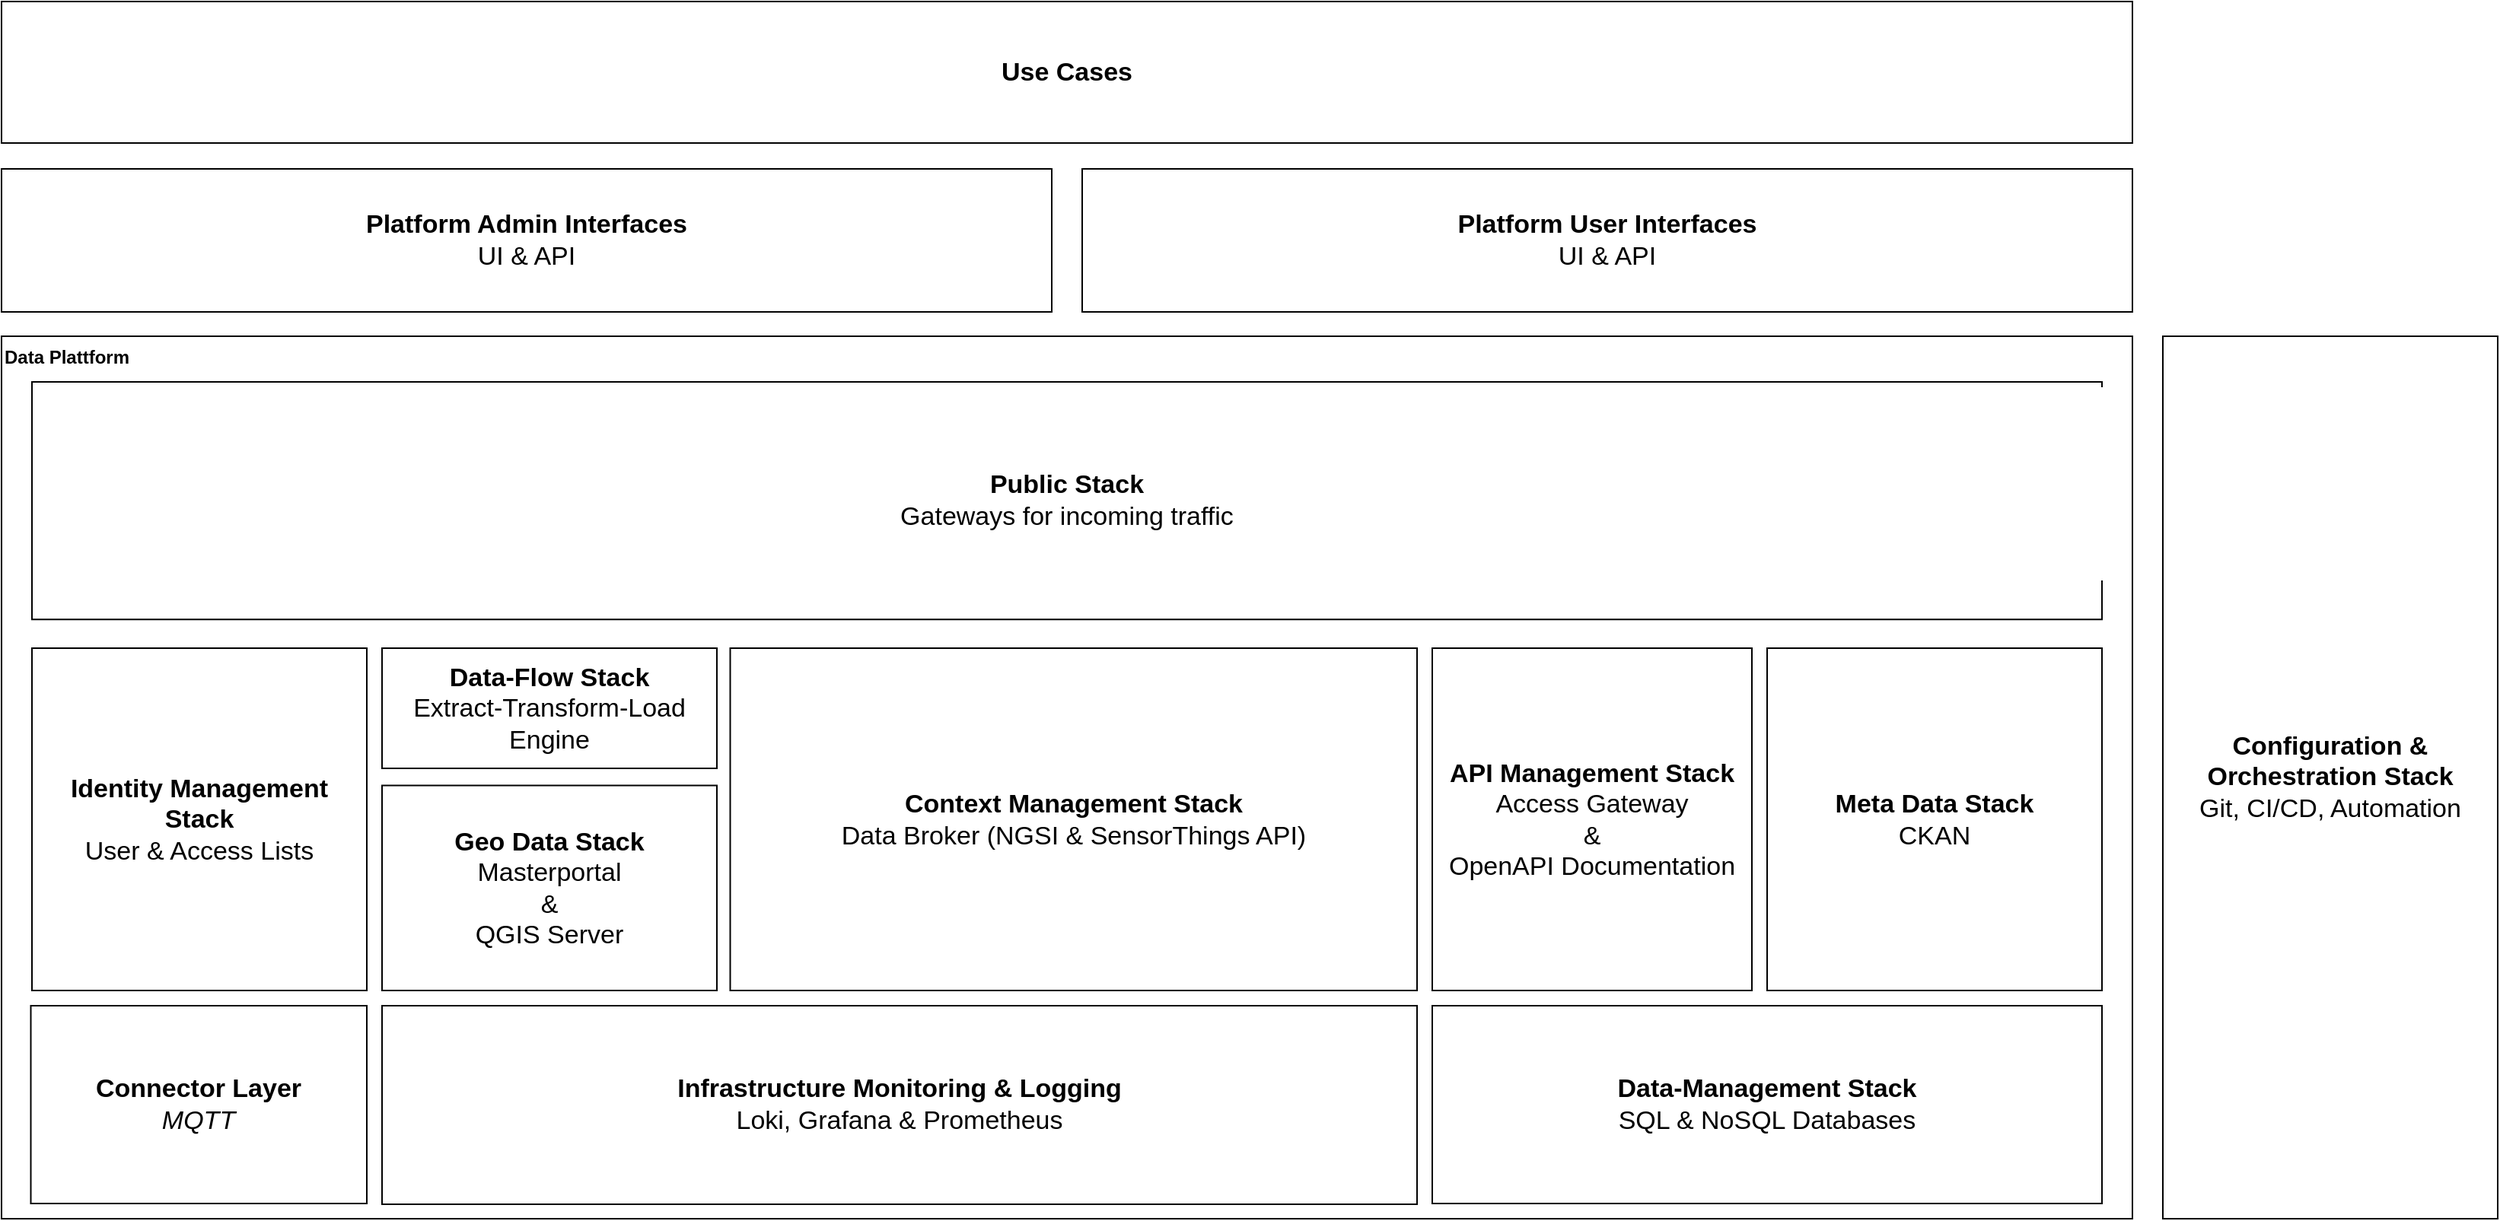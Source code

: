 <mxfile pages="5">
    <diagram name="Architecture V2" id="0UkDvLvnBx0PbgZoNIiY">
        <mxGraphModel dx="3951" dy="2769" grid="1" gridSize="10" guides="1" tooltips="1" connect="1" arrows="1" fold="1" page="1" pageScale="1" pageWidth="827" pageHeight="1169" background="#FFFFFF" math="0" shadow="0">
            <root>
                <mxCell id="-2a-PBrGXe-KLZz-CNGb-0"/>
                <mxCell id="-2a-PBrGXe-KLZz-CNGb-1" parent="-2a-PBrGXe-KLZz-CNGb-0"/>
                <mxCell id="13" value="Platform User Interfaces&lt;br&gt;&lt;span style=&quot;font-weight: normal&quot;&gt;UI &amp;amp; API&lt;/span&gt;" style="rounded=0;whiteSpace=wrap;html=1;align=center;verticalAlign=middle;fontStyle=1;fontSize=17;" parent="-2a-PBrGXe-KLZz-CNGb-1" vertex="1">
                    <mxGeometry x="740" y="-50" width="690" height="94" as="geometry"/>
                </mxCell>
                <mxCell id="-2a-PBrGXe-KLZz-CNGb-2" value="Data Plattform" style="rounded=0;whiteSpace=wrap;html=1;align=left;verticalAlign=top;fontStyle=1" parent="-2a-PBrGXe-KLZz-CNGb-1" vertex="1">
                    <mxGeometry x="30" y="60" width="1400" height="580" as="geometry"/>
                </mxCell>
                <mxCell id="-2a-PBrGXe-KLZz-CNGb-3" value="Infrastructure Monitoring &amp;amp; Logging&lt;br&gt;&lt;span style=&quot;font-weight: normal&quot;&gt;Loki, Grafana &amp;amp; Prometheus&lt;/span&gt;" style="rounded=0;whiteSpace=wrap;html=1;align=center;verticalAlign=middle;fontStyle=1;fontSize=17;" parent="-2a-PBrGXe-KLZz-CNGb-1" vertex="1">
                    <mxGeometry x="280" y="500" width="680" height="130.5" as="geometry"/>
                </mxCell>
                <mxCell id="-2a-PBrGXe-KLZz-CNGb-4" value="Platform Admin Interfaces&lt;br&gt;&lt;span style=&quot;font-weight: normal&quot;&gt;UI &amp;amp; API&lt;/span&gt;" style="rounded=0;whiteSpace=wrap;html=1;align=center;verticalAlign=middle;fontStyle=1;fontSize=17;" parent="-2a-PBrGXe-KLZz-CNGb-1" vertex="1">
                    <mxGeometry x="30" y="-50" width="690" height="94" as="geometry"/>
                </mxCell>
                <mxCell id="-2a-PBrGXe-KLZz-CNGb-6" value="Identity Management Stack&lt;br&gt;&lt;span style=&quot;font-weight: 400&quot;&gt;User &amp;amp; Access Lists&lt;/span&gt;" style="rounded=0;whiteSpace=wrap;html=1;align=center;verticalAlign=middle;fontStyle=1;fontSize=17;" parent="-2a-PBrGXe-KLZz-CNGb-1" vertex="1">
                    <mxGeometry x="50" y="265" width="220" height="225" as="geometry"/>
                </mxCell>
                <mxCell id="-2a-PBrGXe-KLZz-CNGb-7" value="Public Stack&lt;br&gt;&lt;span style=&quot;font-weight: normal&quot;&gt;Gateways for incoming traffic&lt;/span&gt;" style="rounded=0;whiteSpace=wrap;html=1;align=center;verticalAlign=middle;fontStyle=1;fontSize=17;" parent="-2a-PBrGXe-KLZz-CNGb-1" vertex="1">
                    <mxGeometry x="50" y="90" width="1360" height="156.13" as="geometry"/>
                </mxCell>
                <mxCell id="-2a-PBrGXe-KLZz-CNGb-10" value="Data-Flow Stack&lt;br&gt;&lt;span style=&quot;font-weight: 400&quot;&gt;Extract-Transform-Load Engine&lt;/span&gt;" style="rounded=0;whiteSpace=wrap;html=1;align=center;verticalAlign=middle;fontStyle=1;fontSize=17;" parent="-2a-PBrGXe-KLZz-CNGb-1" vertex="1">
                    <mxGeometry x="280" y="265" width="220" height="79" as="geometry"/>
                </mxCell>
                <mxCell id="-2a-PBrGXe-KLZz-CNGb-12" value="Context Management Stack&lt;br&gt;&lt;span style=&quot;font-weight: 400&quot;&gt;Data Broker (NGSI &amp;amp; SensorThings API)&lt;/span&gt;" style="rounded=0;whiteSpace=wrap;html=1;align=center;verticalAlign=middle;fontStyle=1;fontSize=17;" parent="-2a-PBrGXe-KLZz-CNGb-1" vertex="1">
                    <mxGeometry x="508.75" y="265" width="451.25" height="225" as="geometry"/>
                </mxCell>
                <mxCell id="-2a-PBrGXe-KLZz-CNGb-16" value="Data-Management Stack&lt;br&gt;&lt;span style=&quot;font-weight: 400&quot;&gt;SQL &amp;amp; NoSQL Databases&lt;/span&gt;" style="rounded=0;whiteSpace=wrap;html=1;align=center;verticalAlign=middle;fontStyle=1;fontSize=17;" parent="-2a-PBrGXe-KLZz-CNGb-1" vertex="1">
                    <mxGeometry x="970" y="500" width="440" height="130" as="geometry"/>
                </mxCell>
                <mxCell id="-2a-PBrGXe-KLZz-CNGb-20" value="API Management Stack&lt;br&gt;&lt;span style=&quot;font-weight: 400&quot;&gt;Access Gateway&lt;/span&gt;&lt;br style=&quot;font-weight: 400&quot;&gt;&lt;span style=&quot;font-weight: 400&quot;&gt;&amp;amp;&lt;/span&gt;&lt;br style=&quot;font-weight: 400&quot;&gt;&lt;span style=&quot;font-weight: 400&quot;&gt;OpenAPI Documentation&lt;/span&gt;" style="rounded=0;whiteSpace=wrap;html=1;align=center;verticalAlign=middle;fontStyle=1;fontSize=17;" parent="-2a-PBrGXe-KLZz-CNGb-1" vertex="1">
                    <mxGeometry x="970" y="265" width="210" height="225" as="geometry"/>
                </mxCell>
                <mxCell id="-2a-PBrGXe-KLZz-CNGb-30" value="Configuration &amp;amp; Orchestration Stack&lt;br&gt;&lt;span style=&quot;font-weight: 400&quot;&gt;Git, CI/CD, Automation&lt;/span&gt;" style="rounded=0;whiteSpace=wrap;html=1;align=center;verticalAlign=middle;fontStyle=1;fontSize=17;" parent="-2a-PBrGXe-KLZz-CNGb-1" vertex="1">
                    <mxGeometry x="1450" y="60" width="220" height="580" as="geometry"/>
                </mxCell>
                <mxCell id="-2a-PBrGXe-KLZz-CNGb-35" value="Connector Layer&lt;br&gt;&lt;i style=&quot;font-weight: 400&quot;&gt;MQTT&lt;/i&gt;" style="rounded=0;whiteSpace=wrap;html=1;align=center;verticalAlign=middle;fontStyle=1;fontSize=17;" parent="-2a-PBrGXe-KLZz-CNGb-1" vertex="1">
                    <mxGeometry x="49.25" y="500" width="220.75" height="130" as="geometry"/>
                </mxCell>
                <mxCell id="-2a-PBrGXe-KLZz-CNGb-38" value="Use Cases" style="rounded=0;whiteSpace=wrap;html=1;align=center;verticalAlign=middle;fontStyle=1;fontSize=17;" parent="-2a-PBrGXe-KLZz-CNGb-1" vertex="1">
                    <mxGeometry x="30" y="-160" width="1400" height="93" as="geometry"/>
                </mxCell>
                <mxCell id="4" value="Geo Data Stack&lt;br&gt;&lt;span style=&quot;font-weight: 400&quot;&gt;Masterportal&lt;br&gt;&amp;amp;&lt;br&gt;QGIS Server&lt;/span&gt;" style="rounded=0;whiteSpace=wrap;html=1;align=center;verticalAlign=middle;fontStyle=1;fontSize=17;" parent="-2a-PBrGXe-KLZz-CNGb-1" vertex="1">
                    <mxGeometry x="280" y="355.25" width="220" height="134.75" as="geometry"/>
                </mxCell>
                <mxCell id="16" value="Meta Data Stack&lt;br&gt;&lt;span style=&quot;font-weight: normal&quot;&gt;CKAN&lt;/span&gt;" style="rounded=0;whiteSpace=wrap;html=1;align=center;verticalAlign=middle;fontStyle=1;fontSize=17;" parent="-2a-PBrGXe-KLZz-CNGb-1" vertex="1">
                    <mxGeometry x="1190" y="265" width="220" height="225" as="geometry"/>
                </mxCell>
                <mxCell id="-2a-PBrGXe-KLZz-CNGb-56" value="UC1" parent="-2a-PBrGXe-KLZz-CNGb-0"/>
            </root>
        </mxGraphModel>
    </diagram>
    <diagram name="Current" id="033N_jXtB5L8RfG_DhFp">
        &#xa;        &#xa;        &#xa;&#xa;&#xa;
        <mxGraphModel dx="3018" dy="2322" grid="1" gridSize="10" guides="1" tooltips="1" connect="1" arrows="1" fold="1" page="1" pageScale="1" pageWidth="827" pageHeight="1169" background="#FFFFFF" math="0" shadow="0">
            &#xa;            &#xa;            &#xa;&#xa;&#xa;
            <root>
                &#xa;                &#xa;                &#xa;&#xa;&#xa;
                <mxCell id="UcCBTfaWxU2AfVIyk3or-0"/>
                &#xa;                &#xa;                &#xa;&#xa;&#xa;
                <mxCell id="UcCBTfaWxU2AfVIyk3or-1" parent="UcCBTfaWxU2AfVIyk3or-0"/>
                &#xa;                &#xa;                &#xa;&#xa;&#xa;
                <mxCell id="UcCBTfaWxU2AfVIyk3or-3" value="Data Platform" style="rounded=0;whiteSpace=wrap;html=1;align=left;verticalAlign=top;fontStyle=1" parent="UcCBTfaWxU2AfVIyk3or-1" vertex="1">
                    &#xa;                    &#xa;                    &#xa;&#xa;&#xa;
                    <mxGeometry x="30" y="70" width="1450" height="630" as="geometry"/>
                    &#xa;                    &#xa;                    &#xa;&#xa;&#xa;
                </mxCell>
                &#xa;                &#xa;                &#xa;&#xa;&#xa;
                <mxCell id="4cbwmdV8lIEpzmhMWAyK-1" value="Infrastructure Monitoring &amp;amp; Logging" style="rounded=0;whiteSpace=wrap;html=1;align=left;verticalAlign=top;fontStyle=1" parent="UcCBTfaWxU2AfVIyk3or-1" vertex="1">
                    &#xa;                    &#xa;                    &#xa;&#xa;&#xa;
                    <mxGeometry x="530.5" y="530" width="930" height="100" as="geometry"/>
                    &#xa;                    &#xa;                    &#xa;&#xa;&#xa;
                </mxCell>
                &#xa;                &#xa;                &#xa;&#xa;&#xa;
                <mxCell id="UcCBTfaWxU2AfVIyk3or-5" value="Identity Management Stack" style="rounded=0;whiteSpace=wrap;html=1;align=left;verticalAlign=top;fontStyle=1" parent="UcCBTfaWxU2AfVIyk3or-1" vertex="1">
                    &#xa;                    &#xa;                    &#xa;&#xa;&#xa;
                    <mxGeometry x="50" y="275" width="220" height="240" as="geometry"/>
                    &#xa;                    &#xa;                    &#xa;&#xa;&#xa;
                </mxCell>
                &#xa;                &#xa;                &#xa;&#xa;&#xa;
                <mxCell id="UcCBTfaWxU2AfVIyk3or-7" value="Public Stack" style="rounded=0;whiteSpace=wrap;html=1;align=left;verticalAlign=top;fontStyle=1" parent="UcCBTfaWxU2AfVIyk3or-1" vertex="1">
                    &#xa;                    &#xa;                    &#xa;&#xa;&#xa;
                    <mxGeometry x="50" y="95" width="1410" height="160" as="geometry"/>
                    &#xa;                    &#xa;                    &#xa;&#xa;&#xa;
                </mxCell>
                &#xa;                &#xa;                &#xa;&#xa;&#xa;
                <mxCell id="UcCBTfaWxU2AfVIyk3or-8" value="&lt;b&gt;Traefik&lt;/b&gt;&lt;br&gt;Reverse Proxy&amp;nbsp; + Lets Encrypt" style="rounded=1;whiteSpace=wrap;html=1;align=center;fillColor=#d5e8d4;strokeColor=#82b366;" parent="UcCBTfaWxU2AfVIyk3or-1" vertex="1">
                    &#xa;                    &#xa;                    &#xa;&#xa;&#xa;
                    <mxGeometry x="70" y="135" width="1380" height="40" as="geometry"/>
                    &#xa;                    &#xa;                    &#xa;&#xa;&#xa;
                </mxCell>
                &#xa;                &#xa;                &#xa;&#xa;&#xa;
                <mxCell id="UcCBTfaWxU2AfVIyk3or-9" value="&lt;b&gt;Keycloak Proxy&lt;/b&gt;&lt;br&gt;Generic OAuth" style="rounded=1;whiteSpace=wrap;html=1;align=center;fillColor=#d5e8d4;strokeColor=#82b366;" parent="UcCBTfaWxU2AfVIyk3or-1" vertex="1">
                    &#xa;                    &#xa;                    &#xa;&#xa;&#xa;
                    <mxGeometry x="1015" y="205" width="190" height="40" as="geometry"/>
                    &#xa;                    &#xa;                    &#xa;&#xa;&#xa;
                </mxCell>
                &#xa;                &#xa;                &#xa;&#xa;&#xa;
                <mxCell id="UcCBTfaWxU2AfVIyk3or-12" value="Data-Flow Stack" style="rounded=0;whiteSpace=wrap;html=1;align=left;verticalAlign=top;fontStyle=1" parent="UcCBTfaWxU2AfVIyk3or-1" vertex="1">
                    &#xa;                    &#xa;                    &#xa;&#xa;&#xa;
                    <mxGeometry x="290" y="275" width="220" height="240" as="geometry"/>
                    &#xa;                    &#xa;                    &#xa;&#xa;&#xa;
                </mxCell>
                &#xa;                &#xa;                &#xa;&#xa;&#xa;
                <mxCell id="UcCBTfaWxU2AfVIyk3or-13" value="&lt;b&gt;NodeRed&lt;br&gt;&lt;/b&gt;FlowEngine External" style="rounded=1;whiteSpace=wrap;html=1;align=center;fillColor=#d5e8d4;strokeColor=#82b366;verticalAlign=top;" parent="UcCBTfaWxU2AfVIyk3or-1" vertex="1">
                    &#xa;                    &#xa;                    &#xa;&#xa;&#xa;
                    <mxGeometry x="305" y="305" width="190" height="135" as="geometry"/>
                    &#xa;                    &#xa;                    &#xa;&#xa;&#xa;
                </mxCell>
                &#xa;                &#xa;                &#xa;&#xa;&#xa;
                <mxCell id="UcCBTfaWxU2AfVIyk3or-14" value="Context Management Stack" style="rounded=0;whiteSpace=wrap;html=1;align=left;verticalAlign=top;fontStyle=1" parent="UcCBTfaWxU2AfVIyk3or-1" vertex="1">
                    &#xa;                    &#xa;                    &#xa;&#xa;&#xa;
                    <mxGeometry x="530" y="275" width="460" height="240" as="geometry"/>
                    &#xa;                    &#xa;                    &#xa;&#xa;&#xa;
                </mxCell>
                &#xa;                &#xa;                &#xa;&#xa;&#xa;
                <mxCell id="UcCBTfaWxU2AfVIyk3or-15" value="&lt;b&gt;Orion&amp;nbsp;&lt;br&gt;&lt;/b&gt;Context Broker NGSI V2" style="rounded=1;whiteSpace=wrap;html=1;align=center;fillColor=#d5e8d4;strokeColor=#82b366;" parent="UcCBTfaWxU2AfVIyk3or-1" vertex="1">
                    &#xa;                    &#xa;                    &#xa;&#xa;&#xa;
                    <mxGeometry x="545" y="305" width="190" height="40" as="geometry"/>
                    &#xa;                    &#xa;                    &#xa;&#xa;&#xa;
                </mxCell>
                &#xa;                &#xa;                &#xa;&#xa;&#xa;
                <mxCell id="UcCBTfaWxU2AfVIyk3or-16" value="&lt;b&gt;Mongo DB&lt;br&gt;&lt;/b&gt;Context Broker Database" style="rounded=1;whiteSpace=wrap;html=1;align=center;fillColor=#d5e8d4;strokeColor=#82b366;" parent="UcCBTfaWxU2AfVIyk3or-1" vertex="1">
                    &#xa;                    &#xa;                    &#xa;&#xa;&#xa;
                    <mxGeometry x="545" y="355" width="190" height="40" as="geometry"/>
                    &#xa;                    &#xa;                    &#xa;&#xa;&#xa;
                </mxCell>
                &#xa;                &#xa;                &#xa;&#xa;&#xa;
                <mxCell id="UcCBTfaWxU2AfVIyk3or-20" value="Data-Management Stack" style="rounded=0;whiteSpace=wrap;html=1;align=left;verticalAlign=top;fontStyle=1" parent="UcCBTfaWxU2AfVIyk3or-1" vertex="1">
                    &#xa;                    &#xa;                    &#xa;&#xa;&#xa;
                    <mxGeometry x="1240.5" y="275" width="220" height="240" as="geometry"/>
                    &#xa;                    &#xa;                    &#xa;&#xa;&#xa;
                </mxCell>
                &#xa;                &#xa;                &#xa;&#xa;&#xa;
                <mxCell id="UcCBTfaWxU2AfVIyk3or-21" value="&lt;b&gt;Grafana&lt;br&gt;&lt;/b&gt;Dashboard System" style="rounded=1;whiteSpace=wrap;html=1;align=center;fillColor=#d5e8d4;strokeColor=#82b366;" parent="UcCBTfaWxU2AfVIyk3or-1" vertex="1">
                    &#xa;                    &#xa;                    &#xa;&#xa;&#xa;
                    <mxGeometry x="1255.5" y="305" width="190" height="40" as="geometry"/>
                    &#xa;                    &#xa;                    &#xa;&#xa;&#xa;
                </mxCell>
                &#xa;                &#xa;                &#xa;&#xa;&#xa;
                <mxCell id="UcCBTfaWxU2AfVIyk3or-22" value="&lt;b&gt;Influx DB&lt;br&gt;&lt;/b&gt;Historian Database" style="rounded=1;whiteSpace=wrap;html=1;align=center;fillColor=#d5e8d4;strokeColor=#82b366;" parent="UcCBTfaWxU2AfVIyk3or-1" vertex="1">
                    &#xa;                    &#xa;                    &#xa;&#xa;&#xa;
                    <mxGeometry x="1255.5" y="355" width="190" height="40" as="geometry"/>
                    &#xa;                    &#xa;                    &#xa;&#xa;&#xa;
                </mxCell>
                &#xa;                &#xa;                &#xa;&#xa;&#xa;
                <mxCell id="UcCBTfaWxU2AfVIyk3or-23" value="&lt;b&gt;NodeRed&lt;br&gt;&lt;/b&gt;FlowEngine Internal Historian" style="rounded=1;whiteSpace=wrap;html=1;align=center;fillColor=#d5e8d4;strokeColor=#82b366;" parent="UcCBTfaWxU2AfVIyk3or-1" vertex="1">
                    &#xa;                    &#xa;                    &#xa;&#xa;&#xa;
                    <mxGeometry x="305" y="450" width="190" height="40" as="geometry"/>
                    &#xa;                    &#xa;                    &#xa;&#xa;&#xa;
                </mxCell>
                &#xa;                &#xa;                &#xa;&#xa;&#xa;
                <mxCell id="UcCBTfaWxU2AfVIyk3or-24" value="API Management Stack" style="rounded=0;whiteSpace=wrap;html=1;align=left;verticalAlign=top;fontStyle=1" parent="UcCBTfaWxU2AfVIyk3or-1" vertex="1">
                    &#xa;                    &#xa;                    &#xa;&#xa;&#xa;
                    <mxGeometry x="1000" y="275" width="220" height="240" as="geometry"/>
                    &#xa;                    &#xa;                    &#xa;&#xa;&#xa;
                </mxCell>
                &#xa;                &#xa;                &#xa;&#xa;&#xa;
                <mxCell id="UcCBTfaWxU2AfVIyk3or-25" value="&lt;b&gt;Gravitee Portal&lt;br&gt;&lt;/b&gt;Admin + Dev. Portal" style="rounded=1;whiteSpace=wrap;html=1;align=center;fillColor=#d5e8d4;strokeColor=#82b366;" parent="UcCBTfaWxU2AfVIyk3or-1" vertex="1">
                    &#xa;                    &#xa;                    &#xa;&#xa;&#xa;
                    <mxGeometry x="1015" y="305" width="190" height="40" as="geometry"/>
                    &#xa;                    &#xa;                    &#xa;&#xa;&#xa;
                </mxCell>
                &#xa;                &#xa;                &#xa;&#xa;&#xa;
                <mxCell id="UcCBTfaWxU2AfVIyk3or-26" value="&lt;b&gt;Gravitee Gateway&lt;br&gt;&lt;/b&gt;API Gateway" style="rounded=1;whiteSpace=wrap;html=1;align=center;fillColor=#d5e8d4;strokeColor=#82b366;" parent="UcCBTfaWxU2AfVIyk3or-1" vertex="1">
                    &#xa;                    &#xa;                    &#xa;&#xa;&#xa;
                    <mxGeometry x="550" y="205" width="425" height="40" as="geometry"/>
                    &#xa;                    &#xa;                    &#xa;&#xa;&#xa;
                </mxCell>
                &#xa;                &#xa;                &#xa;&#xa;&#xa;
                <mxCell id="UcCBTfaWxU2AfVIyk3or-27" value="&lt;b&gt;Elastic Search&lt;br&gt;&lt;/b&gt;Search &amp;amp; Logging" style="rounded=1;whiteSpace=wrap;html=1;align=center;fillColor=#d5e8d4;strokeColor=#82b366;" parent="UcCBTfaWxU2AfVIyk3or-1" vertex="1">
                    &#xa;                    &#xa;                    &#xa;&#xa;&#xa;
                    <mxGeometry x="1015" y="355" width="190" height="40" as="geometry"/>
                    &#xa;                    &#xa;                    &#xa;&#xa;&#xa;
                </mxCell>
                &#xa;                &#xa;                &#xa;&#xa;&#xa;
                <mxCell id="UcCBTfaWxU2AfVIyk3or-28" value="&lt;b&gt;Mongo DB&lt;br&gt;&lt;/b&gt;Gravitee Database" style="rounded=1;whiteSpace=wrap;html=1;align=center;fillColor=#d5e8d4;strokeColor=#82b366;" parent="UcCBTfaWxU2AfVIyk3or-1" vertex="1">
                    &#xa;                    &#xa;                    &#xa;&#xa;&#xa;
                    <mxGeometry x="1015" y="405" width="190" height="40" as="geometry"/>
                    &#xa;                    &#xa;                    &#xa;&#xa;&#xa;
                </mxCell>
                &#xa;                &#xa;                &#xa;&#xa;&#xa;
                <mxCell id="UcCBTfaWxU2AfVIyk3or-32" value="&lt;b&gt;Keycloak&lt;br&gt;&lt;/b&gt;Identity Management" style="rounded=1;whiteSpace=wrap;html=1;align=center;fillColor=#e1d5e7;strokeColor=#9673a6;" parent="UcCBTfaWxU2AfVIyk3or-1" vertex="1">
                    &#xa;                    &#xa;                    &#xa;&#xa;&#xa;
                    <mxGeometry x="65" y="305" width="190" height="40" as="geometry"/>
                    &#xa;                    &#xa;                    &#xa;&#xa;&#xa;
                </mxCell>
                &#xa;                &#xa;                &#xa;&#xa;&#xa;
                <mxCell id="UcCBTfaWxU2AfVIyk3or-33" value="&lt;b&gt;PostgreSQL&lt;br&gt;&lt;/b&gt;Database for Keycloak" style="rounded=1;whiteSpace=wrap;html=1;align=center;fillColor=#e1d5e7;strokeColor=#9673a6;" parent="UcCBTfaWxU2AfVIyk3or-1" vertex="1">
                    &#xa;                    &#xa;                    &#xa;&#xa;&#xa;
                    <mxGeometry x="65" y="355" width="190" height="40" as="geometry"/>
                    &#xa;                    &#xa;                    &#xa;&#xa;&#xa;
                </mxCell>
                &#xa;                &#xa;                &#xa;&#xa;&#xa;
                <mxCell id="UcCBTfaWxU2AfVIyk3or-34" value="Platform Management Stack" style="rounded=0;whiteSpace=wrap;html=1;align=left;verticalAlign=top;fontStyle=1;" parent="UcCBTfaWxU2AfVIyk3or-1" vertex="1">
                    &#xa;                    &#xa;                    &#xa;&#xa;&#xa;
                    <mxGeometry x="1500" y="70" width="220" height="630" as="geometry"/>
                    &#xa;                    &#xa;                    &#xa;&#xa;&#xa;
                </mxCell>
                &#xa;                &#xa;                &#xa;&#xa;&#xa;
                <mxCell id="UcCBTfaWxU2AfVIyk3or-35" value="&lt;b&gt;Portainer&lt;br&gt;&lt;/b&gt;Docker Admin UI" style="rounded=1;whiteSpace=wrap;html=1;align=center;fillColor=#d5e8d4;strokeColor=#82b366;" parent="UcCBTfaWxU2AfVIyk3or-1" vertex="1">
                    &#xa;                    &#xa;                    &#xa;&#xa;&#xa;
                    <mxGeometry x="1515" y="486" width="190" height="40" as="geometry"/>
                    &#xa;                    &#xa;                    &#xa;&#xa;&#xa;
                </mxCell>
                &#xa;                &#xa;                &#xa;&#xa;&#xa;
                <mxCell id="UcCBTfaWxU2AfVIyk3or-40" value="Container Management" style="rounded=0;whiteSpace=wrap;html=1;align=left;verticalAlign=top;fontStyle=1" parent="UcCBTfaWxU2AfVIyk3or-1" vertex="1">
                    &#xa;                    &#xa;                    &#xa;&#xa;&#xa;
                    <mxGeometry x="30" y="743" width="1450" height="100" as="geometry"/>
                    &#xa;                    &#xa;                    &#xa;&#xa;&#xa;
                </mxCell>
                &#xa;                &#xa;                &#xa;&#xa;&#xa;
                <mxCell id="UcCBTfaWxU2AfVIyk3or-41" value="&lt;b&gt;Docker&lt;br&gt;&lt;/b&gt;Container Engine" style="rounded=1;whiteSpace=wrap;html=1;align=center;fillColor=#d5e8d4;strokeColor=#82b366;" parent="UcCBTfaWxU2AfVIyk3or-1" vertex="1">
                    &#xa;                    &#xa;                    &#xa;&#xa;&#xa;
                    <mxGeometry x="50" y="781" width="1410" height="40" as="geometry"/>
                    &#xa;                    &#xa;                    &#xa;&#xa;&#xa;
                </mxCell>
                &#xa;                &#xa;                &#xa;&#xa;&#xa;
                <mxCell id="UcCBTfaWxU2AfVIyk3or-43" value="&lt;b&gt;Prometheus&lt;/b&gt;&lt;br&gt;Central Logging + Monitoring" style="rounded=1;whiteSpace=wrap;html=1;align=center;fillColor=#d5e8d4;strokeColor=#82b366;" parent="UcCBTfaWxU2AfVIyk3or-1" vertex="1">
                    &#xa;                    &#xa;                    &#xa;&#xa;&#xa;
                    <mxGeometry x="545" y="570" width="190" height="40" as="geometry"/>
                    &#xa;                    &#xa;                    &#xa;&#xa;&#xa;
                </mxCell>
                &#xa;                &#xa;                &#xa;&#xa;&#xa;
                <mxCell id="UcCBTfaWxU2AfVIyk3or-44" value="&lt;b&gt;Grafana&lt;/b&gt;&lt;br&gt;System Dashboard" style="rounded=1;whiteSpace=wrap;html=1;align=center;fillColor=#e1d5e7;strokeColor=#9673a6;" parent="UcCBTfaWxU2AfVIyk3or-1" vertex="1">
                    &#xa;                    &#xa;                    &#xa;&#xa;&#xa;
                    <mxGeometry x="1260" y="570" width="190" height="40" as="geometry"/>
                    &#xa;                    &#xa;                    &#xa;&#xa;&#xa;
                </mxCell>
                &#xa;                &#xa;                &#xa;&#xa;&#xa;
                <mxCell id="UcCBTfaWxU2AfVIyk3or-48" value="&lt;b&gt;Ansible&lt;/b&gt;&lt;br&gt;Automation Framework" style="rounded=1;whiteSpace=wrap;html=1;align=center;fillColor=#d5e8d4;strokeColor=#82b366;" parent="UcCBTfaWxU2AfVIyk3or-1" vertex="1">
                    &#xa;                    &#xa;                    &#xa;&#xa;&#xa;
                    <mxGeometry x="1515" y="536" width="190" height="40" as="geometry"/>
                    &#xa;                    &#xa;                    &#xa;&#xa;&#xa;
                </mxCell>
                &#xa;                &#xa;                &#xa;&#xa;&#xa;
                <mxCell id="UcCBTfaWxU2AfVIyk3or-49" value="Connector Layer" style="rounded=0;whiteSpace=wrap;html=1;align=left;verticalAlign=top;fontStyle=1" parent="UcCBTfaWxU2AfVIyk3or-1" vertex="1">
                    &#xa;                    &#xa;                    &#xa;&#xa;&#xa;
                    <mxGeometry x="50" y="530" width="460" height="150" as="geometry"/>
                    &#xa;                    &#xa;                    &#xa;&#xa;&#xa;
                </mxCell>
                &#xa;                &#xa;                &#xa;&#xa;&#xa;
                <mxCell id="UcCBTfaWxU2AfVIyk3or-50" value="&lt;b&gt;HiveMQ&lt;/b&gt;&lt;br&gt;MQTT Broker" style="rounded=1;whiteSpace=wrap;html=1;align=center;fillColor=#e1d5e7;strokeColor=#9673a6;" parent="UcCBTfaWxU2AfVIyk3or-1" vertex="1">
                    &#xa;                    &#xa;                    &#xa;&#xa;&#xa;
                    <mxGeometry x="65" y="570" width="190" height="40" as="geometry"/>
                    &#xa;                    &#xa;                    &#xa;&#xa;&#xa;
                </mxCell>
                &#xa;                &#xa;                &#xa;&#xa;&#xa;
                <mxCell id="UcCBTfaWxU2AfVIyk3or-56" value="&lt;b&gt;TimescaleDB&lt;/b&gt;" style="rounded=1;whiteSpace=wrap;html=1;align=center;fillColor=#e1d5e7;strokeColor=#9673a6;" parent="UcCBTfaWxU2AfVIyk3or-1" vertex="1">
                    &#xa;                    &#xa;                    &#xa;&#xa;&#xa;
                    <mxGeometry x="1255.5" y="405" width="190" height="40" as="geometry"/>
                    &#xa;                    &#xa;                    &#xa;&#xa;&#xa;
                </mxCell>
                &#xa;                &#xa;                &#xa;&#xa;&#xa;
                <mxCell id="4cbwmdV8lIEpzmhMWAyK-0" value="Use Cases" style="rounded=0;whiteSpace=wrap;html=1;align=left;verticalAlign=top;fontStyle=1" parent="UcCBTfaWxU2AfVIyk3or-1" vertex="1">
                    &#xa;                    &#xa;                    &#xa;&#xa;&#xa;
                    <mxGeometry x="30" y="-100" width="1450" height="150" as="geometry"/>
                    &#xa;                    &#xa;                    &#xa;&#xa;&#xa;
                </mxCell>
                &#xa;                &#xa;                &#xa;&#xa;&#xa;
                <mxCell id="4cbwmdV8lIEpzmhMWAyK-2" value="&lt;b&gt;cAdvisor&lt;/b&gt;&lt;br&gt;Container KPI Collection" style="rounded=1;whiteSpace=wrap;html=1;align=center;fillColor=#d5e8d4;strokeColor=#82b366;" parent="UcCBTfaWxU2AfVIyk3or-1" vertex="1">
                    &#xa;                    &#xa;                    &#xa;&#xa;&#xa;
                    <mxGeometry x="780" y="570" width="190" height="40" as="geometry"/>
                    &#xa;                    &#xa;                    &#xa;&#xa;&#xa;
                </mxCell>
                &#xa;                &#xa;                &#xa;&#xa;&#xa;
                <mxCell id="4cbwmdV8lIEpzmhMWAyK-3" value="&lt;b&gt;nodeExporter&lt;/b&gt;&lt;br&gt;Host KPI Collection" style="rounded=1;whiteSpace=wrap;html=1;align=center;fillColor=#d5e8d4;strokeColor=#82b366;" parent="UcCBTfaWxU2AfVIyk3or-1" vertex="1">
                    &#xa;                    &#xa;                    &#xa;&#xa;&#xa;
                    <mxGeometry x="1025" y="570" width="190" height="40" as="geometry"/>
                    &#xa;                    &#xa;                    &#xa;&#xa;&#xa;
                </mxCell>
                &#xa;                &#xa;                &#xa;&#xa;&#xa;
                <mxCell id="4cbwmdV8lIEpzmhMWAyK-4" value="&lt;b&gt;gitlab.com&lt;/b&gt;&lt;br&gt;Code Repository" style="rounded=1;whiteSpace=wrap;html=1;align=center;fillColor=#d5e8d4;strokeColor=#82b366;" parent="UcCBTfaWxU2AfVIyk3or-1" vertex="1">
                    &#xa;                    &#xa;                    &#xa;&#xa;&#xa;
                    <mxGeometry x="1515" y="587" width="190" height="40" as="geometry"/>
                    &#xa;                    &#xa;                    &#xa;&#xa;&#xa;
                </mxCell>
                &#xa;                &#xa;                &#xa;&#xa;&#xa;
                <mxCell id="4cbwmdV8lIEpzmhMWAyK-5" value="&lt;b&gt;gitlab.com CI/CD&lt;/b&gt;&lt;br&gt;CI/CI Pipeline" style="rounded=1;whiteSpace=wrap;html=1;align=center;fillColor=#e1d5e7;strokeColor=#9673a6;" parent="UcCBTfaWxU2AfVIyk3or-1" vertex="1">
                    &#xa;                    &#xa;                    &#xa;&#xa;&#xa;
                    <mxGeometry x="1515" y="637" width="190" height="40" as="geometry"/>
                    &#xa;                    &#xa;                    &#xa;&#xa;&#xa;
                </mxCell>
                &#xa;                &#xa;                &#xa;&#xa;&#xa;
                <mxCell id="4cbwmdV8lIEpzmhMWAyK-6" value="&lt;b&gt;FROST Server HTTP&lt;br&gt;&lt;/b&gt;Sensor Things HTTP API" style="rounded=1;whiteSpace=wrap;html=1;align=center;fillColor=#e1d5e7;strokeColor=#9673a6;" parent="UcCBTfaWxU2AfVIyk3or-1" vertex="1">
                    &#xa;                    &#xa;                    &#xa;&#xa;&#xa;
                    <mxGeometry x="785" y="301.5" width="190" height="40" as="geometry"/>
                    &#xa;                    &#xa;                    &#xa;&#xa;&#xa;
                </mxCell>
                &#xa;                &#xa;                &#xa;&#xa;&#xa;
                <mxCell id="4cbwmdV8lIEpzmhMWAyK-7" value="&lt;b&gt;FROST Server MQTT&lt;br&gt;&lt;/b&gt;Sensor Things MQTT API" style="rounded=1;whiteSpace=wrap;html=1;align=center;fillColor=#e1d5e7;strokeColor=#9673a6;" parent="UcCBTfaWxU2AfVIyk3or-1" vertex="1">
                    &#xa;                    &#xa;                    &#xa;&#xa;&#xa;
                    <mxGeometry x="785" y="350.5" width="190" height="40" as="geometry"/>
                    &#xa;                    &#xa;                    &#xa;&#xa;&#xa;
                </mxCell>
                &#xa;                &#xa;                &#xa;&#xa;&#xa;
                <mxCell id="4cbwmdV8lIEpzmhMWAyK-8" value="&lt;b&gt;HiveMQ&lt;/b&gt;&lt;br&gt;Internal MQTT Broker for FROST" style="rounded=1;whiteSpace=wrap;html=1;align=center;fillColor=#e1d5e7;strokeColor=#9673a6;" parent="UcCBTfaWxU2AfVIyk3or-1" vertex="1">
                    &#xa;                    &#xa;                    &#xa;&#xa;&#xa;
                    <mxGeometry x="785" y="400.5" width="190" height="40" as="geometry"/>
                    &#xa;                    &#xa;                    &#xa;&#xa;&#xa;
                </mxCell>
                &#xa;                &#xa;                &#xa;&#xa;&#xa;
                <mxCell id="4cbwmdV8lIEpzmhMWAyK-11" value="&lt;b&gt;PostgreSQL incl. PostGIS&lt;br&gt;&lt;/b&gt;Database for FROST" style="rounded=1;whiteSpace=wrap;html=1;align=center;fillColor=#e1d5e7;strokeColor=#9673a6;" parent="UcCBTfaWxU2AfVIyk3or-1" vertex="1">
                    &#xa;                    &#xa;                    &#xa;&#xa;&#xa;
                    <mxGeometry x="785" y="450.5" width="190" height="40" as="geometry"/>
                    &#xa;                    &#xa;                    &#xa;&#xa;&#xa;
                </mxCell>
                &#xa;                &#xa;                &#xa;&#xa;&#xa;
                <mxCell id="4cbwmdV8lIEpzmhMWAyK-13" value="&lt;b&gt;NodeRed&amp;nbsp;&lt;br&gt;&lt;/b&gt;FlowEngine MQTT / NGSI" style="rounded=1;whiteSpace=wrap;html=1;align=center;fillColor=#e1d5e7;strokeColor=#9673a6;" parent="UcCBTfaWxU2AfVIyk3or-1" vertex="1">
                    &#xa;                    &#xa;                    &#xa;&#xa;&#xa;
                    <mxGeometry x="305" y="570" width="190" height="40" as="geometry"/>
                    &#xa;                    &#xa;                    &#xa;&#xa;&#xa;
                </mxCell>
                &#xa;                &#xa;                &#xa;&#xa;&#xa;
                <mxCell id="1" value="&lt;b&gt;NodeRed&amp;nbsp;&lt;br&gt;&lt;/b&gt;FlowEngine LoRaWan / NGSI" style="rounded=1;whiteSpace=wrap;html=1;align=center;fillColor=#fff2cc;strokeColor=#d6b656;" parent="UcCBTfaWxU2AfVIyk3or-1" vertex="1">
                    &#xa;                    &#xa;                    &#xa;&#xa;&#xa;
                    <mxGeometry x="305" y="621" width="190" height="40" as="geometry"/>
                    &#xa;                    &#xa;                    &#xa;&#xa;&#xa;
                </mxCell>
                &#xa;                &#xa;                &#xa;&#xa;&#xa;
                <mxCell id="4" value="UC1" style="ellipse;whiteSpace=wrap;html=1;" parent="UcCBTfaWxU2AfVIyk3or-1" vertex="1">
                    &#xa;                    &#xa;                    &#xa;&#xa;&#xa;
                    <mxGeometry x="90" y="-60" width="250" height="80" as="geometry"/>
                    &#xa;                    &#xa;                    &#xa;&#xa;&#xa;
                </mxCell>
                &#xa;                &#xa;                &#xa;&#xa;&#xa;
                <mxCell id="2Y0kYa8IOJYJALFTxk37-5" value="" style="rounded=0;whiteSpace=wrap;html=1;" parent="UcCBTfaWxU2AfVIyk3or-1" vertex="1">
                    &#xa;                    &#xa;                    &#xa;&#xa;&#xa;
                    <mxGeometry x="340" y="360" width="120" height="60" as="geometry"/>
                    &#xa;                    &#xa;                    &#xa;&#xa;&#xa;
                </mxCell>
                &#xa;                &#xa;                &#xa;&#xa;&#xa;
                <mxCell id="5" value="UC1" style="" parent="UcCBTfaWxU2AfVIyk3or-0"/>
                &#xa;                &#xa;                &#xa;&#xa;&#xa;
                <mxCell id="p8RQ_iyLTfPI9hfyaAfL-6" value="UC Flows" style="" parent="UcCBTfaWxU2AfVIyk3or-0"/>
                &#xa;                &#xa;                &#xa;&#xa;&#xa;
                <mxCell id="p8RQ_iyLTfPI9hfyaAfL-8" style="edgeStyle=orthogonalEdgeStyle;rounded=0;orthogonalLoop=1;jettySize=auto;html=1;exitX=0.5;exitY=1;exitDx=0;exitDy=0;entryX=0.5;entryY=0;entryDx=0;entryDy=0;strokeColor=#FF9933;" parent="p8RQ_iyLTfPI9hfyaAfL-6" source="4" edge="1">
                    &#xa;                    &#xa;                    &#xa;&#xa;&#xa;
                    <mxGeometry relative="1" as="geometry">
                        &#xa;                        &#xa;                        &#xa;&#xa;&#xa;
                        <mxPoint x="365" y="350" as="targetPoint"/>
                        &#xa;                        &#xa;                        &#xa;&#xa;&#xa;
                        <Array as="points">
                            &#xa;                            &#xa;                            &#xa;&#xa;&#xa;
                            <mxPoint x="215" y="110"/>
                            &#xa;                            &#xa;                            &#xa;&#xa;&#xa;
                            <mxPoint x="365" y="110"/>
                            &#xa;                            &#xa;                            &#xa;&#xa;&#xa;
                        </Array>
                        &#xa;                        &#xa;                        &#xa;&#xa;&#xa;
                    </mxGeometry>
                    &#xa;                    &#xa;                    &#xa;&#xa;&#xa;
                </mxCell>
                &#xa;                &#xa;                &#xa;&#xa;&#xa;
                <mxCell id="rpBbn92kHmXe8tSryifd-5" value="&lt;b&gt;Admin UIs&lt;/b&gt;" style="rounded=1;whiteSpace=wrap;html=1;align=center;fillColor=#f5f5f5;strokeColor=#666666;fontColor=#333333;" parent="p8RQ_iyLTfPI9hfyaAfL-6" vertex="1">
                    &#xa;                    &#xa;                    &#xa;&#xa;&#xa;
                    <mxGeometry x="110" y="200" width="190" height="40" as="geometry"/>
                    &#xa;                    &#xa;                    &#xa;&#xa;&#xa;
                </mxCell>
                &#xa;                &#xa;                &#xa;&#xa;&#xa;
                <mxCell id="rpBbn92kHmXe8tSryifd-6" value="&lt;b&gt;Enduser UIs&lt;/b&gt;" style="rounded=1;whiteSpace=wrap;html=1;align=center;fillColor=#f5f5f5;strokeColor=#666666;fontColor=#333333;" parent="p8RQ_iyLTfPI9hfyaAfL-6" vertex="1">
                    &#xa;                    &#xa;                    &#xa;&#xa;&#xa;
                    <mxGeometry x="320" y="200" width="190" height="40" as="geometry"/>
                    &#xa;                    &#xa;                    &#xa;&#xa;&#xa;
                </mxCell>
                &#xa;                &#xa;                &#xa;&#xa;&#xa;
                <mxCell id="rpBbn92kHmXe8tSryifd-7" value="User Interfaces" parent="UcCBTfaWxU2AfVIyk3or-0"/>
                &#xa;                &#xa;                &#xa;&#xa;&#xa;
                <mxCell id="rpBbn92kHmXe8tSryifd-9" value="IDM UI&lt;br&gt;&lt;br&gt;&lt;span style=&quot;font-weight: normal&quot;&gt;Keycloak Admin UI&lt;br&gt;&lt;/span&gt;&lt;br&gt;https://idm.&amp;lt;domain&amp;gt;" style="rounded=0;whiteSpace=wrap;html=1;align=left;verticalAlign=top;fontStyle=1;fillColor=#dae8fc;strokeColor=#6c8ebf;" parent="rpBbn92kHmXe8tSryifd-7" vertex="1">
                    &#xa;                    &#xa;                    &#xa;&#xa;&#xa;
                    <mxGeometry x="320" y="-210" width="200" height="90" as="geometry"/>
                    &#xa;                    &#xa;                    &#xa;&#xa;&#xa;
                </mxCell>
                &#xa;                &#xa;                &#xa;&#xa;&#xa;
                <mxCell id="rpBbn92kHmXe8tSryifd-10" value="External Flow UI&lt;br&gt;&lt;br&gt;&lt;span style=&quot;font-weight: normal&quot;&gt;NodeRed Admin UI&lt;br&gt;(behind genric OAuth)&lt;br&gt;&lt;/span&gt;https://nr-ext.&amp;lt;domain&amp;gt;" style="rounded=0;whiteSpace=wrap;html=1;align=left;verticalAlign=top;fontStyle=1;fillColor=#dae8fc;strokeColor=#6c8ebf;" parent="rpBbn92kHmXe8tSryifd-7" vertex="1">
                    &#xa;                    &#xa;                    &#xa;&#xa;&#xa;
                    <mxGeometry x="530" y="-210" width="200" height="90" as="geometry"/>
                    &#xa;                    &#xa;                    &#xa;&#xa;&#xa;
                </mxCell>
                &#xa;                &#xa;                &#xa;&#xa;&#xa;
                <mxCell id="rpBbn92kHmXe8tSryifd-11" value="Internal Flow UI&lt;br&gt;&lt;br&gt;&lt;span style=&quot;font-weight: normal&quot;&gt;NodeRed Admin UI&lt;br&gt;(behind genric OAuth)&lt;br&gt;&lt;/span&gt;https://nr-int.&amp;lt;domain&amp;gt;" style="rounded=0;whiteSpace=wrap;html=1;align=left;verticalAlign=top;fontStyle=1;fillColor=#dae8fc;strokeColor=#6c8ebf;" parent="rpBbn92kHmXe8tSryifd-7" vertex="1">
                    &#xa;                    &#xa;                    &#xa;&#xa;&#xa;
                    <mxGeometry x="530" y="-110" width="200" height="90" as="geometry"/>
                    &#xa;                    &#xa;                    &#xa;&#xa;&#xa;
                </mxCell>
                &#xa;                &#xa;                &#xa;&#xa;&#xa;
                <mxCell id="rpBbn92kHmXe8tSryifd-12" value="Grafana Monitoring UI&amp;nbsp;&lt;br&gt;&lt;br&gt;&lt;span style=&quot;font-weight: normal&quot;&gt;Grafana Dashboards&lt;br&gt;&lt;br&gt;&lt;/span&gt;https://monitoring.&amp;lt;domain&amp;gt;" style="rounded=0;whiteSpace=wrap;html=1;align=left;verticalAlign=top;fontStyle=1;fillColor=#dae8fc;strokeColor=#6c8ebf;" parent="rpBbn92kHmXe8tSryifd-7" vertex="1">
                    &#xa;                    &#xa;                    &#xa;&#xa;&#xa;
                    <mxGeometry x="320" y="-110" width="200" height="90" as="geometry"/>
                    &#xa;                    &#xa;                    &#xa;&#xa;&#xa;
                </mxCell>
                &#xa;                &#xa;                &#xa;&#xa;&#xa;
                <mxCell id="rpBbn92kHmXe8tSryifd-13" value="IoT Flow UI&lt;br&gt;&lt;br&gt;&lt;span style=&quot;font-weight: normal&quot;&gt;NodeRed Admin UI&lt;br&gt;(behind genric OAuth)&lt;br&gt;&lt;/span&gt;https://nr-iot.&amp;lt;domain&amp;gt;" style="rounded=0;whiteSpace=wrap;html=1;align=left;verticalAlign=top;fontStyle=1;fillColor=#dae8fc;strokeColor=#6c8ebf;" parent="rpBbn92kHmXe8tSryifd-7" vertex="1">
                    &#xa;                    &#xa;                    &#xa;&#xa;&#xa;
                    <mxGeometry x="740" y="-110" width="200" height="90" as="geometry"/>
                    &#xa;                    &#xa;                    &#xa;&#xa;&#xa;
                </mxCell>
                &#xa;                &#xa;                &#xa;&#xa;&#xa;
                <mxCell id="rpBbn92kHmXe8tSryifd-14" value="Portainer UI&lt;br&gt;&lt;br&gt;&lt;span style=&quot;font-weight: normal&quot;&gt;Container Overview&lt;br&gt;&lt;br&gt;&lt;/span&gt;https://portainer.&amp;lt;domain&amp;gt;/" style="rounded=0;whiteSpace=wrap;html=1;align=left;verticalAlign=top;fontStyle=1;fillColor=#dae8fc;strokeColor=#6c8ebf;" parent="rpBbn92kHmXe8tSryifd-7" vertex="1">
                    &#xa;                    &#xa;                    &#xa;&#xa;&#xa;
                    <mxGeometry x="950" y="-110" width="200" height="90" as="geometry"/>
                    &#xa;                    &#xa;                    &#xa;&#xa;&#xa;
                </mxCell>
                &#xa;                &#xa;                &#xa;&#xa;&#xa;
                <mxCell id="rpBbn92kHmXe8tSryifd-15" value="Gravitee UI&lt;br&gt;&lt;br&gt;&lt;span style=&quot;font-weight: normal&quot;&gt;Admin &amp;amp; Developer Portal&lt;br&gt;&lt;br&gt;&lt;/span&gt;https://apim.&amp;lt;domain&amp;gt;/portal/" style="rounded=0;whiteSpace=wrap;html=1;align=left;verticalAlign=top;fontStyle=1;fillColor=#dae8fc;strokeColor=#6c8ebf;" parent="rpBbn92kHmXe8tSryifd-7" vertex="1">
                    &#xa;                    &#xa;                    &#xa;&#xa;&#xa;
                    <mxGeometry x="1160" y="-210" width="200" height="90" as="geometry"/>
                    &#xa;                    &#xa;                    &#xa;&#xa;&#xa;
                </mxCell>
                &#xa;                &#xa;                &#xa;&#xa;&#xa;
                <mxCell id="rpBbn92kHmXe8tSryifd-16" value="Grafana Data UI&amp;nbsp;&lt;br&gt;&lt;br&gt;&lt;span style=&quot;font-weight: normal&quot;&gt;Grafana Dashboards&lt;br&gt;&lt;br&gt;&lt;/span&gt;https://grafana.&amp;lt;domain&amp;gt;" style="rounded=0;whiteSpace=wrap;html=1;align=left;verticalAlign=top;fontStyle=1;fillColor=#dae8fc;strokeColor=#6c8ebf;" parent="rpBbn92kHmXe8tSryifd-7" vertex="1">
                    &#xa;                    &#xa;                    &#xa;&#xa;&#xa;
                    <mxGeometry x="950" y="-210" width="200" height="90" as="geometry"/>
                    &#xa;                    &#xa;                    &#xa;&#xa;&#xa;
                </mxCell>
                &#xa;                &#xa;                &#xa;&#xa;&#xa;
                <mxCell id="rpBbn92kHmXe8tSryifd-17" value="Traefik UI&lt;br&gt;&lt;br&gt;&lt;span style=&quot;font-weight: normal&quot;&gt;Reverse Proxy UI&lt;br&gt;&lt;br&gt;&lt;/span&gt;https://rp.&amp;lt;domain&amp;gt;/" style="rounded=0;whiteSpace=wrap;html=1;align=left;verticalAlign=top;fontStyle=1;fillColor=#dae8fc;strokeColor=#6c8ebf;" parent="rpBbn92kHmXe8tSryifd-7" vertex="1">
                    &#xa;                    &#xa;                    &#xa;&#xa;&#xa;
                    <mxGeometry x="1160" y="-110" width="200" height="90" as="geometry"/>
                    &#xa;                    &#xa;                    &#xa;&#xa;&#xa;
                </mxCell>
                &#xa;                &#xa;                &#xa;&#xa;&#xa;
                <mxCell id="rpBbn92kHmXe8tSryifd-18" value="REST APIs&lt;br style=&quot;font-size: 5px;&quot;&gt;&lt;br style=&quot;font-size: 5px;&quot;&gt;&lt;span style=&quot;font-weight: normal; font-size: 5px;&quot;&gt;Several APIs (NGSI, etc.)&lt;br style=&quot;font-size: 5px;&quot;&gt;&lt;br style=&quot;font-size: 5px;&quot;&gt;&lt;/span&gt;https://apim.&amp;lt;domain&amp;gt;/" style="rounded=0;whiteSpace=wrap;html=1;align=left;verticalAlign=top;fontStyle=1;fillColor=#dae8fc;strokeColor=#6c8ebf;fontSize=5;" parent="rpBbn92kHmXe8tSryifd-7" vertex="1">
                    &#xa;                    &#xa;                    &#xa;&#xa;&#xa;
                    <mxGeometry x="1360" y="280" width="90" height="40" as="geometry"/>
                    &#xa;                    &#xa;                    &#xa;&#xa;&#xa;
                </mxCell>
                &#xa;                &#xa;                &#xa;&#xa;&#xa;
            </root>
            &#xa;            &#xa;            &#xa;&#xa;&#xa;
        </mxGraphModel>
        &#xa;        &#xa;        &#xa;&#xa;&#xa;
    </diagram>
    <diagram name="K8s" id="jDynJSXijsabQt3ELceI">
        &#xa;        &#xa;        &#xa;&#xa;&#xa;
        <mxGraphModel dx="3018" dy="2322" grid="1" gridSize="10" guides="1" tooltips="1" connect="1" arrows="1" fold="1" page="1" pageScale="1" pageWidth="827" pageHeight="1169" background="#FFFFFF" math="0" shadow="0">
            &#xa;            &#xa;            &#xa;&#xa;&#xa;
            <root>
                &#xa;                &#xa;                &#xa;&#xa;&#xa;
                <mxCell id="SUldCz9n0TkrPwvE7E2_-0"/>
                &#xa;                &#xa;                &#xa;&#xa;&#xa;
                <mxCell id="SUldCz9n0TkrPwvE7E2_-1" parent="SUldCz9n0TkrPwvE7E2_-0"/>
                &#xa;                &#xa;                &#xa;&#xa;&#xa;
                <mxCell id="SUldCz9n0TkrPwvE7E2_-2" value="Data Platform" style="rounded=0;whiteSpace=wrap;html=1;align=left;verticalAlign=top;fontStyle=1" parent="SUldCz9n0TkrPwvE7E2_-1" vertex="1">
                    &#xa;                    &#xa;                    &#xa;&#xa;&#xa;
                    <mxGeometry x="30" y="70" width="1450" height="630" as="geometry"/>
                    &#xa;                    &#xa;                    &#xa;&#xa;&#xa;
                </mxCell>
                &#xa;                &#xa;                &#xa;&#xa;&#xa;
                <mxCell id="SUldCz9n0TkrPwvE7E2_-3" value="Infrastructure Monitoring &amp;amp; Logging" style="rounded=0;whiteSpace=wrap;html=1;align=left;verticalAlign=top;fontStyle=1" parent="SUldCz9n0TkrPwvE7E2_-1" vertex="1">
                    &#xa;                    &#xa;                    &#xa;&#xa;&#xa;
                    <mxGeometry x="530.5" y="530" width="930" height="100" as="geometry"/>
                    &#xa;                    &#xa;                    &#xa;&#xa;&#xa;
                </mxCell>
                &#xa;                &#xa;                &#xa;&#xa;&#xa;
                <mxCell id="SUldCz9n0TkrPwvE7E2_-4" value="Identity Management Stack" style="rounded=0;whiteSpace=wrap;html=1;align=left;verticalAlign=top;fontStyle=1" parent="SUldCz9n0TkrPwvE7E2_-1" vertex="1">
                    &#xa;                    &#xa;                    &#xa;&#xa;&#xa;
                    <mxGeometry x="50" y="275" width="220" height="240" as="geometry"/>
                    &#xa;                    &#xa;                    &#xa;&#xa;&#xa;
                </mxCell>
                &#xa;                &#xa;                &#xa;&#xa;&#xa;
                <mxCell id="SUldCz9n0TkrPwvE7E2_-5" value="Public Stack" style="rounded=0;whiteSpace=wrap;html=1;align=left;verticalAlign=top;fontStyle=1" parent="SUldCz9n0TkrPwvE7E2_-1" vertex="1">
                    &#xa;                    &#xa;                    &#xa;&#xa;&#xa;
                    <mxGeometry x="50" y="95" width="1410" height="160" as="geometry"/>
                    &#xa;                    &#xa;                    &#xa;&#xa;&#xa;
                </mxCell>
                &#xa;                &#xa;                &#xa;&#xa;&#xa;
                <mxCell id="SUldCz9n0TkrPwvE7E2_-6" value="&lt;b&gt;Traefik&lt;/b&gt;&lt;br&gt;Reverse Proxy&amp;nbsp; + Lets Encrypt" style="rounded=1;whiteSpace=wrap;html=1;align=center;fillColor=#d5e8d4;strokeColor=#82b366;" parent="SUldCz9n0TkrPwvE7E2_-1" vertex="1">
                    &#xa;                    &#xa;                    &#xa;&#xa;&#xa;
                    <mxGeometry x="70" y="135" width="1380" height="40" as="geometry"/>
                    &#xa;                    &#xa;                    &#xa;&#xa;&#xa;
                </mxCell>
                &#xa;                &#xa;                &#xa;&#xa;&#xa;
                <mxCell id="SUldCz9n0TkrPwvE7E2_-7" value="&lt;b&gt;Keycloak Proxy&lt;/b&gt;&lt;br&gt;Generic OAuth" style="rounded=1;whiteSpace=wrap;html=1;align=center;fillColor=#d5e8d4;strokeColor=#82b366;" parent="SUldCz9n0TkrPwvE7E2_-1" vertex="1">
                    &#xa;                    &#xa;                    &#xa;&#xa;&#xa;
                    <mxGeometry x="1015" y="205" width="190" height="40" as="geometry"/>
                    &#xa;                    &#xa;                    &#xa;&#xa;&#xa;
                </mxCell>
                &#xa;                &#xa;                &#xa;&#xa;&#xa;
                <mxCell id="SUldCz9n0TkrPwvE7E2_-8" value="Data-Flow Stack" style="rounded=0;whiteSpace=wrap;html=1;align=left;verticalAlign=top;fontStyle=1" parent="SUldCz9n0TkrPwvE7E2_-1" vertex="1">
                    &#xa;                    &#xa;                    &#xa;&#xa;&#xa;
                    <mxGeometry x="290" y="275" width="220" height="240" as="geometry"/>
                    &#xa;                    &#xa;                    &#xa;&#xa;&#xa;
                </mxCell>
                &#xa;                &#xa;                &#xa;&#xa;&#xa;
                <mxCell id="SUldCz9n0TkrPwvE7E2_-9" value="&lt;b&gt;NodeRed&lt;br&gt;&lt;/b&gt;FlowEngine External" style="rounded=1;whiteSpace=wrap;html=1;align=center;fillColor=#d5e8d4;strokeColor=#82b366;verticalAlign=top;" parent="SUldCz9n0TkrPwvE7E2_-1" vertex="1">
                    &#xa;                    &#xa;                    &#xa;&#xa;&#xa;
                    <mxGeometry x="305" y="305" width="190" height="135" as="geometry"/>
                    &#xa;                    &#xa;                    &#xa;&#xa;&#xa;
                </mxCell>
                &#xa;                &#xa;                &#xa;&#xa;&#xa;
                <mxCell id="SUldCz9n0TkrPwvE7E2_-10" value="Context Management Stack" style="rounded=0;whiteSpace=wrap;html=1;align=left;verticalAlign=top;fontStyle=1" parent="SUldCz9n0TkrPwvE7E2_-1" vertex="1">
                    &#xa;                    &#xa;                    &#xa;&#xa;&#xa;
                    <mxGeometry x="530" y="275" width="460" height="240" as="geometry"/>
                    &#xa;                    &#xa;                    &#xa;&#xa;&#xa;
                </mxCell>
                &#xa;                &#xa;                &#xa;&#xa;&#xa;
                <mxCell id="SUldCz9n0TkrPwvE7E2_-11" value="&lt;b&gt;Orion&amp;nbsp;&lt;br&gt;&lt;/b&gt;Context Broker NGSI V2" style="rounded=1;whiteSpace=wrap;html=1;align=center;fillColor=#d5e8d4;strokeColor=#82b366;" parent="SUldCz9n0TkrPwvE7E2_-1" vertex="1">
                    &#xa;                    &#xa;                    &#xa;&#xa;&#xa;
                    <mxGeometry x="545" y="305" width="190" height="40" as="geometry"/>
                    &#xa;                    &#xa;                    &#xa;&#xa;&#xa;
                </mxCell>
                &#xa;                &#xa;                &#xa;&#xa;&#xa;
                <mxCell id="SUldCz9n0TkrPwvE7E2_-12" value="&lt;b&gt;Mongo DB&lt;br&gt;&lt;/b&gt;Context Broker Database" style="rounded=1;whiteSpace=wrap;html=1;align=center;fillColor=#d5e8d4;strokeColor=#82b366;" parent="SUldCz9n0TkrPwvE7E2_-1" vertex="1">
                    &#xa;                    &#xa;                    &#xa;&#xa;&#xa;
                    <mxGeometry x="545" y="355" width="190" height="40" as="geometry"/>
                    &#xa;                    &#xa;                    &#xa;&#xa;&#xa;
                </mxCell>
                &#xa;                &#xa;                &#xa;&#xa;&#xa;
                <mxCell id="SUldCz9n0TkrPwvE7E2_-13" value="Data-Management Stack" style="rounded=0;whiteSpace=wrap;html=1;align=left;verticalAlign=top;fontStyle=1" parent="SUldCz9n0TkrPwvE7E2_-1" vertex="1">
                    &#xa;                    &#xa;                    &#xa;&#xa;&#xa;
                    <mxGeometry x="1240.5" y="275" width="220" height="240" as="geometry"/>
                    &#xa;                    &#xa;                    &#xa;&#xa;&#xa;
                </mxCell>
                &#xa;                &#xa;                &#xa;&#xa;&#xa;
                <mxCell id="SUldCz9n0TkrPwvE7E2_-14" value="&lt;b&gt;Grafana&lt;br&gt;&lt;/b&gt;Dashboard System" style="rounded=1;whiteSpace=wrap;html=1;align=center;fillColor=#d5e8d4;strokeColor=#82b366;" parent="SUldCz9n0TkrPwvE7E2_-1" vertex="1">
                    &#xa;                    &#xa;                    &#xa;&#xa;&#xa;
                    <mxGeometry x="1255.5" y="305" width="190" height="40" as="geometry"/>
                    &#xa;                    &#xa;                    &#xa;&#xa;&#xa;
                </mxCell>
                &#xa;                &#xa;                &#xa;&#xa;&#xa;
                <mxCell id="SUldCz9n0TkrPwvE7E2_-15" value="&lt;b&gt;Influx DB&lt;br&gt;&lt;/b&gt;Historian Database" style="rounded=1;whiteSpace=wrap;html=1;align=center;fillColor=#d5e8d4;strokeColor=#82b366;" parent="SUldCz9n0TkrPwvE7E2_-1" vertex="1">
                    &#xa;                    &#xa;                    &#xa;&#xa;&#xa;
                    <mxGeometry x="1255.5" y="355" width="190" height="40" as="geometry"/>
                    &#xa;                    &#xa;                    &#xa;&#xa;&#xa;
                </mxCell>
                &#xa;                &#xa;                &#xa;&#xa;&#xa;
                <mxCell id="SUldCz9n0TkrPwvE7E2_-16" value="&lt;b&gt;NodeRed&lt;br&gt;&lt;/b&gt;FlowEngine Internal Historian" style="rounded=1;whiteSpace=wrap;html=1;align=center;fillColor=#d5e8d4;strokeColor=#82b366;" parent="SUldCz9n0TkrPwvE7E2_-1" vertex="1">
                    &#xa;                    &#xa;                    &#xa;&#xa;&#xa;
                    <mxGeometry x="305" y="450" width="190" height="40" as="geometry"/>
                    &#xa;                    &#xa;                    &#xa;&#xa;&#xa;
                </mxCell>
                &#xa;                &#xa;                &#xa;&#xa;&#xa;
                <mxCell id="SUldCz9n0TkrPwvE7E2_-17" value="API Management Stack" style="rounded=0;whiteSpace=wrap;html=1;align=left;verticalAlign=top;fontStyle=1" parent="SUldCz9n0TkrPwvE7E2_-1" vertex="1">
                    &#xa;                    &#xa;                    &#xa;&#xa;&#xa;
                    <mxGeometry x="1000" y="275" width="220" height="240" as="geometry"/>
                    &#xa;                    &#xa;                    &#xa;&#xa;&#xa;
                </mxCell>
                &#xa;                &#xa;                &#xa;&#xa;&#xa;
                <mxCell id="SUldCz9n0TkrPwvE7E2_-18" value="&lt;b&gt;Gravitee Portal&lt;br&gt;&lt;/b&gt;Admin + Dev. Portal" style="rounded=1;whiteSpace=wrap;html=1;align=center;fillColor=#d5e8d4;strokeColor=#82b366;" parent="SUldCz9n0TkrPwvE7E2_-1" vertex="1">
                    &#xa;                    &#xa;                    &#xa;&#xa;&#xa;
                    <mxGeometry x="1015" y="305" width="190" height="40" as="geometry"/>
                    &#xa;                    &#xa;                    &#xa;&#xa;&#xa;
                </mxCell>
                &#xa;                &#xa;                &#xa;&#xa;&#xa;
                <mxCell id="SUldCz9n0TkrPwvE7E2_-19" value="&lt;b&gt;Gravitee Gateway&lt;br&gt;&lt;/b&gt;API Gateway" style="rounded=1;whiteSpace=wrap;html=1;align=center;fillColor=#d5e8d4;strokeColor=#82b366;" parent="SUldCz9n0TkrPwvE7E2_-1" vertex="1">
                    &#xa;                    &#xa;                    &#xa;&#xa;&#xa;
                    <mxGeometry x="550" y="205" width="425" height="40" as="geometry"/>
                    &#xa;                    &#xa;                    &#xa;&#xa;&#xa;
                </mxCell>
                &#xa;                &#xa;                &#xa;&#xa;&#xa;
                <mxCell id="SUldCz9n0TkrPwvE7E2_-20" value="&lt;b&gt;Elastic Search&lt;br&gt;&lt;/b&gt;Search &amp;amp; Logging" style="rounded=1;whiteSpace=wrap;html=1;align=center;fillColor=#d5e8d4;strokeColor=#82b366;" parent="SUldCz9n0TkrPwvE7E2_-1" vertex="1">
                    &#xa;                    &#xa;                    &#xa;&#xa;&#xa;
                    <mxGeometry x="1015" y="355" width="190" height="40" as="geometry"/>
                    &#xa;                    &#xa;                    &#xa;&#xa;&#xa;
                </mxCell>
                &#xa;                &#xa;                &#xa;&#xa;&#xa;
                <mxCell id="SUldCz9n0TkrPwvE7E2_-21" value="&lt;b&gt;Mongo DB&lt;br&gt;&lt;/b&gt;Gravitee Database" style="rounded=1;whiteSpace=wrap;html=1;align=center;fillColor=#d5e8d4;strokeColor=#82b366;" parent="SUldCz9n0TkrPwvE7E2_-1" vertex="1">
                    &#xa;                    &#xa;                    &#xa;&#xa;&#xa;
                    <mxGeometry x="1015" y="405" width="190" height="40" as="geometry"/>
                    &#xa;                    &#xa;                    &#xa;&#xa;&#xa;
                </mxCell>
                &#xa;                &#xa;                &#xa;&#xa;&#xa;
                <mxCell id="SUldCz9n0TkrPwvE7E2_-22" value="&lt;b&gt;Keycloak&lt;br&gt;&lt;/b&gt;Identity Management" style="rounded=1;whiteSpace=wrap;html=1;align=center;fillColor=#e1d5e7;strokeColor=#9673a6;" parent="SUldCz9n0TkrPwvE7E2_-1" vertex="1">
                    &#xa;                    &#xa;                    &#xa;&#xa;&#xa;
                    <mxGeometry x="65" y="305" width="190" height="40" as="geometry"/>
                    &#xa;                    &#xa;                    &#xa;&#xa;&#xa;
                </mxCell>
                &#xa;                &#xa;                &#xa;&#xa;&#xa;
                <mxCell id="SUldCz9n0TkrPwvE7E2_-23" value="&lt;b&gt;PostgreSQL&lt;br&gt;&lt;/b&gt;Database for Keycloak" style="rounded=1;whiteSpace=wrap;html=1;align=center;fillColor=#e1d5e7;strokeColor=#9673a6;" parent="SUldCz9n0TkrPwvE7E2_-1" vertex="1">
                    &#xa;                    &#xa;                    &#xa;&#xa;&#xa;
                    <mxGeometry x="65" y="355" width="190" height="40" as="geometry"/>
                    &#xa;                    &#xa;                    &#xa;&#xa;&#xa;
                </mxCell>
                &#xa;                &#xa;                &#xa;&#xa;&#xa;
                <mxCell id="SUldCz9n0TkrPwvE7E2_-24" value="Platform Management Stack" style="rounded=0;whiteSpace=wrap;html=1;align=left;verticalAlign=top;fontStyle=1;" parent="SUldCz9n0TkrPwvE7E2_-1" vertex="1">
                    &#xa;                    &#xa;                    &#xa;&#xa;&#xa;
                    <mxGeometry x="1500" y="70" width="220" height="630" as="geometry"/>
                    &#xa;                    &#xa;                    &#xa;&#xa;&#xa;
                </mxCell>
                &#xa;                &#xa;                &#xa;&#xa;&#xa;
                <mxCell id="SUldCz9n0TkrPwvE7E2_-25" value="&lt;b&gt;Portainer&lt;br&gt;&lt;/b&gt;Docker Admin UI" style="rounded=1;whiteSpace=wrap;html=1;align=center;fillColor=#d5e8d4;strokeColor=#82b366;" parent="SUldCz9n0TkrPwvE7E2_-1" vertex="1">
                    &#xa;                    &#xa;                    &#xa;&#xa;&#xa;
                    <mxGeometry x="1515" y="486" width="190" height="40" as="geometry"/>
                    &#xa;                    &#xa;                    &#xa;&#xa;&#xa;
                </mxCell>
                &#xa;                &#xa;                &#xa;&#xa;&#xa;
                <mxCell id="SUldCz9n0TkrPwvE7E2_-26" value="Container Management" style="rounded=0;whiteSpace=wrap;html=1;align=left;verticalAlign=top;fontStyle=1" parent="SUldCz9n0TkrPwvE7E2_-1" vertex="1">
                    &#xa;                    &#xa;                    &#xa;&#xa;&#xa;
                    <mxGeometry x="30" y="743" width="1450" height="100" as="geometry"/>
                    &#xa;                    &#xa;                    &#xa;&#xa;&#xa;
                </mxCell>
                &#xa;                &#xa;                &#xa;&#xa;&#xa;
                <mxCell id="SUldCz9n0TkrPwvE7E2_-27" value="&lt;b&gt;Docker&lt;br&gt;&lt;/b&gt;Container Engine" style="rounded=1;whiteSpace=wrap;html=1;align=center;fillColor=#d5e8d4;strokeColor=#82b366;" parent="SUldCz9n0TkrPwvE7E2_-1" vertex="1">
                    &#xa;                    &#xa;                    &#xa;&#xa;&#xa;
                    <mxGeometry x="50" y="781" width="1410" height="40" as="geometry"/>
                    &#xa;                    &#xa;                    &#xa;&#xa;&#xa;
                </mxCell>
                &#xa;                &#xa;                &#xa;&#xa;&#xa;
                <mxCell id="SUldCz9n0TkrPwvE7E2_-28" value="&lt;b&gt;Prometheus&lt;/b&gt;&lt;br&gt;Central Logging + Monitoring" style="rounded=1;whiteSpace=wrap;html=1;align=center;fillColor=#d5e8d4;strokeColor=#82b366;" parent="SUldCz9n0TkrPwvE7E2_-1" vertex="1">
                    &#xa;                    &#xa;                    &#xa;&#xa;&#xa;
                    <mxGeometry x="545" y="570" width="190" height="40" as="geometry"/>
                    &#xa;                    &#xa;                    &#xa;&#xa;&#xa;
                </mxCell>
                &#xa;                &#xa;                &#xa;&#xa;&#xa;
                <mxCell id="SUldCz9n0TkrPwvE7E2_-29" value="&lt;b&gt;Grafana&lt;/b&gt;&lt;br&gt;System Dashboard" style="rounded=1;whiteSpace=wrap;html=1;align=center;fillColor=#e1d5e7;strokeColor=#9673a6;" parent="SUldCz9n0TkrPwvE7E2_-1" vertex="1">
                    &#xa;                    &#xa;                    &#xa;&#xa;&#xa;
                    <mxGeometry x="1260" y="570" width="190" height="40" as="geometry"/>
                    &#xa;                    &#xa;                    &#xa;&#xa;&#xa;
                </mxCell>
                &#xa;                &#xa;                &#xa;&#xa;&#xa;
                <mxCell id="SUldCz9n0TkrPwvE7E2_-30" value="&lt;b&gt;Ansible&lt;/b&gt;&lt;br&gt;Automation Framework" style="rounded=1;whiteSpace=wrap;html=1;align=center;fillColor=#d5e8d4;strokeColor=#82b366;" parent="SUldCz9n0TkrPwvE7E2_-1" vertex="1">
                    &#xa;                    &#xa;                    &#xa;&#xa;&#xa;
                    <mxGeometry x="1515" y="536" width="190" height="40" as="geometry"/>
                    &#xa;                    &#xa;                    &#xa;&#xa;&#xa;
                </mxCell>
                &#xa;                &#xa;                &#xa;&#xa;&#xa;
                <mxCell id="SUldCz9n0TkrPwvE7E2_-31" value="Connector Layer" style="rounded=0;whiteSpace=wrap;html=1;align=left;verticalAlign=top;fontStyle=1" parent="SUldCz9n0TkrPwvE7E2_-1" vertex="1">
                    &#xa;                    &#xa;                    &#xa;&#xa;&#xa;
                    <mxGeometry x="50" y="530" width="460" height="150" as="geometry"/>
                    &#xa;                    &#xa;                    &#xa;&#xa;&#xa;
                </mxCell>
                &#xa;                &#xa;                &#xa;&#xa;&#xa;
                <mxCell id="SUldCz9n0TkrPwvE7E2_-32" value="&lt;b&gt;HiveMQ&lt;/b&gt;&lt;br&gt;MQTT Broker" style="rounded=1;whiteSpace=wrap;html=1;align=center;fillColor=#e1d5e7;strokeColor=#9673a6;" parent="SUldCz9n0TkrPwvE7E2_-1" vertex="1">
                    &#xa;                    &#xa;                    &#xa;&#xa;&#xa;
                    <mxGeometry x="65" y="570" width="190" height="40" as="geometry"/>
                    &#xa;                    &#xa;                    &#xa;&#xa;&#xa;
                </mxCell>
                &#xa;                &#xa;                &#xa;&#xa;&#xa;
                <mxCell id="SUldCz9n0TkrPwvE7E2_-33" value="&lt;b&gt;TimescaleDB&lt;/b&gt;" style="rounded=1;whiteSpace=wrap;html=1;align=center;fillColor=#e1d5e7;strokeColor=#9673a6;" parent="SUldCz9n0TkrPwvE7E2_-1" vertex="1">
                    &#xa;                    &#xa;                    &#xa;&#xa;&#xa;
                    <mxGeometry x="1255.5" y="405" width="190" height="40" as="geometry"/>
                    &#xa;                    &#xa;                    &#xa;&#xa;&#xa;
                </mxCell>
                &#xa;                &#xa;                &#xa;&#xa;&#xa;
                <mxCell id="SUldCz9n0TkrPwvE7E2_-34" value="Use Cases" style="rounded=0;whiteSpace=wrap;html=1;align=left;verticalAlign=top;fontStyle=1" parent="SUldCz9n0TkrPwvE7E2_-1" vertex="1">
                    &#xa;                    &#xa;                    &#xa;&#xa;&#xa;
                    <mxGeometry x="30" y="-100" width="1450" height="150" as="geometry"/>
                    &#xa;                    &#xa;                    &#xa;&#xa;&#xa;
                </mxCell>
                &#xa;                &#xa;                &#xa;&#xa;&#xa;
                <mxCell id="SUldCz9n0TkrPwvE7E2_-35" value="&lt;b&gt;cAdvisor&lt;/b&gt;&lt;br&gt;Container KPI Collection" style="rounded=1;whiteSpace=wrap;html=1;align=center;fillColor=#d5e8d4;strokeColor=#82b366;" parent="SUldCz9n0TkrPwvE7E2_-1" vertex="1">
                    &#xa;                    &#xa;                    &#xa;&#xa;&#xa;
                    <mxGeometry x="780" y="570" width="190" height="40" as="geometry"/>
                    &#xa;                    &#xa;                    &#xa;&#xa;&#xa;
                </mxCell>
                &#xa;                &#xa;                &#xa;&#xa;&#xa;
                <mxCell id="SUldCz9n0TkrPwvE7E2_-36" value="&lt;b&gt;nodeExporter&lt;/b&gt;&lt;br&gt;Host KPI Collection" style="rounded=1;whiteSpace=wrap;html=1;align=center;fillColor=#d5e8d4;strokeColor=#82b366;" parent="SUldCz9n0TkrPwvE7E2_-1" vertex="1">
                    &#xa;                    &#xa;                    &#xa;&#xa;&#xa;
                    <mxGeometry x="1025" y="570" width="190" height="40" as="geometry"/>
                    &#xa;                    &#xa;                    &#xa;&#xa;&#xa;
                </mxCell>
                &#xa;                &#xa;                &#xa;&#xa;&#xa;
                <mxCell id="SUldCz9n0TkrPwvE7E2_-37" value="&lt;b&gt;gitlab.com&lt;/b&gt;&lt;br&gt;Code Repository" style="rounded=1;whiteSpace=wrap;html=1;align=center;fillColor=#d5e8d4;strokeColor=#82b366;" parent="SUldCz9n0TkrPwvE7E2_-1" vertex="1">
                    &#xa;                    &#xa;                    &#xa;&#xa;&#xa;
                    <mxGeometry x="1515" y="587" width="190" height="40" as="geometry"/>
                    &#xa;                    &#xa;                    &#xa;&#xa;&#xa;
                </mxCell>
                &#xa;                &#xa;                &#xa;&#xa;&#xa;
                <mxCell id="SUldCz9n0TkrPwvE7E2_-38" value="&lt;b&gt;gitlab.com CI/CD&lt;/b&gt;&lt;br&gt;CI/CI Pipeline" style="rounded=1;whiteSpace=wrap;html=1;align=center;fillColor=#e1d5e7;strokeColor=#9673a6;" parent="SUldCz9n0TkrPwvE7E2_-1" vertex="1">
                    &#xa;                    &#xa;                    &#xa;&#xa;&#xa;
                    <mxGeometry x="1515" y="637" width="190" height="40" as="geometry"/>
                    &#xa;                    &#xa;                    &#xa;&#xa;&#xa;
                </mxCell>
                &#xa;                &#xa;                &#xa;&#xa;&#xa;
                <mxCell id="SUldCz9n0TkrPwvE7E2_-39" value="&lt;b&gt;FROST Server HTTP&lt;br&gt;&lt;/b&gt;Sensor Things HTTP API" style="rounded=1;whiteSpace=wrap;html=1;align=center;fillColor=#e1d5e7;strokeColor=#9673a6;" parent="SUldCz9n0TkrPwvE7E2_-1" vertex="1">
                    &#xa;                    &#xa;                    &#xa;&#xa;&#xa;
                    <mxGeometry x="785" y="301.5" width="190" height="40" as="geometry"/>
                    &#xa;                    &#xa;                    &#xa;&#xa;&#xa;
                </mxCell>
                &#xa;                &#xa;                &#xa;&#xa;&#xa;
                <mxCell id="SUldCz9n0TkrPwvE7E2_-40" value="&lt;b&gt;FROST Server MQTT&lt;br&gt;&lt;/b&gt;Sensor Things MQTT API" style="rounded=1;whiteSpace=wrap;html=1;align=center;fillColor=#e1d5e7;strokeColor=#9673a6;" parent="SUldCz9n0TkrPwvE7E2_-1" vertex="1">
                    &#xa;                    &#xa;                    &#xa;&#xa;&#xa;
                    <mxGeometry x="785" y="350.5" width="190" height="40" as="geometry"/>
                    &#xa;                    &#xa;                    &#xa;&#xa;&#xa;
                </mxCell>
                &#xa;                &#xa;                &#xa;&#xa;&#xa;
                <mxCell id="SUldCz9n0TkrPwvE7E2_-41" value="&lt;b&gt;HiveMQ&lt;/b&gt;&lt;br&gt;Internal MQTT Broker for FROST" style="rounded=1;whiteSpace=wrap;html=1;align=center;fillColor=#e1d5e7;strokeColor=#9673a6;" parent="SUldCz9n0TkrPwvE7E2_-1" vertex="1">
                    &#xa;                    &#xa;                    &#xa;&#xa;&#xa;
                    <mxGeometry x="785" y="400.5" width="190" height="40" as="geometry"/>
                    &#xa;                    &#xa;                    &#xa;&#xa;&#xa;
                </mxCell>
                &#xa;                &#xa;                &#xa;&#xa;&#xa;
                <mxCell id="SUldCz9n0TkrPwvE7E2_-42" value="&lt;b&gt;PostgreSQL incl. PostGIS&lt;br&gt;&lt;/b&gt;Database for FROST" style="rounded=1;whiteSpace=wrap;html=1;align=center;fillColor=#e1d5e7;strokeColor=#9673a6;" parent="SUldCz9n0TkrPwvE7E2_-1" vertex="1">
                    &#xa;                    &#xa;                    &#xa;&#xa;&#xa;
                    <mxGeometry x="785" y="450.5" width="190" height="40" as="geometry"/>
                    &#xa;                    &#xa;                    &#xa;&#xa;&#xa;
                </mxCell>
                &#xa;                &#xa;                &#xa;&#xa;&#xa;
                <mxCell id="SUldCz9n0TkrPwvE7E2_-43" value="&lt;b&gt;NodeRed&amp;nbsp;&lt;br&gt;&lt;/b&gt;FlowEngine MQTT / NGSI" style="rounded=1;whiteSpace=wrap;html=1;align=center;fillColor=#e1d5e7;strokeColor=#9673a6;" parent="SUldCz9n0TkrPwvE7E2_-1" vertex="1">
                    &#xa;                    &#xa;                    &#xa;&#xa;&#xa;
                    <mxGeometry x="305" y="570" width="190" height="40" as="geometry"/>
                    &#xa;                    &#xa;                    &#xa;&#xa;&#xa;
                </mxCell>
                &#xa;                &#xa;                &#xa;&#xa;&#xa;
                <mxCell id="SUldCz9n0TkrPwvE7E2_-44" value="&lt;b&gt;NodeRed&amp;nbsp;&lt;br&gt;&lt;/b&gt;FlowEngine LoRaWan / NGSI" style="rounded=1;whiteSpace=wrap;html=1;align=center;fillColor=#fff2cc;strokeColor=#d6b656;" parent="SUldCz9n0TkrPwvE7E2_-1" vertex="1">
                    &#xa;                    &#xa;                    &#xa;&#xa;&#xa;
                    <mxGeometry x="305" y="621" width="190" height="40" as="geometry"/>
                    &#xa;                    &#xa;                    &#xa;&#xa;&#xa;
                </mxCell>
                &#xa;                &#xa;                &#xa;&#xa;&#xa;
                <mxCell id="SUldCz9n0TkrPwvE7E2_-45" value="UC1" style="ellipse;whiteSpace=wrap;html=1;" parent="SUldCz9n0TkrPwvE7E2_-1" vertex="1">
                    &#xa;                    &#xa;                    &#xa;&#xa;&#xa;
                    <mxGeometry x="90" y="-60" width="250" height="80" as="geometry"/>
                    &#xa;                    &#xa;                    &#xa;&#xa;&#xa;
                </mxCell>
                &#xa;                &#xa;                &#xa;&#xa;&#xa;
                <mxCell id="SUldCz9n0TkrPwvE7E2_-46" value="" style="rounded=0;whiteSpace=wrap;html=1;" parent="SUldCz9n0TkrPwvE7E2_-1" vertex="1">
                    &#xa;                    &#xa;                    &#xa;&#xa;&#xa;
                    <mxGeometry x="340" y="360" width="120" height="60" as="geometry"/>
                    &#xa;                    &#xa;                    &#xa;&#xa;&#xa;
                </mxCell>
                &#xa;                &#xa;                &#xa;&#xa;&#xa;
                <mxCell id="SUldCz9n0TkrPwvE7E2_-63" style="edgeStyle=orthogonalEdgeStyle;rounded=0;orthogonalLoop=1;jettySize=auto;html=1;exitX=1;exitY=0.25;exitDx=0;exitDy=0;" parent="SUldCz9n0TkrPwvE7E2_-1" source="SUldCz9n0TkrPwvE7E2_-64" target="SUldCz9n0TkrPwvE7E2_-70" edge="1">
                    &#xa;                    &#xa;                    &#xa;&#xa;&#xa;
                    <mxGeometry relative="1" as="geometry"/>
                    &#xa;                    &#xa;                    &#xa;&#xa;&#xa;
                </mxCell>
                &#xa;                &#xa;                &#xa;&#xa;&#xa;
                <mxCell id="SUldCz9n0TkrPwvE7E2_-64" value="Configuration &amp;amp; Orchestration Stack k8s" style="rounded=0;whiteSpace=wrap;html=1;align=left;verticalAlign=top;fontStyle=1;" parent="SUldCz9n0TkrPwvE7E2_-1" vertex="1">
                    &#xa;                    &#xa;                    &#xa;&#xa;&#xa;
                    <mxGeometry x="1750" y="330" width="250" height="370" as="geometry"/>
                    &#xa;                    &#xa;                    &#xa;&#xa;&#xa;
                </mxCell>
                &#xa;                &#xa;                &#xa;&#xa;&#xa;
                <mxCell id="SUldCz9n0TkrPwvE7E2_-65" value="&lt;b&gt;Ansible Control Node&lt;/b&gt;&lt;br&gt;Docker-Container&lt;br&gt;&lt;br&gt;&lt;br&gt;&lt;br&gt;&lt;br&gt;&lt;br&gt;&lt;br&gt;&lt;br&gt;&lt;br&gt;&lt;br&gt;&lt;br&gt;&lt;br&gt;&lt;br&gt;&lt;br&gt;&lt;br&gt;&lt;br&gt;&lt;br&gt;&lt;br&gt;" style="rounded=1;whiteSpace=wrap;html=1;align=center;fillColor=#d5e8d4;strokeColor=#82b366;" parent="SUldCz9n0TkrPwvE7E2_-1" vertex="1">
                    &#xa;                    &#xa;                    &#xa;&#xa;&#xa;
                    <mxGeometry x="1765" y="366.5" width="225" height="294.5" as="geometry"/>
                    &#xa;                    &#xa;                    &#xa;&#xa;&#xa;
                </mxCell>
                &#xa;                &#xa;                &#xa;&#xa;&#xa;
                <mxCell id="SUldCz9n0TkrPwvE7E2_-66" value="&lt;b&gt;Helm&lt;/b&gt;&lt;br&gt;&lt;div align=&quot;left&quot;&gt;&amp;nbsp;- Charts from Repositories&lt;br&gt;&lt;div&gt;&amp;nbsp;- Build Helm Packages from Charts&lt;br&gt;&amp;nbsp;- Deployment of Helm Packages&lt;br&gt;&lt;/div&gt;&lt;/div&gt;" style="rounded=1;whiteSpace=wrap;html=1;align=center;fillColor=#e1d5e7;strokeColor=#9673a6;" parent="SUldCz9n0TkrPwvE7E2_-1" vertex="1">
                    &#xa;                    &#xa;                    &#xa;&#xa;&#xa;
                    <mxGeometry x="1780" y="521" width="200" height="80" as="geometry"/>
                    &#xa;                    &#xa;                    &#xa;&#xa;&#xa;
                </mxCell>
                &#xa;                &#xa;                &#xa;&#xa;&#xa;
                <mxCell id="SUldCz9n0TkrPwvE7E2_-67" value="&lt;b&gt;Playbooks&lt;/b&gt;&lt;br&gt;Cloned from Repositories" style="rounded=1;whiteSpace=wrap;html=1;align=center;fillColor=#fff2cc;strokeColor=#d6b656;" parent="SUldCz9n0TkrPwvE7E2_-1" vertex="1">
                    &#xa;                    &#xa;                    &#xa;&#xa;&#xa;
                    <mxGeometry x="1780" y="416.5" width="200" height="40" as="geometry"/>
                    &#xa;                    &#xa;                    &#xa;&#xa;&#xa;
                </mxCell>
                &#xa;                &#xa;                &#xa;&#xa;&#xa;
                <mxCell id="SUldCz9n0TkrPwvE7E2_-68" value="&lt;b&gt;k8s Infrastructure&lt;/b&gt;&lt;br&gt;[Terraform etc.]" style="rounded=1;whiteSpace=wrap;html=1;align=center;fillColor=#dae8fc;strokeColor=#6c8ebf;dashed=1;" parent="SUldCz9n0TkrPwvE7E2_-1" vertex="1">
                    &#xa;                    &#xa;                    &#xa;&#xa;&#xa;
                    <mxGeometry x="1777.5" y="466" width="200" height="40" as="geometry"/>
                    &#xa;                    &#xa;                    &#xa;&#xa;&#xa;
                </mxCell>
                &#xa;                &#xa;                &#xa;&#xa;&#xa;
                <mxCell id="SUldCz9n0TkrPwvE7E2_-69" value="&lt;b&gt;Verify/Test&lt;/b&gt;&lt;br&gt;Check Installation" style="rounded=1;whiteSpace=wrap;html=1;align=center;fillColor=#fff2cc;strokeColor=#d6b656;" parent="SUldCz9n0TkrPwvE7E2_-1" vertex="1">
                    &#xa;                    &#xa;                    &#xa;&#xa;&#xa;
                    <mxGeometry x="1780" y="610" width="200" height="40" as="geometry"/>
                    &#xa;                    &#xa;                    &#xa;&#xa;&#xa;
                </mxCell>
                &#xa;                &#xa;                &#xa;&#xa;&#xa;
                <mxCell id="SUldCz9n0TkrPwvE7E2_-70" value="&lt;div style=&quot;font-weight: normal ; margin: 0px ; padding: 0px ; border: 0px ; font-family: &amp;#34;segoe ui&amp;#34; , &amp;#34;segoe ui web (west european)&amp;#34; , &amp;#34;segoe ui&amp;#34; , , &amp;#34;blinkmacsystemfont&amp;#34; , &amp;#34;roboto&amp;#34; , &amp;#34;helvetica neue&amp;#34; , sans-serif ; font-size: 15px ; font-stretch: inherit ; line-height: inherit ; vertical-align: baseline&quot;&gt;Das Docker-Image&amp;nbsp;&lt;/div&gt;&lt;div style=&quot;font-weight: normal ; margin: 0px ; padding: 0px ; border: 0px ; font-family: &amp;#34;segoe ui&amp;#34; , &amp;#34;segoe ui web (west european)&amp;#34; , &amp;#34;segoe ui&amp;#34; , , &amp;#34;blinkmacsystemfont&amp;#34; , &amp;#34;roboto&amp;#34; , &amp;#34;helvetica neue&amp;#34; , sans-serif ; font-size: 15px ; font-stretch: inherit ; line-height: inherit ; vertical-align: baseline&quot;&gt;&lt;ul&gt;&lt;li&gt;stellt die aktuelle Version von Ansible bereit.&lt;/li&gt;&lt;li&gt;stellt alle notwendigen Ansible-Galaxy-Module bereit.&lt;/li&gt;&lt;li&gt;stellt ein Ansible-Playbook bereit, dass&amp;nbsp;&lt;/li&gt;&lt;ul&gt;&lt;li&gt;ein definiertes Git-Repository klont, dass alle notwendigen Ansible-Dateien enthält und&lt;/li&gt;&lt;li&gt;die dort enthaltenen Playbooks automatisch ausführt.&lt;/li&gt;&lt;/ul&gt;&lt;li&gt;ist so ausgelegt, dass man sowohl&amp;nbsp;&lt;i&gt;managed,&lt;/i&gt;&amp;nbsp;als auch eigene (on-premise) Kubernetes-Cluster provisionieren kann.&lt;/li&gt;&lt;li&gt;stellt einen SSH-Key bereit, der für die Provisionierung weiterer Rechner verwendet werden kann.&lt;/li&gt;&lt;li&gt;kann mittels&amp;nbsp;&lt;i&gt;kubectl&lt;/i&gt;&amp;nbsp;einen&amp;nbsp;Kubernetes-Cluster steuern.&lt;/li&gt;&lt;li&gt;kann mittels&amp;nbsp;&lt;i&gt;helm&lt;/i&gt;&amp;nbsp;die notwendigen Helm-Packages lokal erzeugen und in einen Kubernetes-Cluster ausrollen.&lt;/li&gt;&lt;/ul&gt;&lt;/div&gt;" style="rounded=0;whiteSpace=wrap;html=1;align=left;verticalAlign=top;fontStyle=1;fillColor=#dae8fc;strokeColor=#6c8ebf;fontSize=5;" parent="SUldCz9n0TkrPwvE7E2_-1" vertex="1">
                    &#xa;                    &#xa;                    &#xa;&#xa;&#xa;
                    <mxGeometry x="2040" y="191.5" width="420" height="338.5" as="geometry"/>
                    &#xa;                    &#xa;                    &#xa;&#xa;&#xa;
                </mxCell>
                &#xa;                &#xa;                &#xa;&#xa;&#xa;
                <mxCell id="SUldCz9n0TkrPwvE7E2_-47" value="UC1" style="" parent="SUldCz9n0TkrPwvE7E2_-0"/>
                &#xa;                &#xa;                &#xa;&#xa;&#xa;
                <mxCell id="SUldCz9n0TkrPwvE7E2_-48" value="UC Flows" style="" parent="SUldCz9n0TkrPwvE7E2_-0"/>
                &#xa;                &#xa;                &#xa;&#xa;&#xa;
                <mxCell id="SUldCz9n0TkrPwvE7E2_-49" style="edgeStyle=orthogonalEdgeStyle;rounded=0;orthogonalLoop=1;jettySize=auto;html=1;exitX=0.5;exitY=1;exitDx=0;exitDy=0;entryX=0.5;entryY=0;entryDx=0;entryDy=0;strokeColor=#FF9933;" parent="SUldCz9n0TkrPwvE7E2_-48" source="SUldCz9n0TkrPwvE7E2_-45" edge="1">
                    &#xa;                    &#xa;                    &#xa;&#xa;&#xa;
                    <mxGeometry relative="1" as="geometry">
                        &#xa;                        &#xa;                        &#xa;&#xa;&#xa;
                        <mxPoint x="365" y="350" as="targetPoint"/>
                        &#xa;                        &#xa;                        &#xa;&#xa;&#xa;
                        <Array as="points">
                            &#xa;                            &#xa;                            &#xa;&#xa;&#xa;
                            <mxPoint x="215" y="110"/>
                            &#xa;                            &#xa;                            &#xa;&#xa;&#xa;
                            <mxPoint x="365" y="110"/>
                            &#xa;                            &#xa;                            &#xa;&#xa;&#xa;
                        </Array>
                        &#xa;                        &#xa;                        &#xa;&#xa;&#xa;
                    </mxGeometry>
                    &#xa;                    &#xa;                    &#xa;&#xa;&#xa;
                </mxCell>
                &#xa;                &#xa;                &#xa;&#xa;&#xa;
                <mxCell id="SUldCz9n0TkrPwvE7E2_-50" value="&lt;b&gt;Admin UIs&lt;/b&gt;" style="rounded=1;whiteSpace=wrap;html=1;align=center;fillColor=#f5f5f5;strokeColor=#666666;fontColor=#333333;" parent="SUldCz9n0TkrPwvE7E2_-48" vertex="1">
                    &#xa;                    &#xa;                    &#xa;&#xa;&#xa;
                    <mxGeometry x="110" y="200" width="190" height="40" as="geometry"/>
                    &#xa;                    &#xa;                    &#xa;&#xa;&#xa;
                </mxCell>
                &#xa;                &#xa;                &#xa;&#xa;&#xa;
                <mxCell id="SUldCz9n0TkrPwvE7E2_-51" value="&lt;b&gt;Enduser UIs&lt;/b&gt;" style="rounded=1;whiteSpace=wrap;html=1;align=center;fillColor=#f5f5f5;strokeColor=#666666;fontColor=#333333;" parent="SUldCz9n0TkrPwvE7E2_-48" vertex="1">
                    &#xa;                    &#xa;                    &#xa;&#xa;&#xa;
                    <mxGeometry x="320" y="200" width="190" height="40" as="geometry"/>
                    &#xa;                    &#xa;                    &#xa;&#xa;&#xa;
                </mxCell>
                &#xa;                &#xa;                &#xa;&#xa;&#xa;
                <mxCell id="SUldCz9n0TkrPwvE7E2_-52" value="User Interfaces" parent="SUldCz9n0TkrPwvE7E2_-0"/>
                &#xa;                &#xa;                &#xa;&#xa;&#xa;
                <mxCell id="SUldCz9n0TkrPwvE7E2_-53" value="IDM UI&lt;br&gt;&lt;br&gt;&lt;span style=&quot;font-weight: normal&quot;&gt;Keycloak Admin UI&lt;br&gt;&lt;/span&gt;&lt;br&gt;https://idm.&amp;lt;domain&amp;gt;" style="rounded=0;whiteSpace=wrap;html=1;align=left;verticalAlign=top;fontStyle=1;fillColor=#dae8fc;strokeColor=#6c8ebf;" parent="SUldCz9n0TkrPwvE7E2_-52" vertex="1">
                    &#xa;                    &#xa;                    &#xa;&#xa;&#xa;
                    <mxGeometry x="320" y="-210" width="200" height="90" as="geometry"/>
                    &#xa;                    &#xa;                    &#xa;&#xa;&#xa;
                </mxCell>
                &#xa;                &#xa;                &#xa;&#xa;&#xa;
                <mxCell id="SUldCz9n0TkrPwvE7E2_-54" value="External Flow UI&lt;br&gt;&lt;br&gt;&lt;span style=&quot;font-weight: normal&quot;&gt;NodeRed Admin UI&lt;br&gt;(behind genric OAuth)&lt;br&gt;&lt;/span&gt;https://nr-ext.&amp;lt;domain&amp;gt;" style="rounded=0;whiteSpace=wrap;html=1;align=left;verticalAlign=top;fontStyle=1;fillColor=#dae8fc;strokeColor=#6c8ebf;" parent="SUldCz9n0TkrPwvE7E2_-52" vertex="1">
                    &#xa;                    &#xa;                    &#xa;&#xa;&#xa;
                    <mxGeometry x="530" y="-210" width="200" height="90" as="geometry"/>
                    &#xa;                    &#xa;                    &#xa;&#xa;&#xa;
                </mxCell>
                &#xa;                &#xa;                &#xa;&#xa;&#xa;
                <mxCell id="SUldCz9n0TkrPwvE7E2_-55" value="Internal Flow UI&lt;br&gt;&lt;br&gt;&lt;span style=&quot;font-weight: normal&quot;&gt;NodeRed Admin UI&lt;br&gt;(behind genric OAuth)&lt;br&gt;&lt;/span&gt;https://nr-int.&amp;lt;domain&amp;gt;" style="rounded=0;whiteSpace=wrap;html=1;align=left;verticalAlign=top;fontStyle=1;fillColor=#dae8fc;strokeColor=#6c8ebf;" parent="SUldCz9n0TkrPwvE7E2_-52" vertex="1">
                    &#xa;                    &#xa;                    &#xa;&#xa;&#xa;
                    <mxGeometry x="530" y="-110" width="200" height="90" as="geometry"/>
                    &#xa;                    &#xa;                    &#xa;&#xa;&#xa;
                </mxCell>
                &#xa;                &#xa;                &#xa;&#xa;&#xa;
                <mxCell id="SUldCz9n0TkrPwvE7E2_-56" value="Grafana Monitoring UI&amp;nbsp;&lt;br&gt;&lt;br&gt;&lt;span style=&quot;font-weight: normal&quot;&gt;Grafana Dashboards&lt;br&gt;&lt;br&gt;&lt;/span&gt;https://monitoring.&amp;lt;domain&amp;gt;" style="rounded=0;whiteSpace=wrap;html=1;align=left;verticalAlign=top;fontStyle=1;fillColor=#dae8fc;strokeColor=#6c8ebf;" parent="SUldCz9n0TkrPwvE7E2_-52" vertex="1">
                    &#xa;                    &#xa;                    &#xa;&#xa;&#xa;
                    <mxGeometry x="320" y="-110" width="200" height="90" as="geometry"/>
                    &#xa;                    &#xa;                    &#xa;&#xa;&#xa;
                </mxCell>
                &#xa;                &#xa;                &#xa;&#xa;&#xa;
                <mxCell id="SUldCz9n0TkrPwvE7E2_-57" value="IoT Flow UI&lt;br&gt;&lt;br&gt;&lt;span style=&quot;font-weight: normal&quot;&gt;NodeRed Admin UI&lt;br&gt;(behind genric OAuth)&lt;br&gt;&lt;/span&gt;https://nr-iot.&amp;lt;domain&amp;gt;" style="rounded=0;whiteSpace=wrap;html=1;align=left;verticalAlign=top;fontStyle=1;fillColor=#dae8fc;strokeColor=#6c8ebf;" parent="SUldCz9n0TkrPwvE7E2_-52" vertex="1">
                    &#xa;                    &#xa;                    &#xa;&#xa;&#xa;
                    <mxGeometry x="740" y="-110" width="200" height="90" as="geometry"/>
                    &#xa;                    &#xa;                    &#xa;&#xa;&#xa;
                </mxCell>
                &#xa;                &#xa;                &#xa;&#xa;&#xa;
                <mxCell id="SUldCz9n0TkrPwvE7E2_-58" value="Portainer UI&lt;br&gt;&lt;br&gt;&lt;span style=&quot;font-weight: normal&quot;&gt;Container Overview&lt;br&gt;&lt;br&gt;&lt;/span&gt;https://portainer.&amp;lt;domain&amp;gt;/" style="rounded=0;whiteSpace=wrap;html=1;align=left;verticalAlign=top;fontStyle=1;fillColor=#dae8fc;strokeColor=#6c8ebf;" parent="SUldCz9n0TkrPwvE7E2_-52" vertex="1">
                    &#xa;                    &#xa;                    &#xa;&#xa;&#xa;
                    <mxGeometry x="950" y="-110" width="200" height="90" as="geometry"/>
                    &#xa;                    &#xa;                    &#xa;&#xa;&#xa;
                </mxCell>
                &#xa;                &#xa;                &#xa;&#xa;&#xa;
                <mxCell id="SUldCz9n0TkrPwvE7E2_-59" value="Gravitee UI&lt;br&gt;&lt;br&gt;&lt;span style=&quot;font-weight: normal&quot;&gt;Admin &amp;amp; Developer Portal&lt;br&gt;&lt;br&gt;&lt;/span&gt;https://apim.&amp;lt;domain&amp;gt;/portal/" style="rounded=0;whiteSpace=wrap;html=1;align=left;verticalAlign=top;fontStyle=1;fillColor=#dae8fc;strokeColor=#6c8ebf;" parent="SUldCz9n0TkrPwvE7E2_-52" vertex="1">
                    &#xa;                    &#xa;                    &#xa;&#xa;&#xa;
                    <mxGeometry x="1160" y="-210" width="200" height="90" as="geometry"/>
                    &#xa;                    &#xa;                    &#xa;&#xa;&#xa;
                </mxCell>
                &#xa;                &#xa;                &#xa;&#xa;&#xa;
                <mxCell id="SUldCz9n0TkrPwvE7E2_-60" value="Grafana Data UI&amp;nbsp;&lt;br&gt;&lt;br&gt;&lt;span style=&quot;font-weight: normal&quot;&gt;Grafana Dashboards&lt;br&gt;&lt;br&gt;&lt;/span&gt;https://grafana.&amp;lt;domain&amp;gt;" style="rounded=0;whiteSpace=wrap;html=1;align=left;verticalAlign=top;fontStyle=1;fillColor=#dae8fc;strokeColor=#6c8ebf;" parent="SUldCz9n0TkrPwvE7E2_-52" vertex="1">
                    &#xa;                    &#xa;                    &#xa;&#xa;&#xa;
                    <mxGeometry x="950" y="-210" width="200" height="90" as="geometry"/>
                    &#xa;                    &#xa;                    &#xa;&#xa;&#xa;
                </mxCell>
                &#xa;                &#xa;                &#xa;&#xa;&#xa;
                <mxCell id="SUldCz9n0TkrPwvE7E2_-61" value="Traefik UI&lt;br&gt;&lt;br&gt;&lt;span style=&quot;font-weight: normal&quot;&gt;Reverse Proxy UI&lt;br&gt;&lt;br&gt;&lt;/span&gt;https://rp.&amp;lt;domain&amp;gt;/" style="rounded=0;whiteSpace=wrap;html=1;align=left;verticalAlign=top;fontStyle=1;fillColor=#dae8fc;strokeColor=#6c8ebf;" parent="SUldCz9n0TkrPwvE7E2_-52" vertex="1">
                    &#xa;                    &#xa;                    &#xa;&#xa;&#xa;
                    <mxGeometry x="1160" y="-110" width="200" height="90" as="geometry"/>
                    &#xa;                    &#xa;                    &#xa;&#xa;&#xa;
                </mxCell>
                &#xa;                &#xa;                &#xa;&#xa;&#xa;
                <mxCell id="SUldCz9n0TkrPwvE7E2_-62" value="REST APIs&lt;br style=&quot;font-size: 5px;&quot;&gt;&lt;br style=&quot;font-size: 5px;&quot;&gt;&lt;span style=&quot;font-weight: normal; font-size: 5px;&quot;&gt;Several APIs (NGSI, etc.)&lt;br style=&quot;font-size: 5px;&quot;&gt;&lt;br style=&quot;font-size: 5px;&quot;&gt;&lt;/span&gt;https://apim.&amp;lt;domain&amp;gt;/" style="rounded=0;whiteSpace=wrap;html=1;align=left;verticalAlign=top;fontStyle=1;fillColor=#dae8fc;strokeColor=#6c8ebf;fontSize=5;" parent="SUldCz9n0TkrPwvE7E2_-52" vertex="1">
                    &#xa;                    &#xa;                    &#xa;&#xa;&#xa;
                    <mxGeometry x="1360" y="280" width="90" height="40" as="geometry"/>
                    &#xa;                    &#xa;                    &#xa;&#xa;&#xa;
                </mxCell>
                &#xa;                &#xa;                &#xa;&#xa;&#xa;
            </root>
            &#xa;            &#xa;            &#xa;&#xa;&#xa;
        </mxGraphModel>
        &#xa;        &#xa;        &#xa;&#xa;&#xa;
    </diagram>
    <diagram name="Architecture V1" id="4i2uSsrnapK0vU5PNBM8">
        &#xa;        &#xa;        &#xa;&#xa;&#xa;
        <mxGraphModel dx="3018" dy="2322" grid="1" gridSize="10" guides="1" tooltips="1" connect="1" arrows="1" fold="1" page="1" pageScale="1" pageWidth="827" pageHeight="1169" background="#FFFFFF" math="0" shadow="0">
            &#xa;            &#xa;            &#xa;&#xa;&#xa;
            <root>
                &#xa;                &#xa;                &#xa;&#xa;&#xa;
                <mxCell id="Vi5ZQTkNBOQvgt8A8Rts-0"/>
                &#xa;                &#xa;                &#xa;&#xa;&#xa;
                <mxCell id="Vi5ZQTkNBOQvgt8A8Rts-1" parent="Vi5ZQTkNBOQvgt8A8Rts-0"/>
                &#xa;                &#xa;                &#xa;&#xa;&#xa;
                <mxCell id="Vi5ZQTkNBOQvgt8A8Rts-2" value="Data Plattform" style="rounded=0;whiteSpace=wrap;html=1;align=left;verticalAlign=top;fontStyle=1" parent="Vi5ZQTkNBOQvgt8A8Rts-1" vertex="1">
                    &#xa;                    &#xa;                    &#xa;&#xa;&#xa;
                    <mxGeometry x="30" y="70" width="1450" height="630" as="geometry"/>
                    &#xa;                    &#xa;                    &#xa;&#xa;&#xa;
                </mxCell>
                &#xa;                &#xa;                &#xa;&#xa;&#xa;
                <mxCell id="Vi5ZQTkNBOQvgt8A8Rts-3" value="Infrastructure Monitoring &amp;amp; Logging" style="rounded=0;whiteSpace=wrap;html=1;align=left;verticalAlign=top;fontStyle=1" parent="Vi5ZQTkNBOQvgt8A8Rts-1" vertex="1">
                    &#xa;                    &#xa;                    &#xa;&#xa;&#xa;
                    <mxGeometry x="530.5" y="530" width="930" height="150" as="geometry"/>
                    &#xa;                    &#xa;                    &#xa;&#xa;&#xa;
                </mxCell>
                &#xa;                &#xa;                &#xa;&#xa;&#xa;
                <mxCell id="Vi5ZQTkNBOQvgt8A8Rts-4" value="User Interfaces (UI&amp;nbsp; + API)" style="rounded=0;whiteSpace=wrap;html=1;align=left;verticalAlign=top;fontStyle=1" parent="Vi5ZQTkNBOQvgt8A8Rts-1" vertex="1">
                    &#xa;                    &#xa;                    &#xa;&#xa;&#xa;
                    <mxGeometry x="50" y="-200" width="1410" height="250" as="geometry"/>
                    &#xa;                    &#xa;                    &#xa;&#xa;&#xa;
                </mxCell>
                &#xa;                &#xa;                &#xa;&#xa;&#xa;
                <mxCell id="Vi5ZQTkNBOQvgt8A8Rts-5" value="IDM UI&lt;br&gt;&lt;br&gt;&lt;span style=&quot;font-weight: normal&quot;&gt;Keycloak Admin UI&lt;br&gt;&lt;/span&gt;&lt;br&gt;https://idm.&amp;lt;domain&amp;gt;" style="rounded=0;whiteSpace=wrap;html=1;align=left;verticalAlign=top;fontStyle=1;fillColor=#dae8fc;strokeColor=#6c8ebf;" parent="Vi5ZQTkNBOQvgt8A8Rts-1" vertex="1">
                    &#xa;                    &#xa;                    &#xa;&#xa;&#xa;
                    <mxGeometry x="60" y="-170" width="200" height="90" as="geometry"/>
                    &#xa;                    &#xa;                    &#xa;&#xa;&#xa;
                </mxCell>
                &#xa;                &#xa;                &#xa;&#xa;&#xa;
                <mxCell id="Vi5ZQTkNBOQvgt8A8Rts-6" value="Identity Management Stack" style="rounded=0;whiteSpace=wrap;html=1;align=left;verticalAlign=top;fontStyle=1" parent="Vi5ZQTkNBOQvgt8A8Rts-1" vertex="1">
                    &#xa;                    &#xa;                    &#xa;&#xa;&#xa;
                    <mxGeometry x="50" y="275" width="220" height="240" as="geometry"/>
                    &#xa;                    &#xa;                    &#xa;&#xa;&#xa;
                </mxCell>
                &#xa;                &#xa;                &#xa;&#xa;&#xa;
                <mxCell id="Vi5ZQTkNBOQvgt8A8Rts-7" value="Public Stack" style="rounded=0;whiteSpace=wrap;html=1;align=left;verticalAlign=top;fontStyle=1" parent="Vi5ZQTkNBOQvgt8A8Rts-1" vertex="1">
                    &#xa;                    &#xa;                    &#xa;&#xa;&#xa;
                    <mxGeometry x="50" y="100" width="1410" height="155" as="geometry"/>
                    &#xa;                    &#xa;                    &#xa;&#xa;&#xa;
                </mxCell>
                &#xa;                &#xa;                &#xa;&#xa;&#xa;
                <mxCell id="Vi5ZQTkNBOQvgt8A8Rts-8" value="&lt;b&gt;Traefik&lt;/b&gt;&lt;br&gt;Reverse Proxy&amp;nbsp; + Lets Encrypt" style="rounded=1;whiteSpace=wrap;html=1;align=center;fillColor=#d5e8d4;strokeColor=#82b366;" parent="Vi5ZQTkNBOQvgt8A8Rts-1" vertex="1">
                    &#xa;                    &#xa;                    &#xa;&#xa;&#xa;
                    <mxGeometry x="70" y="135" width="1380" height="40" as="geometry"/>
                    &#xa;                    &#xa;                    &#xa;&#xa;&#xa;
                </mxCell>
                &#xa;                &#xa;                &#xa;&#xa;&#xa;
                <mxCell id="Vi5ZQTkNBOQvgt8A8Rts-9" value="&lt;b&gt;Keycloak Proxy&lt;/b&gt;&lt;br&gt;Generic OAuth" style="rounded=1;whiteSpace=wrap;html=1;align=center;fillColor=#d5e8d4;strokeColor=#82b366;" parent="Vi5ZQTkNBOQvgt8A8Rts-1" vertex="1">
                    &#xa;                    &#xa;                    &#xa;&#xa;&#xa;
                    <mxGeometry x="1015" y="205" width="190" height="40" as="geometry"/>
                    &#xa;                    &#xa;                    &#xa;&#xa;&#xa;
                </mxCell>
                &#xa;                &#xa;                &#xa;&#xa;&#xa;
                <mxCell id="Vi5ZQTkNBOQvgt8A8Rts-10" value="Data-Flow Stack" style="rounded=0;whiteSpace=wrap;html=1;align=left;verticalAlign=top;fontStyle=1" parent="Vi5ZQTkNBOQvgt8A8Rts-1" vertex="1">
                    &#xa;                    &#xa;                    &#xa;&#xa;&#xa;
                    <mxGeometry x="290" y="275" width="220" height="240" as="geometry"/>
                    &#xa;                    &#xa;                    &#xa;&#xa;&#xa;
                </mxCell>
                &#xa;                &#xa;                &#xa;&#xa;&#xa;
                <mxCell id="Vi5ZQTkNBOQvgt8A8Rts-11" value="&lt;b&gt;NodeRed&lt;br&gt;&lt;/b&gt;FlowEngine External" style="rounded=1;whiteSpace=wrap;html=1;align=center;fillColor=#d5e8d4;strokeColor=#82b366;" parent="Vi5ZQTkNBOQvgt8A8Rts-1" vertex="1">
                    &#xa;                    &#xa;                    &#xa;&#xa;&#xa;
                    <mxGeometry x="305" y="305" width="190" height="40" as="geometry"/>
                    &#xa;                    &#xa;                    &#xa;&#xa;&#xa;
                </mxCell>
                &#xa;                &#xa;                &#xa;&#xa;&#xa;
                <mxCell id="Vi5ZQTkNBOQvgt8A8Rts-12" value="Context Management Stack" style="rounded=0;whiteSpace=wrap;html=1;align=left;verticalAlign=top;fontStyle=1" parent="Vi5ZQTkNBOQvgt8A8Rts-1" vertex="1">
                    &#xa;                    &#xa;                    &#xa;&#xa;&#xa;
                    <mxGeometry x="530" y="275" width="460" height="240" as="geometry"/>
                    &#xa;                    &#xa;                    &#xa;&#xa;&#xa;
                </mxCell>
                &#xa;                &#xa;                &#xa;&#xa;&#xa;
                <mxCell id="Vi5ZQTkNBOQvgt8A8Rts-13" value="&lt;b&gt;Orion&amp;nbsp;&lt;br&gt;&lt;/b&gt;Context Broker NGSI V2" style="rounded=1;whiteSpace=wrap;html=1;align=center;fillColor=#d5e8d4;strokeColor=#82b366;" parent="Vi5ZQTkNBOQvgt8A8Rts-1" vertex="1">
                    &#xa;                    &#xa;                    &#xa;&#xa;&#xa;
                    <mxGeometry x="545" y="305" width="190" height="40" as="geometry"/>
                    &#xa;                    &#xa;                    &#xa;&#xa;&#xa;
                </mxCell>
                &#xa;                &#xa;                &#xa;&#xa;&#xa;
                <mxCell id="Vi5ZQTkNBOQvgt8A8Rts-14" value="&lt;b&gt;Mongo DB&lt;br&gt;&lt;/b&gt;Context Broker Database" style="rounded=1;whiteSpace=wrap;html=1;align=center;fillColor=#d5e8d4;strokeColor=#82b366;" parent="Vi5ZQTkNBOQvgt8A8Rts-1" vertex="1">
                    &#xa;                    &#xa;                    &#xa;&#xa;&#xa;
                    <mxGeometry x="545" y="355" width="190" height="40" as="geometry"/>
                    &#xa;                    &#xa;                    &#xa;&#xa;&#xa;
                </mxCell>
                &#xa;                &#xa;                &#xa;&#xa;&#xa;
                <mxCell id="Vi5ZQTkNBOQvgt8A8Rts-15" value="External Flow UI&lt;br&gt;&lt;br&gt;&lt;span style=&quot;font-weight: normal&quot;&gt;NodeRed Admin UI&lt;br&gt;(behind genric OAuth)&lt;br&gt;&lt;/span&gt;https://nr-ext.&amp;lt;domain&amp;gt;" style="rounded=0;whiteSpace=wrap;html=1;align=left;verticalAlign=top;fontStyle=1;fillColor=#dae8fc;strokeColor=#6c8ebf;" parent="Vi5ZQTkNBOQvgt8A8Rts-1" vertex="1">
                    &#xa;                    &#xa;                    &#xa;&#xa;&#xa;
                    <mxGeometry x="270" y="-170" width="200" height="90" as="geometry"/>
                    &#xa;                    &#xa;                    &#xa;&#xa;&#xa;
                </mxCell>
                &#xa;                &#xa;                &#xa;&#xa;&#xa;
                <mxCell id="Vi5ZQTkNBOQvgt8A8Rts-16" value="Data-Management Stack" style="rounded=0;whiteSpace=wrap;html=1;align=left;verticalAlign=top;fontStyle=1" parent="Vi5ZQTkNBOQvgt8A8Rts-1" vertex="1">
                    &#xa;                    &#xa;                    &#xa;&#xa;&#xa;
                    <mxGeometry x="1240.5" y="275" width="220" height="240" as="geometry"/>
                    &#xa;                    &#xa;                    &#xa;&#xa;&#xa;
                </mxCell>
                &#xa;                &#xa;                &#xa;&#xa;&#xa;
                <mxCell id="Vi5ZQTkNBOQvgt8A8Rts-17" value="&lt;b&gt;Grafana&lt;br&gt;&lt;/b&gt;Dashboard System" style="rounded=1;whiteSpace=wrap;html=1;align=center;fillColor=#d5e8d4;strokeColor=#82b366;" parent="Vi5ZQTkNBOQvgt8A8Rts-1" vertex="1">
                    &#xa;                    &#xa;                    &#xa;&#xa;&#xa;
                    <mxGeometry x="1255.5" y="305" width="190" height="40" as="geometry"/>
                    &#xa;                    &#xa;                    &#xa;&#xa;&#xa;
                </mxCell>
                &#xa;                &#xa;                &#xa;&#xa;&#xa;
                <mxCell id="Vi5ZQTkNBOQvgt8A8Rts-18" value="&lt;b&gt;Influx DB&lt;br&gt;&lt;/b&gt;Historian Database" style="rounded=1;whiteSpace=wrap;html=1;align=center;fillColor=#d5e8d4;strokeColor=#82b366;" parent="Vi5ZQTkNBOQvgt8A8Rts-1" vertex="1">
                    &#xa;                    &#xa;                    &#xa;&#xa;&#xa;
                    <mxGeometry x="1255.5" y="355" width="190" height="40" as="geometry"/>
                    &#xa;                    &#xa;                    &#xa;&#xa;&#xa;
                </mxCell>
                &#xa;                &#xa;                &#xa;&#xa;&#xa;
                <mxCell id="Vi5ZQTkNBOQvgt8A8Rts-19" value="&lt;b&gt;NodeRed&lt;br&gt;&lt;/b&gt;FlowEngine Internal Historian" style="rounded=1;whiteSpace=wrap;html=1;align=center;fillColor=#d5e8d4;strokeColor=#82b366;" parent="Vi5ZQTkNBOQvgt8A8Rts-1" vertex="1">
                    &#xa;                    &#xa;                    &#xa;&#xa;&#xa;
                    <mxGeometry x="305" y="355" width="190" height="40" as="geometry"/>
                    &#xa;                    &#xa;                    &#xa;&#xa;&#xa;
                </mxCell>
                &#xa;                &#xa;                &#xa;&#xa;&#xa;
                <mxCell id="Vi5ZQTkNBOQvgt8A8Rts-20" value="API Management Stack" style="rounded=0;whiteSpace=wrap;html=1;align=left;verticalAlign=top;fontStyle=1" parent="Vi5ZQTkNBOQvgt8A8Rts-1" vertex="1">
                    &#xa;                    &#xa;                    &#xa;&#xa;&#xa;
                    <mxGeometry x="1000" y="275" width="220" height="240" as="geometry"/>
                    &#xa;                    &#xa;                    &#xa;&#xa;&#xa;
                </mxCell>
                &#xa;                &#xa;                &#xa;&#xa;&#xa;
                <mxCell id="Vi5ZQTkNBOQvgt8A8Rts-21" value="&lt;b&gt;Gravitee Portal&lt;br&gt;&lt;/b&gt;Admin + Dev. Portal" style="rounded=1;whiteSpace=wrap;html=1;align=center;fillColor=#d5e8d4;strokeColor=#82b366;" parent="Vi5ZQTkNBOQvgt8A8Rts-1" vertex="1">
                    &#xa;                    &#xa;                    &#xa;&#xa;&#xa;
                    <mxGeometry x="1015" y="305" width="190" height="40" as="geometry"/>
                    &#xa;                    &#xa;                    &#xa;&#xa;&#xa;
                </mxCell>
                &#xa;                &#xa;                &#xa;&#xa;&#xa;
                <mxCell id="Vi5ZQTkNBOQvgt8A8Rts-22" value="&lt;b&gt;Gravitee Gateway&lt;br&gt;&lt;/b&gt;API Gateway" style="rounded=1;whiteSpace=wrap;html=1;align=center;fillColor=#d5e8d4;strokeColor=#82b366;" parent="Vi5ZQTkNBOQvgt8A8Rts-1" vertex="1">
                    &#xa;                    &#xa;                    &#xa;&#xa;&#xa;
                    <mxGeometry x="550" y="205" width="425" height="40" as="geometry"/>
                    &#xa;                    &#xa;                    &#xa;&#xa;&#xa;
                </mxCell>
                &#xa;                &#xa;                &#xa;&#xa;&#xa;
                <mxCell id="Vi5ZQTkNBOQvgt8A8Rts-23" value="&lt;b&gt;Elastic Search&lt;br&gt;&lt;/b&gt;Search &amp;amp; Logging" style="rounded=1;whiteSpace=wrap;html=1;align=center;fillColor=#d5e8d4;strokeColor=#82b366;" parent="Vi5ZQTkNBOQvgt8A8Rts-1" vertex="1">
                    &#xa;                    &#xa;                    &#xa;&#xa;&#xa;
                    <mxGeometry x="1015" y="355" width="190" height="40" as="geometry"/>
                    &#xa;                    &#xa;                    &#xa;&#xa;&#xa;
                </mxCell>
                &#xa;                &#xa;                &#xa;&#xa;&#xa;
                <mxCell id="Vi5ZQTkNBOQvgt8A8Rts-24" value="&lt;b&gt;Mongo DB&lt;br&gt;&lt;/b&gt;Gravitee Database" style="rounded=1;whiteSpace=wrap;html=1;align=center;fillColor=#d5e8d4;strokeColor=#82b366;" parent="Vi5ZQTkNBOQvgt8A8Rts-1" vertex="1">
                    &#xa;                    &#xa;                    &#xa;&#xa;&#xa;
                    <mxGeometry x="1015" y="405" width="190" height="40" as="geometry"/>
                    &#xa;                    &#xa;                    &#xa;&#xa;&#xa;
                </mxCell>
                &#xa;                &#xa;                &#xa;&#xa;&#xa;
                <mxCell id="Vi5ZQTkNBOQvgt8A8Rts-25" value="Grafana Data UI&amp;nbsp;&lt;br&gt;&lt;br&gt;&lt;span style=&quot;font-weight: normal&quot;&gt;Grafana Dashboards&lt;br&gt;&lt;br&gt;&lt;/span&gt;https://grafana.&amp;lt;domain&amp;gt;" style="rounded=0;whiteSpace=wrap;html=1;align=left;verticalAlign=top;fontStyle=1;fillColor=#dae8fc;strokeColor=#6c8ebf;" parent="Vi5ZQTkNBOQvgt8A8Rts-1" vertex="1">
                    &#xa;                    &#xa;                    &#xa;&#xa;&#xa;
                    <mxGeometry x="690" y="-170" width="200" height="90" as="geometry"/>
                    &#xa;                    &#xa;                    &#xa;&#xa;&#xa;
                </mxCell>
                &#xa;                &#xa;                &#xa;&#xa;&#xa;
                <mxCell id="Vi5ZQTkNBOQvgt8A8Rts-26" value="Gravitee UI&lt;br&gt;&lt;br&gt;&lt;span style=&quot;font-weight: normal&quot;&gt;Admin &amp;amp; Developer Portal&lt;br&gt;&lt;br&gt;&lt;/span&gt;https://apim.&amp;lt;domain&amp;gt;/portal/" style="rounded=0;whiteSpace=wrap;html=1;align=left;verticalAlign=top;fontStyle=1;fillColor=#dae8fc;strokeColor=#6c8ebf;" parent="Vi5ZQTkNBOQvgt8A8Rts-1" vertex="1">
                    &#xa;                    &#xa;                    &#xa;&#xa;&#xa;
                    <mxGeometry x="900" y="-170" width="200" height="90" as="geometry"/>
                    &#xa;                    &#xa;                    &#xa;&#xa;&#xa;
                </mxCell>
                &#xa;                &#xa;                &#xa;&#xa;&#xa;
                <mxCell id="Vi5ZQTkNBOQvgt8A8Rts-27" value="REST APIs&lt;br&gt;&lt;br&gt;&lt;span style=&quot;font-weight: normal&quot;&gt;Several APIs (NGSI, etc.)&lt;br&gt;&lt;br&gt;&lt;/span&gt;https://apim.&amp;lt;domain&amp;gt;/" style="rounded=0;whiteSpace=wrap;html=1;align=left;verticalAlign=top;fontStyle=1;fillColor=#dae8fc;strokeColor=#6c8ebf;" parent="Vi5ZQTkNBOQvgt8A8Rts-1" vertex="1">
                    &#xa;                    &#xa;                    &#xa;&#xa;&#xa;
                    <mxGeometry x="1230" y="-170" width="200" height="90" as="geometry"/>
                    &#xa;                    &#xa;                    &#xa;&#xa;&#xa;
                </mxCell>
                &#xa;                &#xa;                &#xa;&#xa;&#xa;
                <mxCell id="Vi5ZQTkNBOQvgt8A8Rts-28" value="&lt;b&gt;Keycloak&lt;br&gt;&lt;/b&gt;Identity Management" style="rounded=1;whiteSpace=wrap;html=1;align=center;fillColor=#e1d5e7;strokeColor=#9673a6;" parent="Vi5ZQTkNBOQvgt8A8Rts-1" vertex="1">
                    &#xa;                    &#xa;                    &#xa;&#xa;&#xa;
                    <mxGeometry x="65" y="305" width="190" height="40" as="geometry"/>
                    &#xa;                    &#xa;                    &#xa;&#xa;&#xa;
                </mxCell>
                &#xa;                &#xa;                &#xa;&#xa;&#xa;
                <mxCell id="Vi5ZQTkNBOQvgt8A8Rts-29" value="&lt;b&gt;PostgreSQL&lt;br&gt;&lt;/b&gt;Database for Keycloak" style="rounded=1;whiteSpace=wrap;html=1;align=center;fillColor=#e1d5e7;strokeColor=#9673a6;" parent="Vi5ZQTkNBOQvgt8A8Rts-1" vertex="1">
                    &#xa;                    &#xa;                    &#xa;&#xa;&#xa;
                    <mxGeometry x="65" y="355" width="190" height="40" as="geometry"/>
                    &#xa;                    &#xa;                    &#xa;&#xa;&#xa;
                </mxCell>
                &#xa;                &#xa;                &#xa;&#xa;&#xa;
                <mxCell id="Vi5ZQTkNBOQvgt8A8Rts-30" value="Configuration &amp;amp; Orchestration Stack" style="rounded=0;whiteSpace=wrap;html=1;align=left;verticalAlign=top;fontStyle=1;" parent="Vi5ZQTkNBOQvgt8A8Rts-1" vertex="1">
                    &#xa;                    &#xa;                    &#xa;&#xa;&#xa;
                    <mxGeometry x="1500" y="70" width="220" height="630" as="geometry"/>
                    &#xa;                    &#xa;                    &#xa;&#xa;&#xa;
                </mxCell>
                &#xa;                &#xa;                &#xa;&#xa;&#xa;
                <mxCell id="Vi5ZQTkNBOQvgt8A8Rts-31" value="&lt;b&gt;Portainer&lt;br&gt;&lt;/b&gt;Docker Admin UI" style="rounded=1;whiteSpace=wrap;html=1;align=center;fillColor=#d5e8d4;strokeColor=#82b366;" parent="Vi5ZQTkNBOQvgt8A8Rts-1" vertex="1">
                    &#xa;                    &#xa;                    &#xa;&#xa;&#xa;
                    <mxGeometry x="1515" y="419" width="190" height="40" as="geometry"/>
                    &#xa;                    &#xa;                    &#xa;&#xa;&#xa;
                </mxCell>
                &#xa;                &#xa;                &#xa;&#xa;&#xa;
                <mxCell id="Vi5ZQTkNBOQvgt8A8Rts-34" value="&lt;b&gt;Prometheus&lt;/b&gt;&lt;br&gt;Central Logging + Monitoring" style="rounded=1;whiteSpace=wrap;html=1;align=center;fillColor=#d5e8d4;strokeColor=#82b366;" parent="Vi5ZQTkNBOQvgt8A8Rts-1" vertex="1">
                    &#xa;                    &#xa;                    &#xa;&#xa;&#xa;
                    <mxGeometry x="545" y="570" width="190" height="40" as="geometry"/>
                    &#xa;                    &#xa;                    &#xa;&#xa;&#xa;
                </mxCell>
                &#xa;                &#xa;                &#xa;&#xa;&#xa;
                <mxCell id="Vi5ZQTkNBOQvgt8A8Rts-35" value="&lt;b&gt;Grafana&lt;/b&gt;&lt;br&gt;System Dashboard" style="rounded=1;whiteSpace=wrap;html=1;align=center;fillColor=#e1d5e7;strokeColor=#9673a6;" parent="Vi5ZQTkNBOQvgt8A8Rts-1" vertex="1">
                    &#xa;                    &#xa;                    &#xa;&#xa;&#xa;
                    <mxGeometry x="1260" y="570" width="190" height="40" as="geometry"/>
                    &#xa;                    &#xa;                    &#xa;&#xa;&#xa;
                </mxCell>
                &#xa;                &#xa;                &#xa;&#xa;&#xa;
                <mxCell id="Vi5ZQTkNBOQvgt8A8Rts-36" value="&lt;b&gt;Ansible&lt;/b&gt;&lt;br&gt;Automation Framework" style="rounded=1;whiteSpace=wrap;html=1;align=center;fillColor=#d5e8d4;strokeColor=#82b366;" parent="Vi5ZQTkNBOQvgt8A8Rts-1" vertex="1">
                    &#xa;                    &#xa;                    &#xa;&#xa;&#xa;
                    <mxGeometry x="1515" y="469" width="190" height="40" as="geometry"/>
                    &#xa;                    &#xa;                    &#xa;&#xa;&#xa;
                </mxCell>
                &#xa;                &#xa;                &#xa;&#xa;&#xa;
                <mxCell id="Vi5ZQTkNBOQvgt8A8Rts-37" value="Connector Layer" style="rounded=0;whiteSpace=wrap;html=1;align=left;verticalAlign=top;fontStyle=1" parent="Vi5ZQTkNBOQvgt8A8Rts-1" vertex="1">
                    &#xa;                    &#xa;                    &#xa;&#xa;&#xa;
                    <mxGeometry x="50" y="530" width="460" height="150" as="geometry"/>
                    &#xa;                    &#xa;                    &#xa;&#xa;&#xa;
                </mxCell>
                &#xa;                &#xa;                &#xa;&#xa;&#xa;
                <mxCell id="Vi5ZQTkNBOQvgt8A8Rts-38" value="&lt;b&gt;HiveMQ&lt;/b&gt;&lt;br&gt;MQTT Broker" style="rounded=1;whiteSpace=wrap;html=1;align=center;fillColor=#e1d5e7;strokeColor=#9673a6;" parent="Vi5ZQTkNBOQvgt8A8Rts-1" vertex="1">
                    &#xa;                    &#xa;                    &#xa;&#xa;&#xa;
                    <mxGeometry x="65" y="570" width="190" height="40" as="geometry"/>
                    &#xa;                    &#xa;                    &#xa;&#xa;&#xa;
                </mxCell>
                &#xa;                &#xa;                &#xa;&#xa;&#xa;
                <mxCell id="Vi5ZQTkNBOQvgt8A8Rts-39" value="&lt;b&gt;TimescaleDB&lt;/b&gt;" style="rounded=1;whiteSpace=wrap;html=1;align=center;fillColor=#e1d5e7;strokeColor=#9673a6;" parent="Vi5ZQTkNBOQvgt8A8Rts-1" vertex="1">
                    &#xa;                    &#xa;                    &#xa;&#xa;&#xa;
                    <mxGeometry x="1255.5" y="405" width="190" height="40" as="geometry"/>
                    &#xa;                    &#xa;                    &#xa;&#xa;&#xa;
                </mxCell>
                &#xa;                &#xa;                &#xa;&#xa;&#xa;
                <mxCell id="Vi5ZQTkNBOQvgt8A8Rts-40" value="Use Cases" style="rounded=0;whiteSpace=wrap;html=1;align=left;verticalAlign=top;fontStyle=1" parent="Vi5ZQTkNBOQvgt8A8Rts-1" vertex="1">
                    &#xa;                    &#xa;                    &#xa;&#xa;&#xa;
                    <mxGeometry x="37.5" y="-370" width="1450" height="150" as="geometry"/>
                    &#xa;                    &#xa;                    &#xa;&#xa;&#xa;
                </mxCell>
                &#xa;                &#xa;                &#xa;&#xa;&#xa;
                <mxCell id="Vi5ZQTkNBOQvgt8A8Rts-41" value="&lt;b&gt;cAdvisor&lt;/b&gt;&lt;br&gt;Container KPI Collection" style="rounded=1;whiteSpace=wrap;html=1;align=center;fillColor=#d5e8d4;strokeColor=#82b366;" parent="Vi5ZQTkNBOQvgt8A8Rts-1" vertex="1">
                    &#xa;                    &#xa;                    &#xa;&#xa;&#xa;
                    <mxGeometry x="780" y="570" width="190" height="40" as="geometry"/>
                    &#xa;                    &#xa;                    &#xa;&#xa;&#xa;
                </mxCell>
                &#xa;                &#xa;                &#xa;&#xa;&#xa;
                <mxCell id="Vi5ZQTkNBOQvgt8A8Rts-42" value="&lt;b&gt;nodeExporter&lt;/b&gt;&lt;br&gt;Host KPI Collection" style="rounded=1;whiteSpace=wrap;html=1;align=center;fillColor=#d5e8d4;strokeColor=#82b366;" parent="Vi5ZQTkNBOQvgt8A8Rts-1" vertex="1">
                    &#xa;                    &#xa;                    &#xa;&#xa;&#xa;
                    <mxGeometry x="1025" y="570" width="190" height="40" as="geometry"/>
                    &#xa;                    &#xa;                    &#xa;&#xa;&#xa;
                </mxCell>
                &#xa;                &#xa;                &#xa;&#xa;&#xa;
                <mxCell id="Vi5ZQTkNBOQvgt8A8Rts-43" value="&lt;b&gt;gitlab.com&lt;/b&gt;&lt;br&gt;Code Repository" style="rounded=1;whiteSpace=wrap;html=1;align=center;fillColor=#d5e8d4;strokeColor=#82b366;" parent="Vi5ZQTkNBOQvgt8A8Rts-1" vertex="1">
                    &#xa;                    &#xa;                    &#xa;&#xa;&#xa;
                    <mxGeometry x="1515" y="520" width="190" height="40" as="geometry"/>
                    &#xa;                    &#xa;                    &#xa;&#xa;&#xa;
                </mxCell>
                &#xa;                &#xa;                &#xa;&#xa;&#xa;
                <mxCell id="Vi5ZQTkNBOQvgt8A8Rts-44" value="&lt;b&gt;gitlab.com CI/CD&lt;/b&gt;&lt;br&gt;CI/CI Pipeline" style="rounded=1;whiteSpace=wrap;html=1;align=center;fillColor=#e1d5e7;strokeColor=#9673a6;" parent="Vi5ZQTkNBOQvgt8A8Rts-1" vertex="1">
                    &#xa;                    &#xa;                    &#xa;&#xa;&#xa;
                    <mxGeometry x="1515" y="570" width="190" height="40" as="geometry"/>
                    &#xa;                    &#xa;                    &#xa;&#xa;&#xa;
                </mxCell>
                &#xa;                &#xa;                &#xa;&#xa;&#xa;
                <mxCell id="Vi5ZQTkNBOQvgt8A8Rts-45" value="&lt;b&gt;FROST Server HTTP&lt;br&gt;&lt;/b&gt;Sensor Things HTTP API" style="rounded=1;whiteSpace=wrap;html=1;align=center;fillColor=#e1d5e7;strokeColor=#9673a6;" parent="Vi5ZQTkNBOQvgt8A8Rts-1" vertex="1">
                    &#xa;                    &#xa;                    &#xa;&#xa;&#xa;
                    <mxGeometry x="785" y="301.5" width="190" height="40" as="geometry"/>
                    &#xa;                    &#xa;                    &#xa;&#xa;&#xa;
                </mxCell>
                &#xa;                &#xa;                &#xa;&#xa;&#xa;
                <mxCell id="Vi5ZQTkNBOQvgt8A8Rts-46" value="&lt;b&gt;FROST Server MQTT&lt;br&gt;&lt;/b&gt;Sensor Things MQTT API" style="rounded=1;whiteSpace=wrap;html=1;align=center;fillColor=#e1d5e7;strokeColor=#9673a6;" parent="Vi5ZQTkNBOQvgt8A8Rts-1" vertex="1">
                    &#xa;                    &#xa;                    &#xa;&#xa;&#xa;
                    <mxGeometry x="785" y="350.5" width="190" height="40" as="geometry"/>
                    &#xa;                    &#xa;                    &#xa;&#xa;&#xa;
                </mxCell>
                &#xa;                &#xa;                &#xa;&#xa;&#xa;
                <mxCell id="Vi5ZQTkNBOQvgt8A8Rts-47" value="&lt;b&gt;HiveMQ&lt;/b&gt;&lt;br&gt;Internal MQTT Broker for FROST" style="rounded=1;whiteSpace=wrap;html=1;align=center;fillColor=#e1d5e7;strokeColor=#9673a6;" parent="Vi5ZQTkNBOQvgt8A8Rts-1" vertex="1">
                    &#xa;                    &#xa;                    &#xa;&#xa;&#xa;
                    <mxGeometry x="785" y="400.5" width="190" height="40" as="geometry"/>
                    &#xa;                    &#xa;                    &#xa;&#xa;&#xa;
                </mxCell>
                &#xa;                &#xa;                &#xa;&#xa;&#xa;
                <mxCell id="Vi5ZQTkNBOQvgt8A8Rts-48" value="&lt;b&gt;PostgreSQL incl. PostGIS&lt;br&gt;&lt;/b&gt;Database for FROST" style="rounded=1;whiteSpace=wrap;html=1;align=center;fillColor=#e1d5e7;strokeColor=#9673a6;" parent="Vi5ZQTkNBOQvgt8A8Rts-1" vertex="1">
                    &#xa;                    &#xa;                    &#xa;&#xa;&#xa;
                    <mxGeometry x="785" y="450.5" width="190" height="40" as="geometry"/>
                    &#xa;                    &#xa;                    &#xa;&#xa;&#xa;
                </mxCell>
                &#xa;                &#xa;                &#xa;&#xa;&#xa;
                <mxCell id="Vi5ZQTkNBOQvgt8A8Rts-49" value="Grafana Monitoring UI&amp;nbsp;&lt;br&gt;&lt;br&gt;&lt;span style=&quot;font-weight: normal&quot;&gt;Grafana Dashboards&lt;br&gt;&lt;br&gt;&lt;/span&gt;https://monitoring.&amp;lt;domain&amp;gt;" style="rounded=0;whiteSpace=wrap;html=1;align=left;verticalAlign=top;fontStyle=1;fillColor=#dae8fc;strokeColor=#6c8ebf;" parent="Vi5ZQTkNBOQvgt8A8Rts-1" vertex="1">
                    &#xa;                    &#xa;                    &#xa;&#xa;&#xa;
                    <mxGeometry x="60" y="-70" width="200" height="90" as="geometry"/>
                    &#xa;                    &#xa;                    &#xa;&#xa;&#xa;
                </mxCell>
                &#xa;                &#xa;                &#xa;&#xa;&#xa;
                <mxCell id="Vi5ZQTkNBOQvgt8A8Rts-50" value="&lt;b&gt;NodeRed&amp;nbsp;&lt;br&gt;&lt;/b&gt;FlowEngine MQTT / NGSI" style="rounded=1;whiteSpace=wrap;html=1;align=center;fillColor=#e1d5e7;strokeColor=#9673a6;" parent="Vi5ZQTkNBOQvgt8A8Rts-1" vertex="1">
                    &#xa;                    &#xa;                    &#xa;&#xa;&#xa;
                    <mxGeometry x="305" y="570" width="190" height="40" as="geometry"/>
                    &#xa;                    &#xa;                    &#xa;&#xa;&#xa;
                </mxCell>
                &#xa;                &#xa;                &#xa;&#xa;&#xa;
                <mxCell id="Vi5ZQTkNBOQvgt8A8Rts-51" value="Internal Flow UI&lt;br&gt;&lt;br&gt;&lt;span style=&quot;font-weight: normal&quot;&gt;NodeRed Admin UI&lt;br&gt;(behind genric OAuth)&lt;br&gt;&lt;/span&gt;https://nr-int.&amp;lt;domain&amp;gt;" style="rounded=0;whiteSpace=wrap;html=1;align=left;verticalAlign=top;fontStyle=1;fillColor=#dae8fc;strokeColor=#6c8ebf;" parent="Vi5ZQTkNBOQvgt8A8Rts-1" vertex="1">
                    &#xa;                    &#xa;                    &#xa;&#xa;&#xa;
                    <mxGeometry x="270" y="-70" width="200" height="90" as="geometry"/>
                    &#xa;                    &#xa;                    &#xa;&#xa;&#xa;
                </mxCell>
                &#xa;                &#xa;                &#xa;&#xa;&#xa;
                <mxCell id="Vi5ZQTkNBOQvgt8A8Rts-52" value="IoT Flow UI&lt;br&gt;&lt;br&gt;&lt;span style=&quot;font-weight: normal&quot;&gt;NodeRed Admin UI&lt;br&gt;(behind genric OAuth)&lt;br&gt;&lt;/span&gt;https://nr-iot.&amp;lt;domain&amp;gt;" style="rounded=0;whiteSpace=wrap;html=1;align=left;verticalAlign=top;fontStyle=1;fillColor=#dae8fc;strokeColor=#6c8ebf;" parent="Vi5ZQTkNBOQvgt8A8Rts-1" vertex="1">
                    &#xa;                    &#xa;                    &#xa;&#xa;&#xa;
                    <mxGeometry x="480" y="-70" width="200" height="90" as="geometry"/>
                    &#xa;                    &#xa;                    &#xa;&#xa;&#xa;
                </mxCell>
                &#xa;                &#xa;                &#xa;&#xa;&#xa;
                <mxCell id="Vi5ZQTkNBOQvgt8A8Rts-53" value="Traefik UI&lt;br&gt;&lt;br&gt;&lt;span style=&quot;font-weight: normal&quot;&gt;Reverse Proxy UI&lt;br&gt;&lt;br&gt;&lt;/span&gt;https://rp.&amp;lt;domain&amp;gt;/" style="rounded=0;whiteSpace=wrap;html=1;align=left;verticalAlign=top;fontStyle=1;fillColor=#dae8fc;strokeColor=#6c8ebf;" parent="Vi5ZQTkNBOQvgt8A8Rts-1" vertex="1">
                    &#xa;                    &#xa;                    &#xa;&#xa;&#xa;
                    <mxGeometry x="900" y="-70" width="200" height="90" as="geometry"/>
                    &#xa;                    &#xa;                    &#xa;&#xa;&#xa;
                </mxCell>
                &#xa;                &#xa;                &#xa;&#xa;&#xa;
                <mxCell id="Vi5ZQTkNBOQvgt8A8Rts-54" value="Portainer UI&lt;br&gt;&lt;br&gt;&lt;span style=&quot;font-weight: normal&quot;&gt;Container Overview&lt;br&gt;&lt;br&gt;&lt;/span&gt;https://portainer.&amp;lt;domain&amp;gt;/" style="rounded=0;whiteSpace=wrap;html=1;align=left;verticalAlign=top;fontStyle=1;fillColor=#dae8fc;strokeColor=#6c8ebf;" parent="Vi5ZQTkNBOQvgt8A8Rts-1" vertex="1">
                    &#xa;                    &#xa;                    &#xa;&#xa;&#xa;
                    <mxGeometry x="690" y="-70" width="200" height="90" as="geometry"/>
                    &#xa;                    &#xa;                    &#xa;&#xa;&#xa;
                </mxCell>
                &#xa;                &#xa;                &#xa;&#xa;&#xa;
                <mxCell id="Vi5ZQTkNBOQvgt8A8Rts-55" value="&lt;b&gt;NodeRed&amp;nbsp;&lt;br&gt;&lt;/b&gt;FlowEngine LoRaWan / NGSI" style="rounded=1;whiteSpace=wrap;html=1;align=center;fillColor=#fff2cc;strokeColor=#d6b656;" parent="Vi5ZQTkNBOQvgt8A8Rts-1" vertex="1">
                    &#xa;                    &#xa;                    &#xa;&#xa;&#xa;
                    <mxGeometry x="305" y="621" width="190" height="40" as="geometry"/>
                    &#xa;                    &#xa;                    &#xa;&#xa;&#xa;
                </mxCell>
                &#xa;                &#xa;                &#xa;&#xa;&#xa;
                <mxCell id="cbxyhsInclQjpuo_pz5u-0" value="&lt;b&gt;Docker&lt;br&gt;&lt;/b&gt;Container Engine" style="rounded=1;whiteSpace=wrap;html=1;align=center;fillColor=#d5e8d4;strokeColor=#82b366;" parent="Vi5ZQTkNBOQvgt8A8Rts-1" vertex="1">
                    &#xa;                    &#xa;                    &#xa;&#xa;&#xa;
                    <mxGeometry x="1515" y="621" width="190" height="40" as="geometry"/>
                    &#xa;                    &#xa;                    &#xa;&#xa;&#xa;
                </mxCell>
                &#xa;                &#xa;                &#xa;&#xa;&#xa;
                <mxCell id="qNfyF6qeuLlZeECqo0os-1" value="" style="edgeStyle=orthogonalEdgeStyle;rounded=0;orthogonalLoop=1;jettySize=auto;html=1;" parent="Vi5ZQTkNBOQvgt8A8Rts-1" edge="1">
                    &#xa;                    &#xa;                    &#xa;&#xa;&#xa;
                    <mxGeometry relative="1" as="geometry">
                        &#xa;                        &#xa;                        &#xa;&#xa;&#xa;
                        <mxPoint x="250" y="330" as="sourcePoint"/>
                        &#xa;                        &#xa;                        &#xa;&#xa;&#xa;
                        <mxPoint x="250" y="410" as="targetPoint"/>
                        &#xa;                        &#xa;                        &#xa;&#xa;&#xa;
                    </mxGeometry>
                    &#xa;                    &#xa;                    &#xa;&#xa;&#xa;
                </mxCell>
                &#xa;                &#xa;                &#xa;&#xa;&#xa;
                <mxCell id="Vi5ZQTkNBOQvgt8A8Rts-57" value="UC1" parent="Vi5ZQTkNBOQvgt8A8Rts-0"/>
                &#xa;                &#xa;                &#xa;&#xa;&#xa;
            </root>
            &#xa;            &#xa;            &#xa;&#xa;&#xa;
        </mxGraphModel>
        &#xa;        &#xa;        &#xa;&#xa;&#xa;
    </diagram>
    <diagram name="Status Sprint 1" id="wxiKP_FXkGMyMkJNfsT6">
        &#xa;        &#xa;        &#xa;        &#xa;&#xa;&#xa;&#xa;
        <mxGraphModel dx="1422" dy="1941" grid="1" gridSize="10" guides="1" tooltips="1" connect="1" arrows="1" fold="1" page="1" pageScale="1" pageWidth="827" pageHeight="1169" background="#FFFFFF" math="0" shadow="0">
            &#xa;            &#xa;            &#xa;            &#xa;&#xa;&#xa;&#xa;
            <root>
                &#xa;                &#xa;                &#xa;                &#xa;&#xa;&#xa;&#xa;
                <mxCell id="nmdCjhxdmIR2uhcm8-r6-0"/>
                &#xa;                &#xa;                &#xa;                &#xa;&#xa;&#xa;&#xa;
                <mxCell id="nmdCjhxdmIR2uhcm8-r6-1" parent="nmdCjhxdmIR2uhcm8-r6-0"/>
                &#xa;                &#xa;                &#xa;                &#xa;&#xa;&#xa;&#xa;
                <mxCell id="nmdCjhxdmIR2uhcm8-r6-2" value="Data Plattform" style="rounded=0;whiteSpace=wrap;html=1;align=left;verticalAlign=top;fontStyle=1" parent="nmdCjhxdmIR2uhcm8-r6-1" vertex="1">
                    &#xa;                    &#xa;                    &#xa;                    &#xa;&#xa;&#xa;&#xa;
                    <mxGeometry x="30" y="70" width="1450" height="630" as="geometry"/>
                    &#xa;                    &#xa;                    &#xa;                    &#xa;&#xa;&#xa;&#xa;
                </mxCell>
                &#xa;                &#xa;                &#xa;                &#xa;&#xa;&#xa;&#xa;
                <mxCell id="nmdCjhxdmIR2uhcm8-r6-3" value="Infrastructure Monitoring &amp;amp; Logging" style="rounded=0;whiteSpace=wrap;html=1;align=left;verticalAlign=top;fontStyle=1" parent="nmdCjhxdmIR2uhcm8-r6-1" vertex="1">
                    &#xa;                    &#xa;                    &#xa;                    &#xa;&#xa;&#xa;&#xa;
                    <mxGeometry x="530.5" y="530" width="930" height="150" as="geometry"/>
                    &#xa;                    &#xa;                    &#xa;                    &#xa;&#xa;&#xa;&#xa;
                </mxCell>
                &#xa;                &#xa;                &#xa;                &#xa;&#xa;&#xa;&#xa;
                <mxCell id="nmdCjhxdmIR2uhcm8-r6-4" value="User Interfaces (UI&amp;nbsp; + API)" style="rounded=0;whiteSpace=wrap;html=1;align=left;verticalAlign=top;fontStyle=1" parent="nmdCjhxdmIR2uhcm8-r6-1" vertex="1">
                    &#xa;                    &#xa;                    &#xa;                    &#xa;&#xa;&#xa;&#xa;
                    <mxGeometry x="50" y="-200" width="1410" height="250" as="geometry"/>
                    &#xa;                    &#xa;                    &#xa;                    &#xa;&#xa;&#xa;&#xa;
                </mxCell>
                &#xa;                &#xa;                &#xa;                &#xa;&#xa;&#xa;&#xa;
                <mxCell id="nmdCjhxdmIR2uhcm8-r6-5" value="IDM UI&lt;br&gt;&lt;br&gt;&lt;span style=&quot;font-weight: normal&quot;&gt;Keycloak Admin UI&lt;br&gt;&lt;/span&gt;&lt;br&gt;https://idm.&amp;lt;domain&amp;gt;" style="rounded=0;whiteSpace=wrap;html=1;align=left;verticalAlign=top;fontStyle=1;fillColor=#dae8fc;strokeColor=#6c8ebf;" parent="nmdCjhxdmIR2uhcm8-r6-1" vertex="1">
                    &#xa;                    &#xa;                    &#xa;                    &#xa;&#xa;&#xa;&#xa;
                    <mxGeometry x="60" y="-170" width="200" height="90" as="geometry"/>
                    &#xa;                    &#xa;                    &#xa;                    &#xa;&#xa;&#xa;&#xa;
                </mxCell>
                &#xa;                &#xa;                &#xa;                &#xa;&#xa;&#xa;&#xa;
                <mxCell id="nmdCjhxdmIR2uhcm8-r6-6" value="Identity Management Stack" style="rounded=0;whiteSpace=wrap;html=1;align=left;verticalAlign=top;fontStyle=1" parent="nmdCjhxdmIR2uhcm8-r6-1" vertex="1">
                    &#xa;                    &#xa;                    &#xa;                    &#xa;&#xa;&#xa;&#xa;
                    <mxGeometry x="50" y="275" width="220" height="240" as="geometry"/>
                    &#xa;                    &#xa;                    &#xa;                    &#xa;&#xa;&#xa;&#xa;
                </mxCell>
                &#xa;                &#xa;                &#xa;                &#xa;&#xa;&#xa;&#xa;
                <mxCell id="nmdCjhxdmIR2uhcm8-r6-7" value="Public Stack" style="rounded=0;whiteSpace=wrap;html=1;align=left;verticalAlign=top;fontStyle=1" parent="nmdCjhxdmIR2uhcm8-r6-1" vertex="1">
                    &#xa;                    &#xa;                    &#xa;                    &#xa;&#xa;&#xa;&#xa;
                    <mxGeometry x="50" y="100" width="1410" height="155" as="geometry"/>
                    &#xa;                    &#xa;                    &#xa;                    &#xa;&#xa;&#xa;&#xa;
                </mxCell>
                &#xa;                &#xa;                &#xa;                &#xa;&#xa;&#xa;&#xa;
                <mxCell id="nmdCjhxdmIR2uhcm8-r6-8" value="&lt;b&gt;Traefik&lt;/b&gt;&lt;br&gt;Reverse Proxy&amp;nbsp; + Lets Encrypt" style="rounded=1;whiteSpace=wrap;html=1;align=center;fillColor=#d5e8d4;strokeColor=#82b366;" parent="nmdCjhxdmIR2uhcm8-r6-1" vertex="1">
                    &#xa;                    &#xa;                    &#xa;                    &#xa;&#xa;&#xa;&#xa;
                    <mxGeometry x="70" y="135" width="1380" height="40" as="geometry"/>
                    &#xa;                    &#xa;                    &#xa;                    &#xa;&#xa;&#xa;&#xa;
                </mxCell>
                &#xa;                &#xa;                &#xa;                &#xa;&#xa;&#xa;&#xa;
                <mxCell id="nmdCjhxdmIR2uhcm8-r6-9" value="&lt;b&gt;Keycloak Proxy&lt;/b&gt;&lt;br&gt;Generic OAuth" style="rounded=1;whiteSpace=wrap;html=1;align=center;fillColor=#d5e8d4;strokeColor=#82b366;" parent="nmdCjhxdmIR2uhcm8-r6-1" vertex="1">
                    &#xa;                    &#xa;                    &#xa;                    &#xa;&#xa;&#xa;&#xa;
                    <mxGeometry x="1015" y="205" width="190" height="40" as="geometry"/>
                    &#xa;                    &#xa;                    &#xa;                    &#xa;&#xa;&#xa;&#xa;
                </mxCell>
                &#xa;                &#xa;                &#xa;                &#xa;&#xa;&#xa;&#xa;
                <mxCell id="nmdCjhxdmIR2uhcm8-r6-10" value="Data-Flow Stack" style="rounded=0;whiteSpace=wrap;html=1;align=left;verticalAlign=top;fontStyle=1" parent="nmdCjhxdmIR2uhcm8-r6-1" vertex="1">
                    &#xa;                    &#xa;                    &#xa;                    &#xa;&#xa;&#xa;&#xa;
                    <mxGeometry x="290" y="275" width="220" height="240" as="geometry"/>
                    &#xa;                    &#xa;                    &#xa;                    &#xa;&#xa;&#xa;&#xa;
                </mxCell>
                &#xa;                &#xa;                &#xa;                &#xa;&#xa;&#xa;&#xa;
                <mxCell id="nmdCjhxdmIR2uhcm8-r6-11" value="&lt;b&gt;NodeRed&lt;br&gt;&lt;/b&gt;FlowEngine External" style="rounded=1;whiteSpace=wrap;html=1;align=center;fillColor=#d5e8d4;strokeColor=#82b366;" parent="nmdCjhxdmIR2uhcm8-r6-1" vertex="1">
                    &#xa;                    &#xa;                    &#xa;                    &#xa;&#xa;&#xa;&#xa;
                    <mxGeometry x="305" y="305" width="190" height="40" as="geometry"/>
                    &#xa;                    &#xa;                    &#xa;                    &#xa;&#xa;&#xa;&#xa;
                </mxCell>
                &#xa;                &#xa;                &#xa;                &#xa;&#xa;&#xa;&#xa;
                <mxCell id="nmdCjhxdmIR2uhcm8-r6-12" value="Context Management Stack" style="rounded=0;whiteSpace=wrap;html=1;align=left;verticalAlign=top;fontStyle=1" parent="nmdCjhxdmIR2uhcm8-r6-1" vertex="1">
                    &#xa;                    &#xa;                    &#xa;                    &#xa;&#xa;&#xa;&#xa;
                    <mxGeometry x="530" y="275" width="460" height="240" as="geometry"/>
                    &#xa;                    &#xa;                    &#xa;                    &#xa;&#xa;&#xa;&#xa;
                </mxCell>
                &#xa;                &#xa;                &#xa;                &#xa;&#xa;&#xa;&#xa;
                <mxCell id="nmdCjhxdmIR2uhcm8-r6-13" value="&lt;b&gt;Orion&amp;nbsp;&lt;br&gt;&lt;/b&gt;Context Broker NGSI V2" style="rounded=1;whiteSpace=wrap;html=1;align=center;fillColor=#d5e8d4;strokeColor=#82b366;" parent="nmdCjhxdmIR2uhcm8-r6-1" vertex="1">
                    &#xa;                    &#xa;                    &#xa;                    &#xa;&#xa;&#xa;&#xa;
                    <mxGeometry x="545" y="305" width="190" height="40" as="geometry"/>
                    &#xa;                    &#xa;                    &#xa;                    &#xa;&#xa;&#xa;&#xa;
                </mxCell>
                &#xa;                &#xa;                &#xa;                &#xa;&#xa;&#xa;&#xa;
                <mxCell id="nmdCjhxdmIR2uhcm8-r6-14" value="&lt;b&gt;Mongo DB&lt;br&gt;&lt;/b&gt;Context Broker Database" style="rounded=1;whiteSpace=wrap;html=1;align=center;fillColor=#d5e8d4;strokeColor=#82b366;" parent="nmdCjhxdmIR2uhcm8-r6-1" vertex="1">
                    &#xa;                    &#xa;                    &#xa;                    &#xa;&#xa;&#xa;&#xa;
                    <mxGeometry x="545" y="355" width="190" height="40" as="geometry"/>
                    &#xa;                    &#xa;                    &#xa;                    &#xa;&#xa;&#xa;&#xa;
                </mxCell>
                &#xa;                &#xa;                &#xa;                &#xa;&#xa;&#xa;&#xa;
                <mxCell id="nmdCjhxdmIR2uhcm8-r6-15" value="External Flow UI&lt;br&gt;&lt;br&gt;&lt;span style=&quot;font-weight: normal&quot;&gt;NodeRed Admin UI&lt;br&gt;(behind genric OAuth)&lt;br&gt;&lt;/span&gt;https://nr-ext.&amp;lt;domain&amp;gt;" style="rounded=0;whiteSpace=wrap;html=1;align=left;verticalAlign=top;fontStyle=1;fillColor=#dae8fc;strokeColor=#6c8ebf;" parent="nmdCjhxdmIR2uhcm8-r6-1" vertex="1">
                    &#xa;                    &#xa;                    &#xa;                    &#xa;&#xa;&#xa;&#xa;
                    <mxGeometry x="270" y="-170" width="200" height="90" as="geometry"/>
                    &#xa;                    &#xa;                    &#xa;                    &#xa;&#xa;&#xa;&#xa;
                </mxCell>
                &#xa;                &#xa;                &#xa;                &#xa;&#xa;&#xa;&#xa;
                <mxCell id="nmdCjhxdmIR2uhcm8-r6-16" value="Data-Management Stack" style="rounded=0;whiteSpace=wrap;html=1;align=left;verticalAlign=top;fontStyle=1" parent="nmdCjhxdmIR2uhcm8-r6-1" vertex="1">
                    &#xa;                    &#xa;                    &#xa;                    &#xa;&#xa;&#xa;&#xa;
                    <mxGeometry x="1240.5" y="275" width="220" height="240" as="geometry"/>
                    &#xa;                    &#xa;                    &#xa;                    &#xa;&#xa;&#xa;&#xa;
                </mxCell>
                &#xa;                &#xa;                &#xa;                &#xa;&#xa;&#xa;&#xa;
                <mxCell id="nmdCjhxdmIR2uhcm8-r6-17" value="&lt;b&gt;Grafana&lt;br&gt;&lt;/b&gt;Dashboard System" style="rounded=1;whiteSpace=wrap;html=1;align=center;fillColor=#d5e8d4;strokeColor=#82b366;" parent="nmdCjhxdmIR2uhcm8-r6-1" vertex="1">
                    &#xa;                    &#xa;                    &#xa;                    &#xa;&#xa;&#xa;&#xa;
                    <mxGeometry x="1255.5" y="305" width="190" height="40" as="geometry"/>
                    &#xa;                    &#xa;                    &#xa;                    &#xa;&#xa;&#xa;&#xa;
                </mxCell>
                &#xa;                &#xa;                &#xa;                &#xa;&#xa;&#xa;&#xa;
                <mxCell id="nmdCjhxdmIR2uhcm8-r6-18" value="&lt;b&gt;Influx DB&lt;br&gt;&lt;/b&gt;Historian Database" style="rounded=1;whiteSpace=wrap;html=1;align=center;fillColor=#d5e8d4;strokeColor=#82b366;" parent="nmdCjhxdmIR2uhcm8-r6-1" vertex="1">
                    &#xa;                    &#xa;                    &#xa;                    &#xa;&#xa;&#xa;&#xa;
                    <mxGeometry x="1255.5" y="355" width="190" height="40" as="geometry"/>
                    &#xa;                    &#xa;                    &#xa;                    &#xa;&#xa;&#xa;&#xa;
                </mxCell>
                &#xa;                &#xa;                &#xa;                &#xa;&#xa;&#xa;&#xa;
                <mxCell id="nmdCjhxdmIR2uhcm8-r6-19" value="&lt;b&gt;NodeRed&lt;br&gt;&lt;/b&gt;FlowEngine Internal Historian" style="rounded=1;whiteSpace=wrap;html=1;align=center;fillColor=#d5e8d4;strokeColor=#82b366;" parent="nmdCjhxdmIR2uhcm8-r6-1" vertex="1">
                    &#xa;                    &#xa;                    &#xa;                    &#xa;&#xa;&#xa;&#xa;
                    <mxGeometry x="305" y="355" width="190" height="40" as="geometry"/>
                    &#xa;                    &#xa;                    &#xa;                    &#xa;&#xa;&#xa;&#xa;
                </mxCell>
                &#xa;                &#xa;                &#xa;                &#xa;&#xa;&#xa;&#xa;
                <mxCell id="nmdCjhxdmIR2uhcm8-r6-20" value="API Management Stack" style="rounded=0;whiteSpace=wrap;html=1;align=left;verticalAlign=top;fontStyle=1" parent="nmdCjhxdmIR2uhcm8-r6-1" vertex="1">
                    &#xa;                    &#xa;                    &#xa;                    &#xa;&#xa;&#xa;&#xa;
                    <mxGeometry x="1000" y="275" width="220" height="240" as="geometry"/>
                    &#xa;                    &#xa;                    &#xa;                    &#xa;&#xa;&#xa;&#xa;
                </mxCell>
                &#xa;                &#xa;                &#xa;                &#xa;&#xa;&#xa;&#xa;
                <mxCell id="nmdCjhxdmIR2uhcm8-r6-21" value="&lt;b&gt;Gravitee Portal&lt;br&gt;&lt;/b&gt;Admin + Dev. Portal" style="rounded=1;whiteSpace=wrap;html=1;align=center;fillColor=#d5e8d4;strokeColor=#82b366;" parent="nmdCjhxdmIR2uhcm8-r6-1" vertex="1">
                    &#xa;                    &#xa;                    &#xa;                    &#xa;&#xa;&#xa;&#xa;
                    <mxGeometry x="1015" y="305" width="190" height="40" as="geometry"/>
                    &#xa;                    &#xa;                    &#xa;                    &#xa;&#xa;&#xa;&#xa;
                </mxCell>
                &#xa;                &#xa;                &#xa;                &#xa;&#xa;&#xa;&#xa;
                <mxCell id="nmdCjhxdmIR2uhcm8-r6-22" value="&lt;b&gt;Gravitee Gateway&lt;br&gt;&lt;/b&gt;API Gateway" style="rounded=1;whiteSpace=wrap;html=1;align=center;fillColor=#d5e8d4;strokeColor=#82b366;" parent="nmdCjhxdmIR2uhcm8-r6-1" vertex="1">
                    &#xa;                    &#xa;                    &#xa;                    &#xa;&#xa;&#xa;&#xa;
                    <mxGeometry x="550" y="205" width="425" height="40" as="geometry"/>
                    &#xa;                    &#xa;                    &#xa;                    &#xa;&#xa;&#xa;&#xa;
                </mxCell>
                &#xa;                &#xa;                &#xa;                &#xa;&#xa;&#xa;&#xa;
                <mxCell id="nmdCjhxdmIR2uhcm8-r6-23" value="&lt;b&gt;Elastic Search&lt;br&gt;&lt;/b&gt;Search &amp;amp; Logging" style="rounded=1;whiteSpace=wrap;html=1;align=center;fillColor=#d5e8d4;strokeColor=#82b366;" parent="nmdCjhxdmIR2uhcm8-r6-1" vertex="1">
                    &#xa;                    &#xa;                    &#xa;                    &#xa;&#xa;&#xa;&#xa;
                    <mxGeometry x="1015" y="355" width="190" height="40" as="geometry"/>
                    &#xa;                    &#xa;                    &#xa;                    &#xa;&#xa;&#xa;&#xa;
                </mxCell>
                &#xa;                &#xa;                &#xa;                &#xa;&#xa;&#xa;&#xa;
                <mxCell id="nmdCjhxdmIR2uhcm8-r6-24" value="&lt;b&gt;Mongo DB&lt;br&gt;&lt;/b&gt;Gravitee Database" style="rounded=1;whiteSpace=wrap;html=1;align=center;fillColor=#d5e8d4;strokeColor=#82b366;" parent="nmdCjhxdmIR2uhcm8-r6-1" vertex="1">
                    &#xa;                    &#xa;                    &#xa;                    &#xa;&#xa;&#xa;&#xa;
                    <mxGeometry x="1015" y="405" width="190" height="40" as="geometry"/>
                    &#xa;                    &#xa;                    &#xa;                    &#xa;&#xa;&#xa;&#xa;
                </mxCell>
                &#xa;                &#xa;                &#xa;                &#xa;&#xa;&#xa;&#xa;
                <mxCell id="nmdCjhxdmIR2uhcm8-r6-25" value="Grafana Data UI&amp;nbsp;&lt;br&gt;&lt;br&gt;&lt;span style=&quot;font-weight: normal&quot;&gt;Grafana Dashboards&lt;br&gt;&lt;br&gt;&lt;/span&gt;https://grafana.&amp;lt;domain&amp;gt;" style="rounded=0;whiteSpace=wrap;html=1;align=left;verticalAlign=top;fontStyle=1;fillColor=#dae8fc;strokeColor=#6c8ebf;" parent="nmdCjhxdmIR2uhcm8-r6-1" vertex="1">
                    &#xa;                    &#xa;                    &#xa;                    &#xa;&#xa;&#xa;&#xa;
                    <mxGeometry x="690" y="-170" width="200" height="90" as="geometry"/>
                    &#xa;                    &#xa;                    &#xa;                    &#xa;&#xa;&#xa;&#xa;
                </mxCell>
                &#xa;                &#xa;                &#xa;                &#xa;&#xa;&#xa;&#xa;
                <mxCell id="nmdCjhxdmIR2uhcm8-r6-26" value="Gravitee UI&lt;br&gt;&lt;br&gt;&lt;span style=&quot;font-weight: normal&quot;&gt;Admin &amp;amp; Developer Portal&lt;br&gt;&lt;br&gt;&lt;/span&gt;https://apim.&amp;lt;domain&amp;gt;/portal/" style="rounded=0;whiteSpace=wrap;html=1;align=left;verticalAlign=top;fontStyle=1;fillColor=#dae8fc;strokeColor=#6c8ebf;" parent="nmdCjhxdmIR2uhcm8-r6-1" vertex="1">
                    &#xa;                    &#xa;                    &#xa;                    &#xa;&#xa;&#xa;&#xa;
                    <mxGeometry x="900" y="-170" width="200" height="90" as="geometry"/>
                    &#xa;                    &#xa;                    &#xa;                    &#xa;&#xa;&#xa;&#xa;
                </mxCell>
                &#xa;                &#xa;                &#xa;                &#xa;&#xa;&#xa;&#xa;
                <mxCell id="nmdCjhxdmIR2uhcm8-r6-27" value="REST APIs&lt;br&gt;&lt;br&gt;&lt;span style=&quot;font-weight: normal&quot;&gt;Several APIs (NGSI, etc.)&lt;br&gt;&lt;br&gt;&lt;/span&gt;https://apim.&amp;lt;domain&amp;gt;/" style="rounded=0;whiteSpace=wrap;html=1;align=left;verticalAlign=top;fontStyle=1;fillColor=#dae8fc;strokeColor=#6c8ebf;" parent="nmdCjhxdmIR2uhcm8-r6-1" vertex="1">
                    &#xa;                    &#xa;                    &#xa;                    &#xa;&#xa;&#xa;&#xa;
                    <mxGeometry x="1230" y="-170" width="200" height="90" as="geometry"/>
                    &#xa;                    &#xa;                    &#xa;                    &#xa;&#xa;&#xa;&#xa;
                </mxCell>
                &#xa;                &#xa;                &#xa;                &#xa;&#xa;&#xa;&#xa;
                <mxCell id="nmdCjhxdmIR2uhcm8-r6-28" value="&lt;b&gt;Keycloak&lt;br&gt;&lt;/b&gt;Identity Management" style="rounded=1;whiteSpace=wrap;html=1;align=center;fillColor=#e1d5e7;strokeColor=#9673a6;" parent="nmdCjhxdmIR2uhcm8-r6-1" vertex="1">
                    &#xa;                    &#xa;                    &#xa;                    &#xa;&#xa;&#xa;&#xa;
                    <mxGeometry x="65" y="305" width="190" height="40" as="geometry"/>
                    &#xa;                    &#xa;                    &#xa;                    &#xa;&#xa;&#xa;&#xa;
                </mxCell>
                &#xa;                &#xa;                &#xa;                &#xa;&#xa;&#xa;&#xa;
                <mxCell id="nmdCjhxdmIR2uhcm8-r6-29" value="&lt;b&gt;PostgreSQL&lt;br&gt;&lt;/b&gt;Database for Keycloak" style="rounded=1;whiteSpace=wrap;html=1;align=center;fillColor=#e1d5e7;strokeColor=#9673a6;" parent="nmdCjhxdmIR2uhcm8-r6-1" vertex="1">
                    &#xa;                    &#xa;                    &#xa;                    &#xa;&#xa;&#xa;&#xa;
                    <mxGeometry x="65" y="355" width="190" height="40" as="geometry"/>
                    &#xa;                    &#xa;                    &#xa;                    &#xa;&#xa;&#xa;&#xa;
                </mxCell>
                &#xa;                &#xa;                &#xa;                &#xa;&#xa;&#xa;&#xa;
                <mxCell id="nmdCjhxdmIR2uhcm8-r6-30" value="Configuration &amp;amp; Orchestration Stack" style="rounded=0;whiteSpace=wrap;html=1;align=left;verticalAlign=top;fontStyle=1;" parent="nmdCjhxdmIR2uhcm8-r6-1" vertex="1">
                    &#xa;                    &#xa;                    &#xa;                    &#xa;&#xa;&#xa;&#xa;
                    <mxGeometry x="1500" y="70" width="220" height="630" as="geometry"/>
                    &#xa;                    &#xa;                    &#xa;                    &#xa;&#xa;&#xa;&#xa;
                </mxCell>
                &#xa;                &#xa;                &#xa;                &#xa;&#xa;&#xa;&#xa;
                <mxCell id="nmdCjhxdmIR2uhcm8-r6-31" value="&lt;b&gt;Portainer&lt;br&gt;&lt;/b&gt;Docker Admin UI" style="rounded=1;whiteSpace=wrap;html=1;align=center;fillColor=#d5e8d4;strokeColor=#82b366;" parent="nmdCjhxdmIR2uhcm8-r6-1" vertex="1">
                    &#xa;                    &#xa;                    &#xa;                    &#xa;&#xa;&#xa;&#xa;
                    <mxGeometry x="1515" y="419" width="190" height="40" as="geometry"/>
                    &#xa;                    &#xa;                    &#xa;                    &#xa;&#xa;&#xa;&#xa;
                </mxCell>
                &#xa;                &#xa;                &#xa;                &#xa;&#xa;&#xa;&#xa;
                <mxCell id="nmdCjhxdmIR2uhcm8-r6-32" value="&lt;b&gt;Prometheus&lt;/b&gt;&lt;br&gt;Central Logging + Monitoring" style="rounded=1;whiteSpace=wrap;html=1;align=center;fillColor=#d5e8d4;strokeColor=#82b366;" parent="nmdCjhxdmIR2uhcm8-r6-1" vertex="1">
                    &#xa;                    &#xa;                    &#xa;                    &#xa;&#xa;&#xa;&#xa;
                    <mxGeometry x="545" y="570" width="190" height="40" as="geometry"/>
                    &#xa;                    &#xa;                    &#xa;                    &#xa;&#xa;&#xa;&#xa;
                </mxCell>
                &#xa;                &#xa;                &#xa;                &#xa;&#xa;&#xa;&#xa;
                <mxCell id="nmdCjhxdmIR2uhcm8-r6-33" value="&lt;b&gt;Grafana&lt;/b&gt;&lt;br&gt;System Dashboard" style="rounded=1;whiteSpace=wrap;html=1;align=center;fillColor=#e1d5e7;strokeColor=#9673a6;" parent="nmdCjhxdmIR2uhcm8-r6-1" vertex="1">
                    &#xa;                    &#xa;                    &#xa;                    &#xa;&#xa;&#xa;&#xa;
                    <mxGeometry x="1260" y="570" width="190" height="40" as="geometry"/>
                    &#xa;                    &#xa;                    &#xa;                    &#xa;&#xa;&#xa;&#xa;
                </mxCell>
                &#xa;                &#xa;                &#xa;                &#xa;&#xa;&#xa;&#xa;
                <mxCell id="nmdCjhxdmIR2uhcm8-r6-34" value="&lt;b&gt;Ansible&lt;/b&gt;&lt;br&gt;Automation Framework" style="rounded=1;whiteSpace=wrap;html=1;align=center;fillColor=#d5e8d4;strokeColor=#82b366;" parent="nmdCjhxdmIR2uhcm8-r6-1" vertex="1">
                    &#xa;                    &#xa;                    &#xa;                    &#xa;&#xa;&#xa;&#xa;
                    <mxGeometry x="1515" y="469" width="190" height="40" as="geometry"/>
                    &#xa;                    &#xa;                    &#xa;                    &#xa;&#xa;&#xa;&#xa;
                </mxCell>
                &#xa;                &#xa;                &#xa;                &#xa;&#xa;&#xa;&#xa;
                <mxCell id="nmdCjhxdmIR2uhcm8-r6-35" value="Connector Layer" style="rounded=0;whiteSpace=wrap;html=1;align=left;verticalAlign=top;fontStyle=1" parent="nmdCjhxdmIR2uhcm8-r6-1" vertex="1">
                    &#xa;                    &#xa;                    &#xa;                    &#xa;&#xa;&#xa;&#xa;
                    <mxGeometry x="50" y="530" width="460" height="150" as="geometry"/>
                    &#xa;                    &#xa;                    &#xa;                    &#xa;&#xa;&#xa;&#xa;
                </mxCell>
                &#xa;                &#xa;                &#xa;                &#xa;&#xa;&#xa;&#xa;
                <mxCell id="nmdCjhxdmIR2uhcm8-r6-36" value="&lt;b&gt;HiveMQ&lt;/b&gt;&lt;br&gt;MQTT Broker" style="rounded=1;whiteSpace=wrap;html=1;align=center;fillColor=#e1d5e7;strokeColor=#9673a6;" parent="nmdCjhxdmIR2uhcm8-r6-1" vertex="1">
                    &#xa;                    &#xa;                    &#xa;                    &#xa;&#xa;&#xa;&#xa;
                    <mxGeometry x="65" y="570" width="190" height="40" as="geometry"/>
                    &#xa;                    &#xa;                    &#xa;                    &#xa;&#xa;&#xa;&#xa;
                </mxCell>
                &#xa;                &#xa;                &#xa;                &#xa;&#xa;&#xa;&#xa;
                <mxCell id="nmdCjhxdmIR2uhcm8-r6-37" value="&lt;b&gt;TimescaleDB&lt;/b&gt;" style="rounded=1;whiteSpace=wrap;html=1;align=center;fillColor=#e1d5e7;strokeColor=#9673a6;" parent="nmdCjhxdmIR2uhcm8-r6-1" vertex="1">
                    &#xa;                    &#xa;                    &#xa;                    &#xa;&#xa;&#xa;&#xa;
                    <mxGeometry x="1255.5" y="405" width="190" height="40" as="geometry"/>
                    &#xa;                    &#xa;                    &#xa;                    &#xa;&#xa;&#xa;&#xa;
                </mxCell>
                &#xa;                &#xa;                &#xa;                &#xa;&#xa;&#xa;&#xa;
                <mxCell id="nmdCjhxdmIR2uhcm8-r6-38" value="Use Cases" style="rounded=0;whiteSpace=wrap;html=1;align=left;verticalAlign=top;fontStyle=1" parent="nmdCjhxdmIR2uhcm8-r6-1" vertex="1">
                    &#xa;                    &#xa;                    &#xa;                    &#xa;&#xa;&#xa;&#xa;
                    <mxGeometry x="37.5" y="-370" width="1450" height="150" as="geometry"/>
                    &#xa;                    &#xa;                    &#xa;                    &#xa;&#xa;&#xa;&#xa;
                </mxCell>
                &#xa;                &#xa;                &#xa;                &#xa;&#xa;&#xa;&#xa;
                <mxCell id="nmdCjhxdmIR2uhcm8-r6-39" value="&lt;b&gt;cAdvisor&lt;/b&gt;&lt;br&gt;Container KPI Collection" style="rounded=1;whiteSpace=wrap;html=1;align=center;fillColor=#d5e8d4;strokeColor=#82b366;" parent="nmdCjhxdmIR2uhcm8-r6-1" vertex="1">
                    &#xa;                    &#xa;                    &#xa;                    &#xa;&#xa;&#xa;&#xa;
                    <mxGeometry x="780" y="570" width="190" height="40" as="geometry"/>
                    &#xa;                    &#xa;                    &#xa;                    &#xa;&#xa;&#xa;&#xa;
                </mxCell>
                &#xa;                &#xa;                &#xa;                &#xa;&#xa;&#xa;&#xa;
                <mxCell id="nmdCjhxdmIR2uhcm8-r6-40" value="&lt;b&gt;nodeExporter&lt;/b&gt;&lt;br&gt;Host KPI Collection" style="rounded=1;whiteSpace=wrap;html=1;align=center;fillColor=#d5e8d4;strokeColor=#82b366;" parent="nmdCjhxdmIR2uhcm8-r6-1" vertex="1">
                    &#xa;                    &#xa;                    &#xa;                    &#xa;&#xa;&#xa;&#xa;
                    <mxGeometry x="1025" y="570" width="190" height="40" as="geometry"/>
                    &#xa;                    &#xa;                    &#xa;                    &#xa;&#xa;&#xa;&#xa;
                </mxCell>
                &#xa;                &#xa;                &#xa;                &#xa;&#xa;&#xa;&#xa;
                <mxCell id="nmdCjhxdmIR2uhcm8-r6-41" value="&lt;b&gt;gitlab.com&lt;/b&gt;&lt;br&gt;Code Repository" style="rounded=1;whiteSpace=wrap;html=1;align=center;fillColor=#d5e8d4;strokeColor=#82b366;" parent="nmdCjhxdmIR2uhcm8-r6-1" vertex="1">
                    &#xa;                    &#xa;                    &#xa;                    &#xa;&#xa;&#xa;&#xa;
                    <mxGeometry x="1515" y="520" width="190" height="40" as="geometry"/>
                    &#xa;                    &#xa;                    &#xa;                    &#xa;&#xa;&#xa;&#xa;
                </mxCell>
                &#xa;                &#xa;                &#xa;                &#xa;&#xa;&#xa;&#xa;
                <mxCell id="nmdCjhxdmIR2uhcm8-r6-42" value="&lt;b&gt;gitlab.com CI/CD&lt;/b&gt;&lt;br&gt;CI/CI Pipeline" style="rounded=1;whiteSpace=wrap;html=1;align=center;fillColor=#e1d5e7;strokeColor=#9673a6;" parent="nmdCjhxdmIR2uhcm8-r6-1" vertex="1">
                    &#xa;                    &#xa;                    &#xa;                    &#xa;&#xa;&#xa;&#xa;
                    <mxGeometry x="1515" y="570" width="190" height="40" as="geometry"/>
                    &#xa;                    &#xa;                    &#xa;                    &#xa;&#xa;&#xa;&#xa;
                </mxCell>
                &#xa;                &#xa;                &#xa;                &#xa;&#xa;&#xa;&#xa;
                <mxCell id="nmdCjhxdmIR2uhcm8-r6-43" value="&lt;b&gt;FROST Server HTTP&lt;br&gt;&lt;/b&gt;Sensor Things HTTP API" style="rounded=1;whiteSpace=wrap;html=1;align=center;fillColor=#e1d5e7;strokeColor=#9673a6;" parent="nmdCjhxdmIR2uhcm8-r6-1" vertex="1">
                    &#xa;                    &#xa;                    &#xa;                    &#xa;&#xa;&#xa;&#xa;
                    <mxGeometry x="785" y="301.5" width="190" height="40" as="geometry"/>
                    &#xa;                    &#xa;                    &#xa;                    &#xa;&#xa;&#xa;&#xa;
                </mxCell>
                &#xa;                &#xa;                &#xa;                &#xa;&#xa;&#xa;&#xa;
                <mxCell id="nmdCjhxdmIR2uhcm8-r6-44" value="&lt;b&gt;FROST Server MQTT&lt;br&gt;&lt;/b&gt;Sensor Things MQTT API" style="rounded=1;whiteSpace=wrap;html=1;align=center;fillColor=#e1d5e7;strokeColor=#9673a6;" parent="nmdCjhxdmIR2uhcm8-r6-1" vertex="1">
                    &#xa;                    &#xa;                    &#xa;                    &#xa;&#xa;&#xa;&#xa;
                    <mxGeometry x="785" y="350.5" width="190" height="40" as="geometry"/>
                    &#xa;                    &#xa;                    &#xa;                    &#xa;&#xa;&#xa;&#xa;
                </mxCell>
                &#xa;                &#xa;                &#xa;                &#xa;&#xa;&#xa;&#xa;
                <mxCell id="nmdCjhxdmIR2uhcm8-r6-45" value="&lt;b&gt;HiveMQ&lt;/b&gt;&lt;br&gt;Internal MQTT Broker for FROST" style="rounded=1;whiteSpace=wrap;html=1;align=center;fillColor=#e1d5e7;strokeColor=#9673a6;" parent="nmdCjhxdmIR2uhcm8-r6-1" vertex="1">
                    &#xa;                    &#xa;                    &#xa;                    &#xa;&#xa;&#xa;&#xa;
                    <mxGeometry x="785" y="400.5" width="190" height="40" as="geometry"/>
                    &#xa;                    &#xa;                    &#xa;                    &#xa;&#xa;&#xa;&#xa;
                </mxCell>
                &#xa;                &#xa;                &#xa;                &#xa;&#xa;&#xa;&#xa;
                <mxCell id="nmdCjhxdmIR2uhcm8-r6-46" value="&lt;b&gt;PostgreSQL incl. PostGIS&lt;br&gt;&lt;/b&gt;Database for FROST" style="rounded=1;whiteSpace=wrap;html=1;align=center;fillColor=#e1d5e7;strokeColor=#9673a6;" parent="nmdCjhxdmIR2uhcm8-r6-1" vertex="1">
                    &#xa;                    &#xa;                    &#xa;                    &#xa;&#xa;&#xa;&#xa;
                    <mxGeometry x="785" y="450.5" width="190" height="40" as="geometry"/>
                    &#xa;                    &#xa;                    &#xa;                    &#xa;&#xa;&#xa;&#xa;
                </mxCell>
                &#xa;                &#xa;                &#xa;                &#xa;&#xa;&#xa;&#xa;
                <mxCell id="nmdCjhxdmIR2uhcm8-r6-47" value="Grafana Monitoring UI&amp;nbsp;&lt;br&gt;&lt;br&gt;&lt;span style=&quot;font-weight: normal&quot;&gt;Grafana Dashboards&lt;br&gt;&lt;br&gt;&lt;/span&gt;https://monitoring.&amp;lt;domain&amp;gt;" style="rounded=0;whiteSpace=wrap;html=1;align=left;verticalAlign=top;fontStyle=1;fillColor=#dae8fc;strokeColor=#6c8ebf;" parent="nmdCjhxdmIR2uhcm8-r6-1" vertex="1">
                    &#xa;                    &#xa;                    &#xa;                    &#xa;&#xa;&#xa;&#xa;
                    <mxGeometry x="60" y="-70" width="200" height="90" as="geometry"/>
                    &#xa;                    &#xa;                    &#xa;                    &#xa;&#xa;&#xa;&#xa;
                </mxCell>
                &#xa;                &#xa;                &#xa;                &#xa;&#xa;&#xa;&#xa;
                <mxCell id="nmdCjhxdmIR2uhcm8-r6-48" value="&lt;b&gt;NodeRed&amp;nbsp;&lt;br&gt;&lt;/b&gt;FlowEngine MQTT / NGSI" style="rounded=1;whiteSpace=wrap;html=1;align=center;fillColor=#e1d5e7;strokeColor=#9673a6;" parent="nmdCjhxdmIR2uhcm8-r6-1" vertex="1">
                    &#xa;                    &#xa;                    &#xa;                    &#xa;&#xa;&#xa;&#xa;
                    <mxGeometry x="305" y="570" width="190" height="40" as="geometry"/>
                    &#xa;                    &#xa;                    &#xa;                    &#xa;&#xa;&#xa;&#xa;
                </mxCell>
                &#xa;                &#xa;                &#xa;                &#xa;&#xa;&#xa;&#xa;
                <mxCell id="nmdCjhxdmIR2uhcm8-r6-49" value="Internal Flow UI&lt;br&gt;&lt;br&gt;&lt;span style=&quot;font-weight: normal&quot;&gt;NodeRed Admin UI&lt;br&gt;(behind genric OAuth)&lt;br&gt;&lt;/span&gt;https://nr-int.&amp;lt;domain&amp;gt;" style="rounded=0;whiteSpace=wrap;html=1;align=left;verticalAlign=top;fontStyle=1;fillColor=#dae8fc;strokeColor=#6c8ebf;" parent="nmdCjhxdmIR2uhcm8-r6-1" vertex="1">
                    &#xa;                    &#xa;                    &#xa;                    &#xa;&#xa;&#xa;&#xa;
                    <mxGeometry x="270" y="-70" width="200" height="90" as="geometry"/>
                    &#xa;                    &#xa;                    &#xa;                    &#xa;&#xa;&#xa;&#xa;
                </mxCell>
                &#xa;                &#xa;                &#xa;                &#xa;&#xa;&#xa;&#xa;
                <mxCell id="nmdCjhxdmIR2uhcm8-r6-50" value="IoT Flow UI&lt;br&gt;&lt;br&gt;&lt;span style=&quot;font-weight: normal&quot;&gt;NodeRed Admin UI&lt;br&gt;(behind genric OAuth)&lt;br&gt;&lt;/span&gt;https://nr-iot.&amp;lt;domain&amp;gt;" style="rounded=0;whiteSpace=wrap;html=1;align=left;verticalAlign=top;fontStyle=1;fillColor=#dae8fc;strokeColor=#6c8ebf;" parent="nmdCjhxdmIR2uhcm8-r6-1" vertex="1">
                    &#xa;                    &#xa;                    &#xa;                    &#xa;&#xa;&#xa;&#xa;
                    <mxGeometry x="480" y="-70" width="200" height="90" as="geometry"/>
                    &#xa;                    &#xa;                    &#xa;                    &#xa;&#xa;&#xa;&#xa;
                </mxCell>
                &#xa;                &#xa;                &#xa;                &#xa;&#xa;&#xa;&#xa;
                <mxCell id="nmdCjhxdmIR2uhcm8-r6-51" value="Traefik UI&lt;br&gt;&lt;br&gt;&lt;span style=&quot;font-weight: normal&quot;&gt;Reverse Proxy UI&lt;br&gt;&lt;br&gt;&lt;/span&gt;https://rp.&amp;lt;domain&amp;gt;/" style="rounded=0;whiteSpace=wrap;html=1;align=left;verticalAlign=top;fontStyle=1;fillColor=#dae8fc;strokeColor=#6c8ebf;" parent="nmdCjhxdmIR2uhcm8-r6-1" vertex="1">
                    &#xa;                    &#xa;                    &#xa;                    &#xa;&#xa;&#xa;&#xa;
                    <mxGeometry x="900" y="-70" width="200" height="90" as="geometry"/>
                    &#xa;                    &#xa;                    &#xa;                    &#xa;&#xa;&#xa;&#xa;
                </mxCell>
                &#xa;                &#xa;                &#xa;                &#xa;&#xa;&#xa;&#xa;
                <mxCell id="nmdCjhxdmIR2uhcm8-r6-52" value="Portainer UI&lt;br&gt;&lt;br&gt;&lt;span style=&quot;font-weight: normal&quot;&gt;Container Overview&lt;br&gt;&lt;br&gt;&lt;/span&gt;https://portainer.&amp;lt;domain&amp;gt;/" style="rounded=0;whiteSpace=wrap;html=1;align=left;verticalAlign=top;fontStyle=1;fillColor=#dae8fc;strokeColor=#6c8ebf;" parent="nmdCjhxdmIR2uhcm8-r6-1" vertex="1">
                    &#xa;                    &#xa;                    &#xa;                    &#xa;&#xa;&#xa;&#xa;
                    <mxGeometry x="690" y="-70" width="200" height="90" as="geometry"/>
                    &#xa;                    &#xa;                    &#xa;                    &#xa;&#xa;&#xa;&#xa;
                </mxCell>
                &#xa;                &#xa;                &#xa;                &#xa;&#xa;&#xa;&#xa;
                <mxCell id="nmdCjhxdmIR2uhcm8-r6-53" value="&lt;b&gt;NodeRed&amp;nbsp;&lt;br&gt;&lt;/b&gt;FlowEngine LoRaWan / NGSI" style="rounded=1;whiteSpace=wrap;html=1;align=center;fillColor=#fff2cc;strokeColor=#d6b656;" parent="nmdCjhxdmIR2uhcm8-r6-1" vertex="1">
                    &#xa;                    &#xa;                    &#xa;                    &#xa;&#xa;&#xa;&#xa;
                    <mxGeometry x="305" y="621" width="190" height="40" as="geometry"/>
                    &#xa;                    &#xa;                    &#xa;                    &#xa;&#xa;&#xa;&#xa;
                </mxCell>
                &#xa;                &#xa;                &#xa;                &#xa;&#xa;&#xa;&#xa;
                <mxCell id="nmdCjhxdmIR2uhcm8-r6-54" value="&lt;b&gt;Docker&lt;br&gt;&lt;/b&gt;Container Engine" style="rounded=1;whiteSpace=wrap;html=1;align=center;fillColor=#d5e8d4;strokeColor=#82b366;" parent="nmdCjhxdmIR2uhcm8-r6-1" vertex="1">
                    &#xa;                    &#xa;                    &#xa;                    &#xa;&#xa;&#xa;&#xa;
                    <mxGeometry x="1515" y="621" width="190" height="40" as="geometry"/>
                    &#xa;                    &#xa;                    &#xa;                    &#xa;&#xa;&#xa;&#xa;
                </mxCell>
                &#xa;                &#xa;                &#xa;                &#xa;&#xa;&#xa;&#xa;
                <mxCell id="nmdCjhxdmIR2uhcm8-r6-55" value="" style="ellipse;whiteSpace=wrap;html=1;aspect=fixed;fillColor=#60a917;strokeColor=#2D7600;fontColor=#ffffff;" parent="nmdCjhxdmIR2uhcm8-r6-1" vertex="1">
                    &#xa;                    &#xa;                    &#xa;                    &#xa;&#xa;&#xa;&#xa;
                    <mxGeometry x="470" y="290" width="40" height="40" as="geometry"/>
                    &#xa;                    &#xa;                    &#xa;                    &#xa;&#xa;&#xa;&#xa;
                </mxCell>
                &#xa;                &#xa;                &#xa;                &#xa;&#xa;&#xa;&#xa;
                <mxCell id="nmdCjhxdmIR2uhcm8-r6-56" value="" style="ellipse;whiteSpace=wrap;html=1;aspect=fixed;fillColor=#60a917;strokeColor=#2D7600;fontColor=#ffffff;" parent="nmdCjhxdmIR2uhcm8-r6-1" vertex="1">
                    &#xa;                    &#xa;                    &#xa;                    &#xa;&#xa;&#xa;&#xa;
                    <mxGeometry x="470" y="341.5" width="40" height="40" as="geometry"/>
                    &#xa;                    &#xa;                    &#xa;                    &#xa;&#xa;&#xa;&#xa;
                </mxCell>
                &#xa;                &#xa;                &#xa;                &#xa;&#xa;&#xa;&#xa;
                <mxCell id="nmdCjhxdmIR2uhcm8-r6-57" value="" style="ellipse;whiteSpace=wrap;html=1;aspect=fixed;fillColor=#60a917;strokeColor=#2D7600;fontColor=#ffffff;" parent="nmdCjhxdmIR2uhcm8-r6-1" vertex="1">
                    &#xa;                    &#xa;                    &#xa;                    &#xa;&#xa;&#xa;&#xa;
                    <mxGeometry x="720" y="290" width="40" height="40" as="geometry"/>
                    &#xa;                    &#xa;                    &#xa;                    &#xa;&#xa;&#xa;&#xa;
                </mxCell>
                &#xa;                &#xa;                &#xa;                &#xa;&#xa;&#xa;&#xa;
                <mxCell id="nmdCjhxdmIR2uhcm8-r6-58" value="" style="ellipse;whiteSpace=wrap;html=1;aspect=fixed;fillColor=#60a917;strokeColor=#2D7600;fontColor=#ffffff;" parent="nmdCjhxdmIR2uhcm8-r6-1" vertex="1">
                    &#xa;                    &#xa;                    &#xa;                    &#xa;&#xa;&#xa;&#xa;
                    <mxGeometry x="710" y="341.5" width="40" height="40" as="geometry"/>
                    &#xa;                    &#xa;                    &#xa;                    &#xa;&#xa;&#xa;&#xa;
                </mxCell>
                &#xa;                &#xa;                &#xa;                &#xa;&#xa;&#xa;&#xa;
                <mxCell id="nmdCjhxdmIR2uhcm8-r6-59" value="" style="ellipse;whiteSpace=wrap;html=1;aspect=fixed;fillColor=#60a917;strokeColor=#2D7600;fontColor=#ffffff;" parent="nmdCjhxdmIR2uhcm8-r6-1" vertex="1">
                    &#xa;                    &#xa;                    &#xa;                    &#xa;&#xa;&#xa;&#xa;
                    <mxGeometry x="1420" y="350.5" width="40" height="40" as="geometry"/>
                    &#xa;                    &#xa;                    &#xa;                    &#xa;&#xa;&#xa;&#xa;
                </mxCell>
                &#xa;                &#xa;                &#xa;                &#xa;&#xa;&#xa;&#xa;
                <mxCell id="nmdCjhxdmIR2uhcm8-r6-60" value="" style="ellipse;whiteSpace=wrap;html=1;aspect=fixed;fillColor=#60a917;strokeColor=#2D7600;fontColor=#ffffff;" parent="nmdCjhxdmIR2uhcm8-r6-1" vertex="1">
                    &#xa;                    &#xa;                    &#xa;                    &#xa;&#xa;&#xa;&#xa;
                    <mxGeometry x="1420.5" y="290" width="40" height="40" as="geometry"/>
                    &#xa;                    &#xa;                    &#xa;                    &#xa;&#xa;&#xa;&#xa;
                </mxCell>
                &#xa;                &#xa;                &#xa;                &#xa;&#xa;&#xa;&#xa;
                <mxCell id="nmdCjhxdmIR2uhcm8-r6-61" value="" style="ellipse;whiteSpace=wrap;html=1;aspect=fixed;fillColor=#60a917;strokeColor=#2D7600;fontColor=#ffffff;" parent="nmdCjhxdmIR2uhcm8-r6-1" vertex="1">
                    &#xa;                    &#xa;                    &#xa;                    &#xa;&#xa;&#xa;&#xa;
                    <mxGeometry x="230" y="290" width="40" height="40" as="geometry"/>
                    &#xa;                    &#xa;                    &#xa;                    &#xa;&#xa;&#xa;&#xa;
                </mxCell>
                &#xa;                &#xa;                &#xa;                &#xa;&#xa;&#xa;&#xa;
                <mxCell id="nmdCjhxdmIR2uhcm8-r6-62" value="" style="ellipse;whiteSpace=wrap;html=1;aspect=fixed;fillColor=#60a917;strokeColor=#2D7600;fontColor=#ffffff;" parent="nmdCjhxdmIR2uhcm8-r6-1" vertex="1">
                    &#xa;                    &#xa;                    &#xa;                    &#xa;&#xa;&#xa;&#xa;
                    <mxGeometry x="230" y="341.5" width="40" height="40" as="geometry"/>
                    &#xa;                    &#xa;                    &#xa;                    &#xa;&#xa;&#xa;&#xa;
                </mxCell>
                &#xa;                &#xa;                &#xa;                &#xa;&#xa;&#xa;&#xa;
                <mxCell id="nmdCjhxdmIR2uhcm8-r6-63" value="" style="ellipse;whiteSpace=wrap;html=1;aspect=fixed;fillColor=#60a917;strokeColor=#2D7600;fontColor=#ffffff;" parent="nmdCjhxdmIR2uhcm8-r6-1" vertex="1">
                    &#xa;                    &#xa;                    &#xa;                    &#xa;&#xa;&#xa;&#xa;
                    <mxGeometry x="65" y="120" width="40" height="40" as="geometry"/>
                    &#xa;                    &#xa;                    &#xa;                    &#xa;&#xa;&#xa;&#xa;
                </mxCell>
                &#xa;                &#xa;                &#xa;                &#xa;&#xa;&#xa;&#xa;
                <mxCell id="nmdCjhxdmIR2uhcm8-r6-64" value="" style="ellipse;whiteSpace=wrap;html=1;aspect=fixed;fillColor=#60a917;strokeColor=#2D7600;fontColor=#ffffff;" parent="nmdCjhxdmIR2uhcm8-r6-1" vertex="1">
                    &#xa;                    &#xa;                    &#xa;                    &#xa;&#xa;&#xa;&#xa;
                    <mxGeometry x="1420.5" y="560" width="40" height="40" as="geometry"/>
                    &#xa;                    &#xa;                    &#xa;                    &#xa;&#xa;&#xa;&#xa;
                </mxCell>
                &#xa;                &#xa;                &#xa;                &#xa;&#xa;&#xa;&#xa;
                <mxCell id="nmdCjhxdmIR2uhcm8-r6-65" value="" style="ellipse;whiteSpace=wrap;html=1;aspect=fixed;fillColor=#60a917;strokeColor=#2D7600;fontColor=#ffffff;" parent="nmdCjhxdmIR2uhcm8-r6-1" vertex="1">
                    &#xa;                    &#xa;                    &#xa;                    &#xa;&#xa;&#xa;&#xa;
                    <mxGeometry x="1180" y="190" width="40" height="40" as="geometry"/>
                    &#xa;                    &#xa;                    &#xa;                    &#xa;&#xa;&#xa;&#xa;
                </mxCell>
                &#xa;                &#xa;                &#xa;                &#xa;&#xa;&#xa;&#xa;
                <mxCell id="nmdCjhxdmIR2uhcm8-r6-66" value="" style="ellipse;whiteSpace=wrap;html=1;aspect=fixed;fillColor=#60a917;strokeColor=#2D7600;fontColor=#ffffff;" parent="nmdCjhxdmIR2uhcm8-r6-1" vertex="1">
                    &#xa;                    &#xa;                    &#xa;                    &#xa;&#xa;&#xa;&#xa;
                    <mxGeometry x="1180" y="290" width="40" height="40" as="geometry"/>
                    &#xa;                    &#xa;                    &#xa;                    &#xa;&#xa;&#xa;&#xa;
                </mxCell>
                &#xa;                &#xa;                &#xa;                &#xa;&#xa;&#xa;&#xa;
                <mxCell id="nmdCjhxdmIR2uhcm8-r6-67" value="" style="ellipse;whiteSpace=wrap;html=1;aspect=fixed;fillColor=#60a917;strokeColor=#2D7600;fontColor=#ffffff;" parent="nmdCjhxdmIR2uhcm8-r6-1" vertex="1">
                    &#xa;                    &#xa;                    &#xa;                    &#xa;&#xa;&#xa;&#xa;
                    <mxGeometry x="1180" y="341.5" width="40" height="40" as="geometry"/>
                    &#xa;                    &#xa;                    &#xa;                    &#xa;&#xa;&#xa;&#xa;
                </mxCell>
                &#xa;                &#xa;                &#xa;                &#xa;&#xa;&#xa;&#xa;
                <mxCell id="nmdCjhxdmIR2uhcm8-r6-68" value="" style="ellipse;whiteSpace=wrap;html=1;aspect=fixed;fillColor=#60a917;strokeColor=#2D7600;fontColor=#ffffff;" parent="nmdCjhxdmIR2uhcm8-r6-1" vertex="1">
                    &#xa;                    &#xa;                    &#xa;                    &#xa;&#xa;&#xa;&#xa;
                    <mxGeometry x="1180" y="395" width="40" height="40" as="geometry"/>
                    &#xa;                    &#xa;                    &#xa;                    &#xa;&#xa;&#xa;&#xa;
                </mxCell>
                &#xa;                &#xa;                &#xa;                &#xa;&#xa;&#xa;&#xa;
                <mxCell id="nmdCjhxdmIR2uhcm8-r6-69" value="" style="ellipse;whiteSpace=wrap;html=1;aspect=fixed;fillColor=#60a917;strokeColor=#2D7600;fontColor=#ffffff;" parent="nmdCjhxdmIR2uhcm8-r6-1" vertex="1">
                    &#xa;                    &#xa;                    &#xa;                    &#xa;&#xa;&#xa;&#xa;
                    <mxGeometry x="1680" y="395" width="40" height="40" as="geometry"/>
                    &#xa;                    &#xa;                    &#xa;                    &#xa;&#xa;&#xa;&#xa;
                </mxCell>
                &#xa;                &#xa;                &#xa;                &#xa;&#xa;&#xa;&#xa;
                <mxCell id="nmdCjhxdmIR2uhcm8-r6-70" value="" style="ellipse;whiteSpace=wrap;html=1;aspect=fixed;fillColor=#60a917;strokeColor=#2D7600;fontColor=#ffffff;" parent="nmdCjhxdmIR2uhcm8-r6-1" vertex="1">
                    &#xa;                    &#xa;                    &#xa;                    &#xa;&#xa;&#xa;&#xa;
                    <mxGeometry x="1190" y="560" width="40" height="40" as="geometry"/>
                    &#xa;                    &#xa;                    &#xa;                    &#xa;&#xa;&#xa;&#xa;
                </mxCell>
                &#xa;                &#xa;                &#xa;                &#xa;&#xa;&#xa;&#xa;
                <mxCell id="nmdCjhxdmIR2uhcm8-r6-71" value="" style="ellipse;whiteSpace=wrap;html=1;aspect=fixed;fillColor=#60a917;strokeColor=#2D7600;fontColor=#ffffff;" parent="nmdCjhxdmIR2uhcm8-r6-1" vertex="1">
                    &#xa;                    &#xa;                    &#xa;                    &#xa;&#xa;&#xa;&#xa;
                    <mxGeometry x="950" y="560" width="40" height="40" as="geometry"/>
                    &#xa;                    &#xa;                    &#xa;                    &#xa;&#xa;&#xa;&#xa;
                </mxCell>
                &#xa;                &#xa;                &#xa;                &#xa;&#xa;&#xa;&#xa;
                <mxCell id="nmdCjhxdmIR2uhcm8-r6-72" value="" style="ellipse;whiteSpace=wrap;html=1;aspect=fixed;fillColor=#60a917;strokeColor=#2D7600;fontColor=#ffffff;" parent="nmdCjhxdmIR2uhcm8-r6-1" vertex="1">
                    &#xa;                    &#xa;                    &#xa;                    &#xa;&#xa;&#xa;&#xa;
                    <mxGeometry x="710" y="560" width="40" height="40" as="geometry"/>
                    &#xa;                    &#xa;                    &#xa;                    &#xa;&#xa;&#xa;&#xa;
                </mxCell>
                &#xa;                &#xa;                &#xa;                &#xa;&#xa;&#xa;&#xa;
                <mxCell id="nmdCjhxdmIR2uhcm8-r6-73" value="" style="ellipse;whiteSpace=wrap;html=1;aspect=fixed;fillColor=#60a917;strokeColor=#2D7600;fontColor=#ffffff;" parent="nmdCjhxdmIR2uhcm8-r6-1" vertex="1">
                    &#xa;                    &#xa;                    &#xa;                    &#xa;&#xa;&#xa;&#xa;
                    <mxGeometry x="950" y="190" width="40" height="40" as="geometry"/>
                    &#xa;                    &#xa;                    &#xa;                    &#xa;&#xa;&#xa;&#xa;
                </mxCell>
                &#xa;                &#xa;                &#xa;                &#xa;&#xa;&#xa;&#xa;
                <mxCell id="nmdCjhxdmIR2uhcm8-r6-74" value="UC1" parent="nmdCjhxdmIR2uhcm8-r6-0"/>
                &#xa;                &#xa;                &#xa;                &#xa;&#xa;&#xa;&#xa;
            </root>
            &#xa;            &#xa;            &#xa;            &#xa;&#xa;&#xa;&#xa;
        </mxGraphModel>
        &#xa;        &#xa;        &#xa;        &#xa;&#xa;&#xa;&#xa;
    </diagram>
</mxfile>